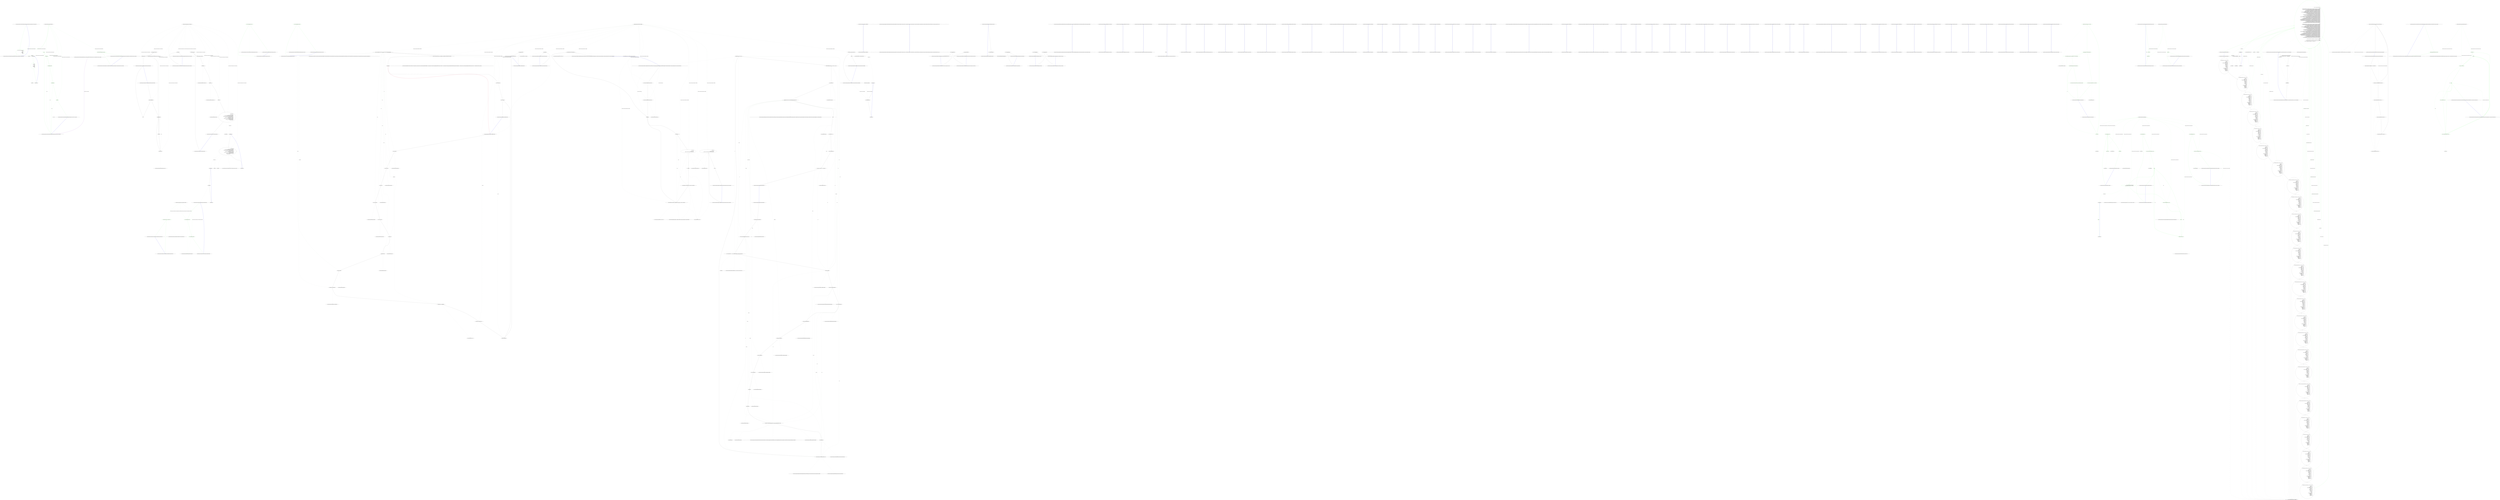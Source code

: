 digraph  {
m1_9 [label="Entry QuantConnect.Algorithm.Framework.Signals.ConstantSignalModel.Update(QuantConnect.Algorithm.Framework.QCAlgorithmFramework, QuantConnect.Data.Slice)", span="69-69", cluster="QuantConnect.Algorithm.Framework.Signals.ConstantSignalModel.Update(QuantConnect.Algorithm.Framework.QCAlgorithmFramework, QuantConnect.Data.Slice)", file="ConstantSignalModel.cs"];
m1_10 [label="return _securities.Select(security => new Signal(\r\n                security.Symbol,\r\n                _type,\r\n                _direction,\r\n                _percentChange,\r\n                _confidence,\r\n                _period\r\n            ));", span="71-78", cluster="QuantConnect.Algorithm.Framework.Signals.ConstantSignalModel.Update(QuantConnect.Algorithm.Framework.QCAlgorithmFramework, QuantConnect.Data.Slice)", color=green, community=1, file="ConstantSignalModel.cs"];
m1_11 [label="Exit QuantConnect.Algorithm.Framework.Signals.ConstantSignalModel.Update(QuantConnect.Algorithm.Framework.QCAlgorithmFramework, QuantConnect.Data.Slice)", span="69-69", cluster="QuantConnect.Algorithm.Framework.Signals.ConstantSignalModel.Update(QuantConnect.Algorithm.Framework.QCAlgorithmFramework, QuantConnect.Data.Slice)", file="ConstantSignalModel.cs"];
m1_16 [label="Entry Signal.cstr", span="", cluster="Signal.cstr", file="ConstantSignalModel.cs"];
m1_2 [label="Entry QuantConnect.Algorithm.Framework.Signals.ConstantSignalModel.ConstantSignalModel(SignalType, Direction, double?, double?, System.TimeSpan?)", span="54-54", cluster="QuantConnect.Algorithm.Framework.Signals.ConstantSignalModel.ConstantSignalModel(SignalType, Direction, double?, double?, System.TimeSpan?)", file="ConstantSignalModel.cs"];
m1_3 [label="_type = type", span="56-56", cluster="QuantConnect.Algorithm.Framework.Signals.ConstantSignalModel.ConstantSignalModel(SignalType, Direction, double?, double?, System.TimeSpan?)", color=green, community=0, file="ConstantSignalModel.cs"];
m1_4 [label="_direction = direction", span="57-57", cluster="QuantConnect.Algorithm.Framework.Signals.ConstantSignalModel.ConstantSignalModel(SignalType, Direction, double?, double?, System.TimeSpan?)", color=green, community=0, file="ConstantSignalModel.cs"];
m1_5 [label="_percentChange = percentChange", span="58-58", cluster="QuantConnect.Algorithm.Framework.Signals.ConstantSignalModel.ConstantSignalModel(SignalType, Direction, double?, double?, System.TimeSpan?)", color=green, community=0, file="ConstantSignalModel.cs"];
m1_6 [label="_confidence = confidence", span="59-59", cluster="QuantConnect.Algorithm.Framework.Signals.ConstantSignalModel.ConstantSignalModel(SignalType, Direction, double?, double?, System.TimeSpan?)", color=green, community=0, file="ConstantSignalModel.cs"];
m1_7 [label="_period = period", span="60-60", cluster="QuantConnect.Algorithm.Framework.Signals.ConstantSignalModel.ConstantSignalModel(SignalType, Direction, double?, double?, System.TimeSpan?)", color=green, community=0, file="ConstantSignalModel.cs"];
m1_8 [label="Exit QuantConnect.Algorithm.Framework.Signals.ConstantSignalModel.ConstantSignalModel(SignalType, Direction, double?, double?, System.TimeSpan?)", span="54-54", cluster="QuantConnect.Algorithm.Framework.Signals.ConstantSignalModel.ConstantSignalModel(SignalType, Direction, double?, double?, System.TimeSpan?)", file="ConstantSignalModel.cs"];
m1_20 [label="Entry QuantConnect.Algorithm.Framework.NotifiedSecurityChanged.UpdateCollection(System.Collections.Generic.ICollection<QuantConnect.Securities.Security>, QuantConnect.Data.UniverseSelection.SecurityChanges)", span="31-31", cluster="QuantConnect.Algorithm.Framework.NotifiedSecurityChanged.UpdateCollection(System.Collections.Generic.ICollection<QuantConnect.Securities.Security>, QuantConnect.Data.UniverseSelection.SecurityChanges)", file="ConstantSignalModel.cs"];
m1_12 [label="Entry Unk.Select", span="", cluster="Unk.Select", file="ConstantSignalModel.cs"];
m1_17 [label="Entry QuantConnect.Algorithm.Framework.Signals.ConstantSignalModel.OnSecuritiesChanged(QuantConnect.Algorithm.Framework.QCAlgorithmFramework, QuantConnect.Data.UniverseSelection.SecurityChanges)", span="86-86", cluster="QuantConnect.Algorithm.Framework.Signals.ConstantSignalModel.OnSecuritiesChanged(QuantConnect.Algorithm.Framework.QCAlgorithmFramework, QuantConnect.Data.UniverseSelection.SecurityChanges)", file="ConstantSignalModel.cs"];
m1_18 [label="NotifiedSecurityChanged.UpdateCollection(_securities, changes)", span="88-88", cluster="QuantConnect.Algorithm.Framework.Signals.ConstantSignalModel.OnSecuritiesChanged(QuantConnect.Algorithm.Framework.QCAlgorithmFramework, QuantConnect.Data.UniverseSelection.SecurityChanges)", color=green, community=0, file="ConstantSignalModel.cs"];
m1_19 [label="Exit QuantConnect.Algorithm.Framework.Signals.ConstantSignalModel.OnSecuritiesChanged(QuantConnect.Algorithm.Framework.QCAlgorithmFramework, QuantConnect.Data.UniverseSelection.SecurityChanges)", span="86-86", cluster="QuantConnect.Algorithm.Framework.Signals.ConstantSignalModel.OnSecuritiesChanged(QuantConnect.Algorithm.Framework.QCAlgorithmFramework, QuantConnect.Data.UniverseSelection.SecurityChanges)", file="ConstantSignalModel.cs"];
m1_13 [label="Entry lambda expression", span="71-78", cluster="lambda expression", file="ConstantSignalModel.cs"];
m1_14 [label="new Signal(\r\n                security.Symbol,\r\n                _type,\r\n                _direction,\r\n                _percentChange,\r\n                _confidence,\r\n                _period\r\n            )", span="71-78", cluster="lambda expression", color=green, community=1, file="ConstantSignalModel.cs"];
m1_15 [label="Exit lambda expression", span="71-78", cluster="lambda expression", file="ConstantSignalModel.cs"];
m1_21 [label="QuantConnect.Algorithm.Framework.Signals.ConstantSignalModel", span="", file="ConstantSignalModel.cs"];
m14_40 [label="Entry QuantConnect.Algorithm.QCAlgorithm.SetHoldings(QuantConnect.Symbol, decimal, bool, string)", span="876-876", cluster="QuantConnect.Algorithm.QCAlgorithm.SetHoldings(QuantConnect.Symbol, decimal, bool, string)", file="PercentPortfolioTarget.cs"];
m14_26 [label="Entry Unk.Take", span="", cluster="Unk.Take", file="PercentPortfolioTarget.cs"];
m14_41 [label="Entry QuantConnect.Algorithm.CSharp.EmaCrossUniverseSelectionAlgorithm.OnSecuritiesChanged(QuantConnect.Data.UniverseSelection.SecurityChanges)", span="121-121", cluster="QuantConnect.Algorithm.CSharp.EmaCrossUniverseSelectionAlgorithm.OnSecuritiesChanged(QuantConnect.Data.UniverseSelection.SecurityChanges)", file="PercentPortfolioTarget.cs"];
m14_42 [label="_changes = changes", span="123-123", cluster="QuantConnect.Algorithm.CSharp.EmaCrossUniverseSelectionAlgorithm.OnSecuritiesChanged(QuantConnect.Data.UniverseSelection.SecurityChanges)", file="PercentPortfolioTarget.cs"];
m14_43 [label="Exit QuantConnect.Algorithm.CSharp.EmaCrossUniverseSelectionAlgorithm.OnSecuritiesChanged(QuantConnect.Data.UniverseSelection.SecurityChanges)", span="121-121", cluster="QuantConnect.Algorithm.CSharp.EmaCrossUniverseSelectionAlgorithm.OnSecuritiesChanged(QuantConnect.Data.UniverseSelection.SecurityChanges)", file="PercentPortfolioTarget.cs"];
m14_39 [label="Entry QuantConnect.Algorithm.QCAlgorithm.Liquidate(QuantConnect.Symbol, string)", span="760-760", cluster="QuantConnect.Algorithm.QCAlgorithm.Liquidate(QuantConnect.Symbol, string)", file="PercentPortfolioTarget.cs"];
m14_8 [label="Entry QuantConnect.Indicators.IndicatorBase<QuantConnect.Indicators.IndicatorDataPoint>.Update(System.DateTime, decimal)", span="36-36", cluster="QuantConnect.Indicators.IndicatorBase<QuantConnect.Indicators.IndicatorDataPoint>.Update(System.DateTime, decimal)", file="PercentPortfolioTarget.cs"];
m14_19 [label="Entry QuantConnect.Algorithm.QCAlgorithm.SetCash(int)", span="1019-1019", cluster="QuantConnect.Algorithm.QCAlgorithm.SetCash(int)", file="PercentPortfolioTarget.cs"];
m14_20 [label="Entry Unk.AddUniverse", span="", cluster="Unk.AddUniverse", file="PercentPortfolioTarget.cs"];
m14_4 [label="Entry QuantConnect.Indicators.ExponentialMovingAverage.ExponentialMovingAverage(int)", span="53-53", cluster="QuantConnect.Indicators.ExponentialMovingAverage.ExponentialMovingAverage(int)", file="PercentPortfolioTarget.cs"];
m14_18 [label="Entry QuantConnect.Algorithm.QCAlgorithm.SetEndDate(int, int, int)", span="1095-1095", cluster="QuantConnect.Algorithm.QCAlgorithm.SetEndDate(int, int, int)", file="PercentPortfolioTarget.cs"];
m14_9 [label="Entry QuantConnect.Algorithm.CSharp.EmaCrossUniverseSelectionAlgorithm.Initialize()", span="68-68", cluster="QuantConnect.Algorithm.CSharp.EmaCrossUniverseSelectionAlgorithm.Initialize()", file="PercentPortfolioTarget.cs"];
m14_10 [label="UniverseSettings.Leverage = 2.0m", span="70-70", cluster="QuantConnect.Algorithm.CSharp.EmaCrossUniverseSelectionAlgorithm.Initialize()", file="PercentPortfolioTarget.cs"];
m14_11 [label="UniverseSettings.Resolution = Resolution.Daily", span="71-71", cluster="QuantConnect.Algorithm.CSharp.EmaCrossUniverseSelectionAlgorithm.Initialize()", file="PercentPortfolioTarget.cs"];
m14_12 [label="SetStartDate(2010, 01, 01)", span="73-73", cluster="QuantConnect.Algorithm.CSharp.EmaCrossUniverseSelectionAlgorithm.Initialize()", file="PercentPortfolioTarget.cs"];
m14_13 [label="SetEndDate(2015, 01, 01)", span="74-74", cluster="QuantConnect.Algorithm.CSharp.EmaCrossUniverseSelectionAlgorithm.Initialize()", file="PercentPortfolioTarget.cs"];
m14_14 [label="SetCash(100*1000)", span="75-75", cluster="QuantConnect.Algorithm.CSharp.EmaCrossUniverseSelectionAlgorithm.Initialize()", file="PercentPortfolioTarget.cs"];
m14_15 [label="AddUniverse(coarse =>\r\n            {\r\n                return (from cf in coarse\r\n                        // grab th SelectionData instance for this symbol\r\n                        let avg = _averages.GetOrAdd(cf.Symbol, sym => new SelectionData())\r\n                        // Update returns true when the indicators are ready, so don't accept until they are\r\n                        where avg.Update(cf.EndTime, cf.Price)\r\n                        // only pick symbols who have their 50 day ema over their 100 day ema\r\n                        where avg.Fast > avg.Slow*(1 + Tolerance)\r\n                        // prefer symbols with a larger delta by percentage between the two averages\r\n                        orderby avg.ScaledDelta descending \r\n                        // we only need to return the symbol and return 'Count' symbols\r\n                        select cf.Symbol).Take(Count);\r\n            })", span="77-90", cluster="QuantConnect.Algorithm.CSharp.EmaCrossUniverseSelectionAlgorithm.Initialize()", file="PercentPortfolioTarget.cs"];
m14_16 [label="Exit QuantConnect.Algorithm.CSharp.EmaCrossUniverseSelectionAlgorithm.Initialize()", span="68-68", cluster="QuantConnect.Algorithm.CSharp.EmaCrossUniverseSelectionAlgorithm.Initialize()", file="PercentPortfolioTarget.cs"];
m14_0 [label="Entry QuantConnect.Algorithm.CSharp.EmaCrossUniverseSelectionAlgorithm.SelectionData.SelectionData()", span="46-46", cluster="QuantConnect.Algorithm.CSharp.EmaCrossUniverseSelectionAlgorithm.SelectionData.SelectionData()", file="PercentPortfolioTarget.cs"];
m14_1 [label="Fast = new ExponentialMovingAverage(100)", span="48-48", cluster="QuantConnect.Algorithm.CSharp.EmaCrossUniverseSelectionAlgorithm.SelectionData.SelectionData()", color=green, community=0, file="PercentPortfolioTarget.cs"];
m14_2 [label="Slow = new ExponentialMovingAverage(300)", span="49-49", cluster="QuantConnect.Algorithm.CSharp.EmaCrossUniverseSelectionAlgorithm.SelectionData.SelectionData()", color=green, community=0, file="PercentPortfolioTarget.cs"];
m14_3 [label="Exit QuantConnect.Algorithm.CSharp.EmaCrossUniverseSelectionAlgorithm.SelectionData.SelectionData()", span="46-46", cluster="QuantConnect.Algorithm.CSharp.EmaCrossUniverseSelectionAlgorithm.SelectionData.SelectionData()", file="PercentPortfolioTarget.cs"];
m14_17 [label="Entry QuantConnect.Algorithm.QCAlgorithm.SetStartDate(int, int, int)", span="1070-1070", cluster="QuantConnect.Algorithm.QCAlgorithm.SetStartDate(int, int, int)", file="PercentPortfolioTarget.cs"];
m14_5 [label="Entry QuantConnect.Algorithm.CSharp.EmaCrossUniverseSelectionAlgorithm.SelectionData.Update(System.DateTime, decimal)", span="59-59", cluster="QuantConnect.Algorithm.CSharp.EmaCrossUniverseSelectionAlgorithm.SelectionData.Update(System.DateTime, decimal)", file="PercentPortfolioTarget.cs"];
m14_6 [label="return Fast.Update(time, value) && Slow.Update(time, value);", span="61-61", cluster="QuantConnect.Algorithm.CSharp.EmaCrossUniverseSelectionAlgorithm.SelectionData.Update(System.DateTime, decimal)", color=green, community=0, file="PercentPortfolioTarget.cs"];
m14_7 [label="Exit QuantConnect.Algorithm.CSharp.EmaCrossUniverseSelectionAlgorithm.SelectionData.Update(System.DateTime, decimal)", span="59-59", cluster="QuantConnect.Algorithm.CSharp.EmaCrossUniverseSelectionAlgorithm.SelectionData.Update(System.DateTime, decimal)", file="PercentPortfolioTarget.cs"];
m14_30 [label="Entry QuantConnect.Algorithm.CSharp.EmaCrossUniverseSelectionAlgorithm.OnData(QuantConnect.Data.Market.TradeBars)", span="97-97", cluster="QuantConnect.Algorithm.CSharp.EmaCrossUniverseSelectionAlgorithm.OnData(QuantConnect.Data.Market.TradeBars)", file="PercentPortfolioTarget.cs"];
m14_31 [label="_changes == SecurityChanges.None", span="99-99", cluster="QuantConnect.Algorithm.CSharp.EmaCrossUniverseSelectionAlgorithm.OnData(QuantConnect.Data.Market.TradeBars)", file="PercentPortfolioTarget.cs"];
m14_33 [label="_changes.RemovedSecurities", span="102-102", cluster="QuantConnect.Algorithm.CSharp.EmaCrossUniverseSelectionAlgorithm.OnData(QuantConnect.Data.Market.TradeBars)", file="PercentPortfolioTarget.cs"];
m14_35 [label="Liquidate(security.Symbol)", span="106-106", cluster="QuantConnect.Algorithm.CSharp.EmaCrossUniverseSelectionAlgorithm.OnData(QuantConnect.Data.Market.TradeBars)", file="PercentPortfolioTarget.cs"];
m14_36 [label="_changes.AddedSecurities", span="111-111", cluster="QuantConnect.Algorithm.CSharp.EmaCrossUniverseSelectionAlgorithm.OnData(QuantConnect.Data.Market.TradeBars)", file="PercentPortfolioTarget.cs"];
m14_37 [label="SetHoldings(security.Symbol, TargetPercent)", span="113-113", cluster="QuantConnect.Algorithm.CSharp.EmaCrossUniverseSelectionAlgorithm.OnData(QuantConnect.Data.Market.TradeBars)", file="PercentPortfolioTarget.cs"];
m14_32 [label="return;", span="99-99", cluster="QuantConnect.Algorithm.CSharp.EmaCrossUniverseSelectionAlgorithm.OnData(QuantConnect.Data.Market.TradeBars)", file="PercentPortfolioTarget.cs"];
m14_34 [label="security.Invested", span="104-104", cluster="QuantConnect.Algorithm.CSharp.EmaCrossUniverseSelectionAlgorithm.OnData(QuantConnect.Data.Market.TradeBars)", file="PercentPortfolioTarget.cs"];
m14_38 [label="Exit QuantConnect.Algorithm.CSharp.EmaCrossUniverseSelectionAlgorithm.OnData(QuantConnect.Data.Market.TradeBars)", span="97-97", cluster="QuantConnect.Algorithm.CSharp.EmaCrossUniverseSelectionAlgorithm.OnData(QuantConnect.Data.Market.TradeBars)", file="PercentPortfolioTarget.cs"];
m14_25 [label="Entry Unk.Update", span="", cluster="Unk.Update", file="PercentPortfolioTarget.cs"];
m14_24 [label="Entry System.Collections.Concurrent.ConcurrentDictionary<TKey, TValue>.GetOrAdd(TKey, System.Func<TKey, TValue>)", span="0-0", cluster="System.Collections.Concurrent.ConcurrentDictionary<TKey, TValue>.GetOrAdd(TKey, System.Func<TKey, TValue>)", file="PercentPortfolioTarget.cs"];
m14_21 [label="Entry lambda expression", span="77-90", cluster="lambda expression", file="PercentPortfolioTarget.cs"];
m14_28 [label="new SelectionData()", span="81-81", cluster="lambda expression", file="PercentPortfolioTarget.cs"];
m14_27 [label="Entry lambda expression", span="81-81", cluster="lambda expression", file="PercentPortfolioTarget.cs"];
m14_29 [label="Exit lambda expression", span="81-81", cluster="lambda expression", file="PercentPortfolioTarget.cs"];
m14_22 [label="return (from cf in coarse\r\n                        // grab th SelectionData instance for this symbol\r\n                        let avg = _averages.GetOrAdd(cf.Symbol, sym => new SelectionData())\r\n                        // Update returns true when the indicators are ready, so don't accept until they are\r\n                        where avg.Update(cf.EndTime, cf.Price)\r\n                        // only pick symbols who have their 50 day ema over their 100 day ema\r\n                        where avg.Fast > avg.Slow*(1 + Tolerance)\r\n                        // prefer symbols with a larger delta by percentage between the two averages\r\n                        orderby avg.ScaledDelta descending \r\n                        // we only need to return the symbol and return 'Count' symbols\r\n                        select cf.Symbol).Take(Count);", span="79-89", cluster="lambda expression", file="PercentPortfolioTarget.cs"];
m14_23 [label="Exit lambda expression", span="77-90", cluster="lambda expression", file="PercentPortfolioTarget.cs"];
m14_44 [label="QuantConnect.Algorithm.CSharp.EmaCrossUniverseSelectionAlgorithm.SelectionData", span="", file="PercentPortfolioTarget.cs"];
m14_45 [label="QuantConnect.Algorithm.CSharp.EmaCrossUniverseSelectionAlgorithm", span="", file="PercentPortfolioTarget.cs"];
m15_3 [label="Entry QuantConnect.Algorithm.Framework.Portfolio.PercentPortfolioTarget.PercentPortfolioTarget(QuantConnect.Symbol, decimal)", span="39-39", cluster="QuantConnect.Algorithm.Framework.Portfolio.PercentPortfolioTarget.PercentPortfolioTarget(QuantConnect.Symbol, decimal)", file="PortfolioTarget.cs"];
m15_7 [label="Entry QuantConnect.Algorithm.Framework.Portfolio.QuantityPortfolioTarget.QuantityPortfolioTarget(QuantConnect.Symbol, decimal)", span="38-38", cluster="QuantConnect.Algorithm.Framework.Portfolio.QuantityPortfolioTarget.QuantityPortfolioTarget(QuantConnect.Symbol, decimal)", file="PortfolioTarget.cs"];
m15_0 [label="Entry QuantConnect.Algorithm.Framework.Portfolio.PortfolioTarget.Percent(QuantConnect.Symbol, decimal)", span="28-28", cluster="QuantConnect.Algorithm.Framework.Portfolio.PortfolioTarget.Percent(QuantConnect.Symbol, decimal)", file="PortfolioTarget.cs"];
m15_1 [label="return new PercentPortfolioTarget(symbol, percent);", span="30-30", cluster="QuantConnect.Algorithm.Framework.Portfolio.PortfolioTarget.Percent(QuantConnect.Symbol, decimal)", color=green, community=0, file="PortfolioTarget.cs"];
m15_2 [label="Exit QuantConnect.Algorithm.Framework.Portfolio.PortfolioTarget.Percent(QuantConnect.Symbol, decimal)", span="28-28", cluster="QuantConnect.Algorithm.Framework.Portfolio.PortfolioTarget.Percent(QuantConnect.Symbol, decimal)", file="PortfolioTarget.cs"];
m15_4 [label="Entry QuantConnect.Algorithm.Framework.Portfolio.PortfolioTarget.Quantity(QuantConnect.Symbol, decimal)", span="39-39", cluster="QuantConnect.Algorithm.Framework.Portfolio.PortfolioTarget.Quantity(QuantConnect.Symbol, decimal)", file="PortfolioTarget.cs"];
m15_5 [label="return new QuantityPortfolioTarget(symbol, quantity);", span="41-41", cluster="QuantConnect.Algorithm.Framework.Portfolio.PortfolioTarget.Quantity(QuantConnect.Symbol, decimal)", color=green, community=0, file="PortfolioTarget.cs"];
m15_6 [label="Exit QuantConnect.Algorithm.Framework.Portfolio.PortfolioTarget.Quantity(QuantConnect.Symbol, decimal)", span="39-39", cluster="QuantConnect.Algorithm.Framework.Portfolio.PortfolioTarget.Quantity(QuantConnect.Symbol, decimal)", file="PortfolioTarget.cs"];
m16_85 [label="Entry QuantConnect.Data.Slice.Slice(System.DateTime, System.Collections.Generic.IEnumerable<QuantConnect.Data.BaseData>, QuantConnect.Data.Market.TradeBars, QuantConnect.Data.Market.QuoteBars, QuantConnect.Data.Market.Ticks, QuantConnect.Data.Market.OptionChains, QuantConnect.Data.Market.FuturesChains, QuantConnect.Data.Market.Splits, QuantConnect.Data.Market.Dividends, QuantConnect.Data.Market.Delistings, QuantConnect.Data.Market.SymbolChangedEvents, bool?)", span="194-194", cluster="QuantConnect.Data.Slice.Slice(System.DateTime, System.Collections.Generic.IEnumerable<QuantConnect.Data.BaseData>, QuantConnect.Data.Market.TradeBars, QuantConnect.Data.Market.QuoteBars, QuantConnect.Data.Market.Ticks, QuantConnect.Data.Market.OptionChains, QuantConnect.Data.Market.FuturesChains, QuantConnect.Data.Market.Splits, QuantConnect.Data.Market.Dividends, QuantConnect.Data.Market.Delistings, QuantConnect.Data.Market.SymbolChangedEvents, bool?)", file="QCAlgorithm.cs"];
m16_119 [label="Entry QuantConnect.Tests.Engine.AlgorithmManagerTests.MockDataFeed.Exit()", span="175-175", cluster="QuantConnect.Tests.Engine.AlgorithmManagerTests.MockDataFeed.Exit()", file="QCAlgorithm.cs"];
m16_120 [label="Exit QuantConnect.Tests.Engine.AlgorithmManagerTests.MockDataFeed.Exit()", span="175-175", cluster="QuantConnect.Tests.Engine.AlgorithmManagerTests.MockDataFeed.Exit()", file="QCAlgorithm.cs"];
m16_173 [label="Entry QuantConnect.Tests.Engine.AlgorithmManagerTests.NullResultHandler.SendFinalResult(QuantConnect.Packets.AlgorithmNodePacket, System.Collections.Generic.Dictionary<int, QuantConnect.Orders.Order>, System.Collections.Generic.Dictionary<System.DateTime, decimal>, System.Collections.Generic.Dictionary<string, QuantConnect.Holding>, QuantConnect.Securities.CashBook, QuantConnect.Statistics.StatisticsResults, System.Collections.Generic.Dictionary<string, string>)", span="308-308", cluster="QuantConnect.Tests.Engine.AlgorithmManagerTests.NullResultHandler.SendFinalResult(QuantConnect.Packets.AlgorithmNodePacket, System.Collections.Generic.Dictionary<int, QuantConnect.Orders.Order>, System.Collections.Generic.Dictionary<System.DateTime, decimal>, System.Collections.Generic.Dictionary<string, QuantConnect.Holding>, QuantConnect.Securities.CashBook, QuantConnect.Statistics.StatisticsResults, System.Collections.Generic.Dictionary<string, string>)", file="QCAlgorithm.cs"];
m16_174 [label="Exit QuantConnect.Tests.Engine.AlgorithmManagerTests.NullResultHandler.SendFinalResult(QuantConnect.Packets.AlgorithmNodePacket, System.Collections.Generic.Dictionary<int, QuantConnect.Orders.Order>, System.Collections.Generic.Dictionary<System.DateTime, decimal>, System.Collections.Generic.Dictionary<string, QuantConnect.Holding>, QuantConnect.Securities.CashBook, QuantConnect.Statistics.StatisticsResults, System.Collections.Generic.Dictionary<string, string>)", span="308-308", cluster="QuantConnect.Tests.Engine.AlgorithmManagerTests.NullResultHandler.SendFinalResult(QuantConnect.Packets.AlgorithmNodePacket, System.Collections.Generic.Dictionary<int, QuantConnect.Orders.Order>, System.Collections.Generic.Dictionary<System.DateTime, decimal>, System.Collections.Generic.Dictionary<string, QuantConnect.Holding>, QuantConnect.Securities.CashBook, QuantConnect.Statistics.StatisticsResults, System.Collections.Generic.Dictionary<string, string>)", file="QCAlgorithm.cs"];
m16_82 [label="Entry QuantConnect.Data.Market.Delistings.Delistings()", span="28-28", cluster="QuantConnect.Data.Market.Delistings.Delistings()", file="QCAlgorithm.cs"];
m16_208 [label="Entry QuantConnect.Tests.Engine.AlgorithmManagerTests.NullTransactionHandler.GetOrderById(int)", span="391-391", cluster="QuantConnect.Tests.Engine.AlgorithmManagerTests.NullTransactionHandler.GetOrderById(int)", file="QCAlgorithm.cs"];
m16_209 [label="throw new NotImplementedException();", span="393-393", cluster="QuantConnect.Tests.Engine.AlgorithmManagerTests.NullTransactionHandler.GetOrderById(int)", file="QCAlgorithm.cs"];
m16_210 [label="Exit QuantConnect.Tests.Engine.AlgorithmManagerTests.NullTransactionHandler.GetOrderById(int)", span="391-391", cluster="QuantConnect.Tests.Engine.AlgorithmManagerTests.NullTransactionHandler.GetOrderById(int)", file="QCAlgorithm.cs"];
m16_52 [label="Entry System.Collections.Generic.List<T>.GetEnumerator()", span="0-0", cluster="System.Collections.Generic.List<T>.GetEnumerator()", file="QCAlgorithm.cs"];
m16_221 [label="Entry QuantConnect.Tests.Engine.AlgorithmManagerTests.NullTransactionHandler.GetOrders(System.Func<QuantConnect.Orders.Order, bool>)", span="411-411", cluster="QuantConnect.Tests.Engine.AlgorithmManagerTests.NullTransactionHandler.GetOrders(System.Func<QuantConnect.Orders.Order, bool>)", file="QCAlgorithm.cs"];
m16_222 [label="throw new NotImplementedException();", span="413-413", cluster="QuantConnect.Tests.Engine.AlgorithmManagerTests.NullTransactionHandler.GetOrders(System.Func<QuantConnect.Orders.Order, bool>)", file="QCAlgorithm.cs"];
m16_223 [label="Exit QuantConnect.Tests.Engine.AlgorithmManagerTests.NullTransactionHandler.GetOrders(System.Func<QuantConnect.Orders.Order, bool>)", span="411-411", cluster="QuantConnect.Tests.Engine.AlgorithmManagerTests.NullTransactionHandler.GetOrders(System.Func<QuantConnect.Orders.Order, bool>)", file="QCAlgorithm.cs"];
m16_39 [label="Entry QuantConnect.Lean.Engine.Setup.BacktestingSetupHandler.BacktestingSetupHandler()", span="106-106", cluster="QuantConnect.Lean.Engine.Setup.BacktestingSetupHandler.BacktestingSetupHandler()", file="QCAlgorithm.cs"];
m16_49 [label="Entry QuantConnect.Tests.Engine.AlgorithmManagerTests.MockDataFeed.GetEnumerator()", span="93-93", cluster="QuantConnect.Tests.Engine.AlgorithmManagerTests.MockDataFeed.GetEnumerator()", file="QCAlgorithm.cs"];
m16_50 [label="return _timeSlices.GetEnumerator();", span="95-95", cluster="QuantConnect.Tests.Engine.AlgorithmManagerTests.MockDataFeed.GetEnumerator()", file="QCAlgorithm.cs"];
m16_51 [label="Exit QuantConnect.Tests.Engine.AlgorithmManagerTests.MockDataFeed.GetEnumerator()", span="93-93", cluster="QuantConnect.Tests.Engine.AlgorithmManagerTests.MockDataFeed.GetEnumerator()", file="QCAlgorithm.cs"];
m16_133 [label="Entry QuantConnect.Tests.Engine.AlgorithmManagerTests.NullLeanManager.Initialize(QuantConnect.Lean.Engine.LeanEngineSystemHandlers, QuantConnect.Lean.Engine.LeanEngineAlgorithmHandlers, QuantConnect.Packets.AlgorithmNodePacket, QuantConnect.Lean.Engine.AlgorithmManager)", span="211-211", cluster="QuantConnect.Tests.Engine.AlgorithmManagerTests.NullLeanManager.Initialize(QuantConnect.Lean.Engine.LeanEngineSystemHandlers, QuantConnect.Lean.Engine.LeanEngineAlgorithmHandlers, QuantConnect.Packets.AlgorithmNodePacket, QuantConnect.Lean.Engine.AlgorithmManager)", file="QCAlgorithm.cs"];
m16_134 [label="Exit QuantConnect.Tests.Engine.AlgorithmManagerTests.NullLeanManager.Initialize(QuantConnect.Lean.Engine.LeanEngineSystemHandlers, QuantConnect.Lean.Engine.LeanEngineAlgorithmHandlers, QuantConnect.Packets.AlgorithmNodePacket, QuantConnect.Lean.Engine.AlgorithmManager)", span="211-211", cluster="QuantConnect.Tests.Engine.AlgorithmManagerTests.NullLeanManager.Initialize(QuantConnect.Lean.Engine.LeanEngineSystemHandlers, QuantConnect.Lean.Engine.LeanEngineAlgorithmHandlers, QuantConnect.Packets.AlgorithmNodePacket, QuantConnect.Lean.Engine.AlgorithmManager)", file="QCAlgorithm.cs"];
m16_202 [label="Entry QuantConnect.Tests.Engine.AlgorithmManagerTests.NullRealTimeHandler.SetTime(System.DateTime)", span="375-375", cluster="QuantConnect.Tests.Engine.AlgorithmManagerTests.NullRealTimeHandler.SetTime(System.DateTime)", file="QCAlgorithm.cs"];
m16_203 [label="Exit QuantConnect.Tests.Engine.AlgorithmManagerTests.NullRealTimeHandler.SetTime(System.DateTime)", span="375-375", cluster="QuantConnect.Tests.Engine.AlgorithmManagerTests.NullRealTimeHandler.SetTime(System.DateTime)", file="QCAlgorithm.cs"];
m16_100 [label="Entry System.Collections.Generic.List<T>.Add(T)", span="0-0", cluster="System.Collections.Generic.List<T>.Add(T)", file="QCAlgorithm.cs"];
m16_215 [label="Entry QuantConnect.Tests.Engine.AlgorithmManagerTests.NullTransactionHandler.GetOrderTickets(System.Func<QuantConnect.Orders.OrderTicket, bool>)", span="401-401", cluster="QuantConnect.Tests.Engine.AlgorithmManagerTests.NullTransactionHandler.GetOrderTickets(System.Func<QuantConnect.Orders.OrderTicket, bool>)", file="QCAlgorithm.cs"];
m16_216 [label="throw new NotImplementedException();", span="403-403", cluster="QuantConnect.Tests.Engine.AlgorithmManagerTests.NullTransactionHandler.GetOrderTickets(System.Func<QuantConnect.Orders.OrderTicket, bool>)", file="QCAlgorithm.cs"];
m16_217 [label="Exit QuantConnect.Tests.Engine.AlgorithmManagerTests.NullTransactionHandler.GetOrderTickets(System.Func<QuantConnect.Orders.OrderTicket, bool>)", span="401-401", cluster="QuantConnect.Tests.Engine.AlgorithmManagerTests.NullTransactionHandler.GetOrderTickets(System.Func<QuantConnect.Orders.OrderTicket, bool>)", file="QCAlgorithm.cs"];
m16_102 [label="Entry System.Collections.Generic.IEnumerable<TSource>.First<TSource>()", span="0-0", cluster="System.Collections.Generic.IEnumerable<TSource>.First<TSource>()", file="QCAlgorithm.cs"];
m16_38 [label="Entry QuantConnect.Api.Api.Api()", span="30-30", cluster="QuantConnect.Api.Api.Api()", file="QCAlgorithm.cs"];
m16_104 [label="Entry System.Collections.Generic.List<T>.AddRange(System.Collections.Generic.IEnumerable<T>)", span="0-0", cluster="System.Collections.Generic.List<T>.AddRange(System.Collections.Generic.IEnumerable<T>)", file="QCAlgorithm.cs"];
m16_125 [label="Entry QuantConnect.Tests.Engine.AlgorithmManagerTests.NullAlphaHandler.ProcessSynchronousEvents()", span="192-192", cluster="QuantConnect.Tests.Engine.AlgorithmManagerTests.NullAlphaHandler.ProcessSynchronousEvents()", file="QCAlgorithm.cs"];
m16_126 [label="Exit QuantConnect.Tests.Engine.AlgorithmManagerTests.NullAlphaHandler.ProcessSynchronousEvents()", span="192-192", cluster="QuantConnect.Tests.Engine.AlgorithmManagerTests.NullAlphaHandler.ProcessSynchronousEvents()", file="QCAlgorithm.cs"];
m16_123 [label="Entry QuantConnect.Tests.Engine.AlgorithmManagerTests.NullAlphaHandler.OnAfterAlgorithmInitialized(QuantConnect.Interfaces.IAlgorithm)", span="188-188", cluster="QuantConnect.Tests.Engine.AlgorithmManagerTests.NullAlphaHandler.OnAfterAlgorithmInitialized(QuantConnect.Interfaces.IAlgorithm)", file="QCAlgorithm.cs"];
m16_124 [label="Exit QuantConnect.Tests.Engine.AlgorithmManagerTests.NullAlphaHandler.OnAfterAlgorithmInitialized(QuantConnect.Interfaces.IAlgorithm)", span="188-188", cluster="QuantConnect.Tests.Engine.AlgorithmManagerTests.NullAlphaHandler.OnAfterAlgorithmInitialized(QuantConnect.Interfaces.IAlgorithm)", file="QCAlgorithm.cs"];
m16_80 [label="Entry QuantConnect.Data.Market.Splits.Splits()", span="28-28", cluster="QuantConnect.Data.Market.Splits.Splits()", file="QCAlgorithm.cs"];
m16_75 [label="Entry QuantConnect.Data.Market.TradeBars.TradeBars()", span="27-27", cluster="QuantConnect.Data.Market.TradeBars.TradeBars()", file="QCAlgorithm.cs"];
m16_31 [label="Entry QuantConnect.Lean.Engine.RealTime.BacktestingRealTimeHandler.BacktestingRealTimeHandler()", span="32-32", cluster="QuantConnect.Lean.Engine.RealTime.BacktestingRealTimeHandler.BacktestingRealTimeHandler()", file="QCAlgorithm.cs"];
m16_189 [label="Entry QuantConnect.Tests.Engine.AlgorithmManagerTests.NullResultHandler.SaveLogs(string, System.Collections.Generic.IEnumerable<string>)", span="346-346", cluster="QuantConnect.Tests.Engine.AlgorithmManagerTests.NullResultHandler.SaveLogs(string, System.Collections.Generic.IEnumerable<string>)", file="QCAlgorithm.cs"];
m16_190 [label="return id;", span="348-348", cluster="QuantConnect.Tests.Engine.AlgorithmManagerTests.NullResultHandler.SaveLogs(string, System.Collections.Generic.IEnumerable<string>)", file="QCAlgorithm.cs"];
m16_191 [label="Exit QuantConnect.Tests.Engine.AlgorithmManagerTests.NullResultHandler.SaveLogs(string, System.Collections.Generic.IEnumerable<string>)", span="346-346", cluster="QuantConnect.Tests.Engine.AlgorithmManagerTests.NullResultHandler.SaveLogs(string, System.Collections.Generic.IEnumerable<string>)", file="QCAlgorithm.cs"];
m16_56 [label="Entry QuantConnect.Tests.Engine.AlgorithmManagerTests.MockDataFeed.GetTimeSlices()", span="103-103", cluster="QuantConnect.Tests.Engine.AlgorithmManagerTests.MockDataFeed.GetTimeSlices()", file="QCAlgorithm.cs"];
m16_57 [label="var bars = new TradeBars()", span="105-105", cluster="QuantConnect.Tests.Engine.AlgorithmManagerTests.MockDataFeed.GetTimeSlices()", file="QCAlgorithm.cs"];
m16_71 [label="yield return timeSlice;", span="121-121", cluster="QuantConnect.Tests.Engine.AlgorithmManagerTests.MockDataFeed.GetTimeSlices()", file="QCAlgorithm.cs"];
m16_58 [label="var quotes = new QuoteBars()", span="106-106", cluster="QuantConnect.Tests.Engine.AlgorithmManagerTests.MockDataFeed.GetTimeSlices()", file="QCAlgorithm.cs"];
m16_69 [label="var slice = new Slice(default(DateTime), _data, bars, quotes, ticks, options, futures, splits, dividends, delistings, symbolChanges)", span="119-119", cluster="QuantConnect.Tests.Engine.AlgorithmManagerTests.MockDataFeed.GetTimeSlices()", file="QCAlgorithm.cs"];
m16_59 [label="var ticks = new Ticks()", span="107-107", cluster="QuantConnect.Tests.Engine.AlgorithmManagerTests.MockDataFeed.GetTimeSlices()", file="QCAlgorithm.cs"];
m16_60 [label="var options = new OptionChains()", span="108-108", cluster="QuantConnect.Tests.Engine.AlgorithmManagerTests.MockDataFeed.GetTimeSlices()", file="QCAlgorithm.cs"];
m16_61 [label="var futures = new FuturesChains()", span="109-109", cluster="QuantConnect.Tests.Engine.AlgorithmManagerTests.MockDataFeed.GetTimeSlices()", file="QCAlgorithm.cs"];
m16_62 [label="var splits = new Splits()", span="110-110", cluster="QuantConnect.Tests.Engine.AlgorithmManagerTests.MockDataFeed.GetTimeSlices()", file="QCAlgorithm.cs"];
m16_63 [label="var dividends = new Dividends()", span="111-111", cluster="QuantConnect.Tests.Engine.AlgorithmManagerTests.MockDataFeed.GetTimeSlices()", file="QCAlgorithm.cs"];
m16_64 [label="var delistings = new Delistings()", span="112-112", cluster="QuantConnect.Tests.Engine.AlgorithmManagerTests.MockDataFeed.GetTimeSlices()", file="QCAlgorithm.cs"];
m16_65 [label="var symbolChanges = new SymbolChangedEvents()", span="113-113", cluster="QuantConnect.Tests.Engine.AlgorithmManagerTests.MockDataFeed.GetTimeSlices()", file="QCAlgorithm.cs"];
m16_66 [label="var dataFeedPackets = new List<DataFeedPacket>()", span="114-114", cluster="QuantConnect.Tests.Engine.AlgorithmManagerTests.MockDataFeed.GetTimeSlices()", file="QCAlgorithm.cs"];
m16_67 [label="var customData = new List<UpdateData<Security>>()", span="115-115", cluster="QuantConnect.Tests.Engine.AlgorithmManagerTests.MockDataFeed.GetTimeSlices()", file="QCAlgorithm.cs"];
m16_70 [label="var timeSlice = new TimeSlice(_frontierUtc, _data.Count, slice, dataFeedPackets, securitiesUpdateData, _consolidatorUpdateData, customData, changes)", span="120-120", cluster="QuantConnect.Tests.Engine.AlgorithmManagerTests.MockDataFeed.GetTimeSlices()", file="QCAlgorithm.cs"];
m16_68 [label="var changes = SecurityChanges.None", span="116-116", cluster="QuantConnect.Tests.Engine.AlgorithmManagerTests.MockDataFeed.GetTimeSlices()", file="QCAlgorithm.cs"];
m16_72 [label="_frontierUtc += FrontierStepSize", span="122-122", cluster="QuantConnect.Tests.Engine.AlgorithmManagerTests.MockDataFeed.GetTimeSlices()", file="QCAlgorithm.cs"];
m16_73 [label="_frontierUtc <= _endTimeUtc", span="124-124", cluster="QuantConnect.Tests.Engine.AlgorithmManagerTests.MockDataFeed.GetTimeSlices()", file="QCAlgorithm.cs"];
m16_74 [label="Exit QuantConnect.Tests.Engine.AlgorithmManagerTests.MockDataFeed.GetTimeSlices()", span="103-103", cluster="QuantConnect.Tests.Engine.AlgorithmManagerTests.MockDataFeed.GetTimeSlices()", file="QCAlgorithm.cs"];
m16_84 [label="Entry System.Collections.Generic.List<T>.List()", span="0-0", cluster="System.Collections.Generic.List<T>.List()", file="QCAlgorithm.cs"];
m16_86 [label="Entry QuantConnect.Lean.Engine.DataFeeds.TimeSlice.TimeSlice(System.DateTime, int, QuantConnect.Data.Slice, System.Collections.Generic.List<QuantConnect.Lean.Engine.DataFeeds.DataFeedPacket>, System.Collections.Generic.List<QuantConnect.Lean.Engine.DataFeeds.UpdateData<QuantConnect.Securities.Security>>, System.Collections.Generic.List<QuantConnect.Lean.Engine.DataFeeds.UpdateData<QuantConnect.Data.SubscriptionDataConfig>>, System.Collections.Generic.List<QuantConnect.Lean.Engine.DataFeeds.UpdateData<QuantConnect.Securities.Security>>, QuantConnect.Data.UniverseSelection.SecurityChanges)", span="75-75", cluster="QuantConnect.Lean.Engine.DataFeeds.TimeSlice.TimeSlice(System.DateTime, int, QuantConnect.Data.Slice, System.Collections.Generic.List<QuantConnect.Lean.Engine.DataFeeds.DataFeedPacket>, System.Collections.Generic.List<QuantConnect.Lean.Engine.DataFeeds.UpdateData<QuantConnect.Securities.Security>>, System.Collections.Generic.List<QuantConnect.Lean.Engine.DataFeeds.UpdateData<QuantConnect.Data.SubscriptionDataConfig>>, System.Collections.Generic.List<QuantConnect.Lean.Engine.DataFeeds.UpdateData<QuantConnect.Securities.Security>>, QuantConnect.Data.UniverseSelection.SecurityChanges)", file="QCAlgorithm.cs"];
m16_141 [label="Entry QuantConnect.Tests.Engine.AlgorithmManagerTests.NullResultHandler.Run()", span="244-244", cluster="QuantConnect.Tests.Engine.AlgorithmManagerTests.NullResultHandler.Run()", file="QCAlgorithm.cs"];
m16_142 [label="Exit QuantConnect.Tests.Engine.AlgorithmManagerTests.NullResultHandler.Run()", span="244-244", cluster="QuantConnect.Tests.Engine.AlgorithmManagerTests.NullResultHandler.Run()", file="QCAlgorithm.cs"];
m16_37 [label="Entry QuantConnect.Messaging.Messaging.Messaging()", span="29-29", cluster="QuantConnect.Messaging.Messaging.Messaging()", file="QCAlgorithm.cs"];
m16_114 [label="Entry lambda expression", span="167-167", cluster="lambda expression", file="QCAlgorithm.cs"];
m16_115 [label="d.Symbol == configuration.Symbol", span="167-167", cluster="lambda expression", file="QCAlgorithm.cs"];
m16_116 [label="Exit lambda expression", span="167-167", cluster="lambda expression", file="QCAlgorithm.cs"];
m16_175 [label="Entry QuantConnect.Tests.Engine.AlgorithmManagerTests.NullResultHandler.SendStatusUpdate(QuantConnect.AlgorithmStatus, string)", span="318-318", cluster="QuantConnect.Tests.Engine.AlgorithmManagerTests.NullResultHandler.SendStatusUpdate(QuantConnect.AlgorithmStatus, string)", file="QCAlgorithm.cs"];
m16_176 [label="Exit QuantConnect.Tests.Engine.AlgorithmManagerTests.NullResultHandler.SendStatusUpdate(QuantConnect.AlgorithmStatus, string)", span="318-318", cluster="QuantConnect.Tests.Engine.AlgorithmManagerTests.NullResultHandler.SendStatusUpdate(QuantConnect.AlgorithmStatus, string)", file="QCAlgorithm.cs"];
m16_48 [label="Entry System.Diagnostics.Stopwatch.Stop()", span="0-0", cluster="System.Diagnostics.Stopwatch.Stop()", file="QCAlgorithm.cs"];
m16_81 [label="Entry QuantConnect.Data.Market.Dividends.Dividends()", span="28-28", cluster="QuantConnect.Data.Market.Dividends.Dividends()", file="QCAlgorithm.cs"];
m16_157 [label="Entry QuantConnect.Tests.Engine.AlgorithmManagerTests.NullResultHandler.SampleEquity(System.DateTime, decimal)", span="276-276", cluster="QuantConnect.Tests.Engine.AlgorithmManagerTests.NullResultHandler.SampleEquity(System.DateTime, decimal)", file="QCAlgorithm.cs"];
m16_158 [label="Exit QuantConnect.Tests.Engine.AlgorithmManagerTests.NullResultHandler.SampleEquity(System.DateTime, decimal)", span="276-276", cluster="QuantConnect.Tests.Engine.AlgorithmManagerTests.NullResultHandler.SampleEquity(System.DateTime, decimal)", file="QCAlgorithm.cs"];
m16_187 [label="Entry QuantConnect.Tests.Engine.AlgorithmManagerTests.NullResultHandler.ProcessSynchronousEvents(bool)", span="342-342", cluster="QuantConnect.Tests.Engine.AlgorithmManagerTests.NullResultHandler.ProcessSynchronousEvents(bool)", file="QCAlgorithm.cs"];
m16_188 [label="Exit QuantConnect.Tests.Engine.AlgorithmManagerTests.NullResultHandler.ProcessSynchronousEvents(bool)", span="342-342", cluster="QuantConnect.Tests.Engine.AlgorithmManagerTests.NullResultHandler.ProcessSynchronousEvents(bool)", file="QCAlgorithm.cs"];
m16_147 [label="Entry QuantConnect.Tests.Engine.AlgorithmManagerTests.NullResultHandler.SecurityType(System.Collections.Generic.List<QuantConnect.SecurityType>)", span="256-256", cluster="QuantConnect.Tests.Engine.AlgorithmManagerTests.NullResultHandler.SecurityType(System.Collections.Generic.List<QuantConnect.SecurityType>)", file="QCAlgorithm.cs"];
m16_148 [label="Exit QuantConnect.Tests.Engine.AlgorithmManagerTests.NullResultHandler.SecurityType(System.Collections.Generic.List<QuantConnect.SecurityType>)", span="256-256", cluster="QuantConnect.Tests.Engine.AlgorithmManagerTests.NullResultHandler.SecurityType(System.Collections.Generic.List<QuantConnect.SecurityType>)", file="QCAlgorithm.cs"];
m16_40 [label="Entry QuantConnect.Lean.Engine.Results.BacktestingResultHandler.Initialize(QuantConnect.Packets.AlgorithmNodePacket, QuantConnect.Interfaces.IMessagingHandler, QuantConnect.Interfaces.IApi, QuantConnect.Lean.Engine.DataFeeds.IDataFeed, QuantConnect.Lean.Engine.Setup.ISetupHandler, QuantConnect.Lean.Engine.TransactionHandlers.ITransactionHandler)", span="209-209", cluster="QuantConnect.Lean.Engine.Results.BacktestingResultHandler.Initialize(QuantConnect.Packets.AlgorithmNodePacket, QuantConnect.Interfaces.IMessagingHandler, QuantConnect.Interfaces.IApi, QuantConnect.Lean.Engine.DataFeeds.IDataFeed, QuantConnect.Lean.Engine.Setup.ISetupHandler, QuantConnect.Lean.Engine.TransactionHandlers.ITransactionHandler)", file="QCAlgorithm.cs"];
m16_76 [label="Entry QuantConnect.Data.Market.QuoteBars.QuoteBars()", span="27-27", cluster="QuantConnect.Data.Market.QuoteBars.QuoteBars()", file="QCAlgorithm.cs"];
m16_33 [label="Entry QuantConnect.Tests.Engine.AlgorithmManagerTests.NullAlphaHandler.NullAlphaHandler()", span="180-180", cluster="QuantConnect.Tests.Engine.AlgorithmManagerTests.NullAlphaHandler.NullAlphaHandler()", file="QCAlgorithm.cs"];
m16_101 [label="Entry QuantConnect.Lean.Engine.DataFeeds.UpdateData<T>.UpdateData(T, System.Type, System.Collections.Generic.IReadOnlyList<QuantConnect.Data.BaseData>)", span="49-49", cluster="QuantConnect.Lean.Engine.DataFeeds.UpdateData<T>.UpdateData(T, System.Type, System.Collections.Generic.IReadOnlyList<QuantConnect.Data.BaseData>)", file="QCAlgorithm.cs"];
m16_204 [label="Entry QuantConnect.Tests.Engine.AlgorithmManagerTests.NullRealTimeHandler.ScanPastEvents(System.DateTime)", span="379-379", cluster="QuantConnect.Tests.Engine.AlgorithmManagerTests.NullRealTimeHandler.ScanPastEvents(System.DateTime)", file="QCAlgorithm.cs"];
m16_205 [label="Exit QuantConnect.Tests.Engine.AlgorithmManagerTests.NullRealTimeHandler.ScanPastEvents(System.DateTime)", span="379-379", cluster="QuantConnect.Tests.Engine.AlgorithmManagerTests.NullRealTimeHandler.ScanPastEvents(System.DateTime)", file="QCAlgorithm.cs"];
m16_29 [label="Entry QuantConnect.Lean.Engine.TransactionHandlers.BacktestingTransactionHandler.BacktestingTransactionHandler()", span="25-25", cluster="QuantConnect.Lean.Engine.TransactionHandlers.BacktestingTransactionHandler.BacktestingTransactionHandler()", file="QCAlgorithm.cs"];
m16_155 [label="Entry QuantConnect.Tests.Engine.AlgorithmManagerTests.NullResultHandler.Sample(string, string, int, QuantConnect.SeriesType, System.DateTime, decimal, string)", span="272-272", cluster="QuantConnect.Tests.Engine.AlgorithmManagerTests.NullResultHandler.Sample(string, string, int, QuantConnect.SeriesType, System.DateTime, decimal, string)", file="QCAlgorithm.cs"];
m16_156 [label="Exit QuantConnect.Tests.Engine.AlgorithmManagerTests.NullResultHandler.Sample(string, string, int, QuantConnect.SeriesType, System.DateTime, decimal, string)", span="272-272", cluster="QuantConnect.Tests.Engine.AlgorithmManagerTests.NullResultHandler.Sample(string, string, int, QuantConnect.SeriesType, System.DateTime, decimal, string)", file="QCAlgorithm.cs"];
m16_97 [label="Entry System.DateTime.ConvertToUtc(DateTimeZone, bool)", span="618-618", cluster="System.DateTime.ConvertToUtc(DateTimeZone, bool)", file="QCAlgorithm.cs"];
m16_227 [label="Entry QuantConnect.Tests.Engine.AlgorithmManagerTests.NullTransactionHandler.Initialize(QuantConnect.Interfaces.IAlgorithm, QuantConnect.Interfaces.IBrokerage, QuantConnect.Lean.Engine.Results.IResultHandler)", span="424-424", cluster="QuantConnect.Tests.Engine.AlgorithmManagerTests.NullTransactionHandler.Initialize(QuantConnect.Interfaces.IAlgorithm, QuantConnect.Interfaces.IBrokerage, QuantConnect.Lean.Engine.Results.IResultHandler)", file="QCAlgorithm.cs"];
m16_228 [label="Exit QuantConnect.Tests.Engine.AlgorithmManagerTests.NullTransactionHandler.Initialize(QuantConnect.Interfaces.IAlgorithm, QuantConnect.Interfaces.IBrokerage, QuantConnect.Lean.Engine.Results.IResultHandler)", span="424-424", cluster="QuantConnect.Tests.Engine.AlgorithmManagerTests.NullTransactionHandler.Initialize(QuantConnect.Interfaces.IAlgorithm, QuantConnect.Interfaces.IBrokerage, QuantConnect.Lean.Engine.Results.IResultHandler)", file="QCAlgorithm.cs"];
m16_183 [label="Entry QuantConnect.Tests.Engine.AlgorithmManagerTests.NullResultHandler.Exit()", span="334-334", cluster="QuantConnect.Tests.Engine.AlgorithmManagerTests.NullResultHandler.Exit()", file="QCAlgorithm.cs"];
m16_184 [label="Exit QuantConnect.Tests.Engine.AlgorithmManagerTests.NullResultHandler.Exit()", span="334-334", cluster="QuantConnect.Tests.Engine.AlgorithmManagerTests.NullResultHandler.Exit()", file="QCAlgorithm.cs"];
m16_26 [label="Entry QuantConnect.Packets.BacktestNodePacket.BacktestNodePacket(int, int, string, byte[], decimal, string, QuantConnect.UserPlan)", span="81-81", cluster="QuantConnect.Packets.BacktestNodePacket.BacktestNodePacket(int, int, string, byte[], decimal, string, QuantConnect.UserPlan)", file="QCAlgorithm.cs"];
m16_45 [label="Entry QuantConnect.Logging.Log.Trace(string, bool)", span="106-106", cluster="QuantConnect.Logging.Log.Trace(string, bool)", file="QCAlgorithm.cs"];
m16_44 [label="Entry QuantConnect.Tests.Engine.AlgorithmManagerTests.MockDataFeed.Initialize(QuantConnect.Interfaces.IAlgorithm, QuantConnect.Packets.AlgorithmNodePacket, QuantConnect.Lean.Engine.Results.IResultHandler, QuantConnect.Interfaces.IMapFileProvider, QuantConnect.Interfaces.IFactorFileProvider, QuantConnect.Interfaces.IDataProvider)", span="130-130", cluster="QuantConnect.Tests.Engine.AlgorithmManagerTests.MockDataFeed.Initialize(QuantConnect.Interfaces.IAlgorithm, QuantConnect.Packets.AlgorithmNodePacket, QuantConnect.Lean.Engine.Results.IResultHandler, QuantConnect.Interfaces.IMapFileProvider, QuantConnect.Interfaces.IFactorFileProvider, QuantConnect.Interfaces.IDataProvider)", file="QCAlgorithm.cs"];
m16_87 [label="_frontierUtc = algorithm.StartDate.ConvertToUtc(algorithm.TimeZone)", span="137-137", cluster="QuantConnect.Tests.Engine.AlgorithmManagerTests.MockDataFeed.Initialize(QuantConnect.Interfaces.IAlgorithm, QuantConnect.Packets.AlgorithmNodePacket, QuantConnect.Lean.Engine.Results.IResultHandler, QuantConnect.Interfaces.IMapFileProvider, QuantConnect.Interfaces.IFactorFileProvider, QuantConnect.Interfaces.IDataProvider)", file="QCAlgorithm.cs"];
m16_88 [label="_endTimeUtc = algorithm.EndDate.ConvertToUtc(algorithm.TimeZone)", span="138-138", cluster="QuantConnect.Tests.Engine.AlgorithmManagerTests.MockDataFeed.Initialize(QuantConnect.Interfaces.IAlgorithm, QuantConnect.Packets.AlgorithmNodePacket, QuantConnect.Lean.Engine.Results.IResultHandler, QuantConnect.Interfaces.IMapFileProvider, QuantConnect.Interfaces.IFactorFileProvider, QuantConnect.Interfaces.IDataProvider)", file="QCAlgorithm.cs"];
m16_89 [label="algorithm.Securities", span="139-139", cluster="QuantConnect.Tests.Engine.AlgorithmManagerTests.MockDataFeed.Initialize(QuantConnect.Interfaces.IAlgorithm, QuantConnect.Packets.AlgorithmNodePacket, QuantConnect.Lean.Engine.Results.IResultHandler, QuantConnect.Interfaces.IMapFileProvider, QuantConnect.Interfaces.IFactorFileProvider, QuantConnect.Interfaces.IDataProvider)", file="QCAlgorithm.cs"];
m16_90 [label="var security = kvp.Value", span="141-141", cluster="QuantConnect.Tests.Engine.AlgorithmManagerTests.MockDataFeed.Initialize(QuantConnect.Interfaces.IAlgorithm, QuantConnect.Packets.AlgorithmNodePacket, QuantConnect.Lean.Engine.Results.IResultHandler, QuantConnect.Interfaces.IMapFileProvider, QuantConnect.Interfaces.IFactorFileProvider, QuantConnect.Interfaces.IDataProvider)", file="QCAlgorithm.cs"];
m16_95 [label="_timeSlices.AddRange(GetTimeSlices().Take(int.MaxValue/1000))", span="152-152", cluster="QuantConnect.Tests.Engine.AlgorithmManagerTests.MockDataFeed.Initialize(QuantConnect.Interfaces.IAlgorithm, QuantConnect.Packets.AlgorithmNodePacket, QuantConnect.Lean.Engine.Results.IResultHandler, QuantConnect.Interfaces.IMapFileProvider, QuantConnect.Interfaces.IFactorFileProvider, QuantConnect.Interfaces.IDataProvider)", file="QCAlgorithm.cs"];
m16_91 [label="var tick = new Tick\r\n                    {\r\n                        Symbol = security.Symbol,\r\n                        EndTime = _frontierUtc.ConvertFromUtc(security.Exchange.TimeZone)\r\n                    }", span="142-146", cluster="QuantConnect.Tests.Engine.AlgorithmManagerTests.MockDataFeed.Initialize(QuantConnect.Interfaces.IAlgorithm, QuantConnect.Packets.AlgorithmNodePacket, QuantConnect.Lean.Engine.Results.IResultHandler, QuantConnect.Interfaces.IMapFileProvider, QuantConnect.Interfaces.IFactorFileProvider, QuantConnect.Interfaces.IDataProvider)", file="QCAlgorithm.cs"];
m16_93 [label="securitiesUpdateData.Add(new UpdateData<Security>(security, typeof(Tick), new BaseData[]{tick}))", span="148-148", cluster="QuantConnect.Tests.Engine.AlgorithmManagerTests.MockDataFeed.Initialize(QuantConnect.Interfaces.IAlgorithm, QuantConnect.Packets.AlgorithmNodePacket, QuantConnect.Lean.Engine.Results.IResultHandler, QuantConnect.Interfaces.IMapFileProvider, QuantConnect.Interfaces.IFactorFileProvider, QuantConnect.Interfaces.IDataProvider)", file="QCAlgorithm.cs"];
m16_94 [label="_consolidatorUpdateData.Add(new UpdateData<SubscriptionDataConfig>(security.Subscriptions.First(), typeof(Tick), new BaseData[]{tick}))", span="149-149", cluster="QuantConnect.Tests.Engine.AlgorithmManagerTests.MockDataFeed.Initialize(QuantConnect.Interfaces.IAlgorithm, QuantConnect.Packets.AlgorithmNodePacket, QuantConnect.Lean.Engine.Results.IResultHandler, QuantConnect.Interfaces.IMapFileProvider, QuantConnect.Interfaces.IFactorFileProvider, QuantConnect.Interfaces.IDataProvider)", file="QCAlgorithm.cs"];
m16_92 [label="_data.Add(tick)", span="147-147", cluster="QuantConnect.Tests.Engine.AlgorithmManagerTests.MockDataFeed.Initialize(QuantConnect.Interfaces.IAlgorithm, QuantConnect.Packets.AlgorithmNodePacket, QuantConnect.Lean.Engine.Results.IResultHandler, QuantConnect.Interfaces.IMapFileProvider, QuantConnect.Interfaces.IFactorFileProvider, QuantConnect.Interfaces.IDataProvider)", file="QCAlgorithm.cs"];
m16_96 [label="Exit QuantConnect.Tests.Engine.AlgorithmManagerTests.MockDataFeed.Initialize(QuantConnect.Interfaces.IAlgorithm, QuantConnect.Packets.AlgorithmNodePacket, QuantConnect.Lean.Engine.Results.IResultHandler, QuantConnect.Interfaces.IMapFileProvider, QuantConnect.Interfaces.IFactorFileProvider, QuantConnect.Interfaces.IDataProvider)", span="130-130", cluster="QuantConnect.Tests.Engine.AlgorithmManagerTests.MockDataFeed.Initialize(QuantConnect.Interfaces.IAlgorithm, QuantConnect.Packets.AlgorithmNodePacket, QuantConnect.Lean.Engine.Results.IResultHandler, QuantConnect.Interfaces.IMapFileProvider, QuantConnect.Interfaces.IFactorFileProvider, QuantConnect.Interfaces.IDataProvider)", file="QCAlgorithm.cs"];
m16_212 [label="Entry QuantConnect.Tests.Engine.AlgorithmManagerTests.NullTransactionHandler.GetOrderByBrokerageId(string)", span="396-396", cluster="QuantConnect.Tests.Engine.AlgorithmManagerTests.NullTransactionHandler.GetOrderByBrokerageId(string)", file="QCAlgorithm.cs"];
m16_213 [label="throw new NotImplementedException();", span="398-398", cluster="QuantConnect.Tests.Engine.AlgorithmManagerTests.NullTransactionHandler.GetOrderByBrokerageId(string)", file="QCAlgorithm.cs"];
m16_214 [label="Exit QuantConnect.Tests.Engine.AlgorithmManagerTests.NullTransactionHandler.GetOrderByBrokerageId(string)", span="396-396", cluster="QuantConnect.Tests.Engine.AlgorithmManagerTests.NullTransactionHandler.GetOrderByBrokerageId(string)", file="QCAlgorithm.cs"];
m16_137 [label="Entry QuantConnect.Tests.Engine.AlgorithmManagerTests.NullLeanManager.Update()", span="222-222", cluster="QuantConnect.Tests.Engine.AlgorithmManagerTests.NullLeanManager.Update()", file="QCAlgorithm.cs"];
m16_138 [label="Exit QuantConnect.Tests.Engine.AlgorithmManagerTests.NullLeanManager.Update()", span="222-222", cluster="QuantConnect.Tests.Engine.AlgorithmManagerTests.NullLeanManager.Update()", file="QCAlgorithm.cs"];
m16_99 [label="Entry System.DateTime.ConvertFromUtc(DateTimeZone, bool)", span="606-606", cluster="System.DateTime.ConvertFromUtc(DateTimeZone, bool)", file="QCAlgorithm.cs"];
m16_78 [label="Entry QuantConnect.Data.Market.OptionChains.OptionChains()", span="27-27", cluster="QuantConnect.Data.Market.OptionChains.OptionChains()", file="QCAlgorithm.cs"];
m16_161 [label="Entry QuantConnect.Tests.Engine.AlgorithmManagerTests.NullResultHandler.SampleBenchmark(System.DateTime, decimal)", span="284-284", cluster="QuantConnect.Tests.Engine.AlgorithmManagerTests.NullResultHandler.SampleBenchmark(System.DateTime, decimal)", file="QCAlgorithm.cs"];
m16_162 [label="Exit QuantConnect.Tests.Engine.AlgorithmManagerTests.NullResultHandler.SampleBenchmark(System.DateTime, decimal)", span="284-284", cluster="QuantConnect.Tests.Engine.AlgorithmManagerTests.NullResultHandler.SampleBenchmark(System.DateTime, decimal)", file="QCAlgorithm.cs"];
m16_109 [label="Entry QuantConnect.Tests.Engine.AlgorithmManagerTests.MockDataFeed.RemoveSubscription(QuantConnect.Data.SubscriptionDataConfig)", span="165-165", cluster="QuantConnect.Tests.Engine.AlgorithmManagerTests.MockDataFeed.RemoveSubscription(QuantConnect.Data.SubscriptionDataConfig)", file="QCAlgorithm.cs"];
m16_110 [label="_data.RemoveAll(d => d.Symbol == configuration.Symbol)", span="167-167", cluster="QuantConnect.Tests.Engine.AlgorithmManagerTests.MockDataFeed.RemoveSubscription(QuantConnect.Data.SubscriptionDataConfig)", file="QCAlgorithm.cs"];
m16_111 [label="return true;", span="168-168", cluster="QuantConnect.Tests.Engine.AlgorithmManagerTests.MockDataFeed.RemoveSubscription(QuantConnect.Data.SubscriptionDataConfig)", file="QCAlgorithm.cs"];
m16_112 [label="Exit QuantConnect.Tests.Engine.AlgorithmManagerTests.MockDataFeed.RemoveSubscription(QuantConnect.Data.SubscriptionDataConfig)", span="165-165", cluster="QuantConnect.Tests.Engine.AlgorithmManagerTests.MockDataFeed.RemoveSubscription(QuantConnect.Data.SubscriptionDataConfig)", file="QCAlgorithm.cs"];
m16_53 [label="Entry QuantConnect.Tests.Engine.AlgorithmManagerTests.MockDataFeed.System.Collections.IEnumerable.GetEnumerator()", span="98-98", cluster="QuantConnect.Tests.Engine.AlgorithmManagerTests.MockDataFeed.System.Collections.IEnumerable.GetEnumerator()", file="QCAlgorithm.cs"];
m16_54 [label="return GetEnumerator();", span="100-100", cluster="QuantConnect.Tests.Engine.AlgorithmManagerTests.MockDataFeed.System.Collections.IEnumerable.GetEnumerator()", file="QCAlgorithm.cs"];
m16_55 [label="Exit QuantConnect.Tests.Engine.AlgorithmManagerTests.MockDataFeed.System.Collections.IEnumerable.GetEnumerator()", span="98-98", cluster="QuantConnect.Tests.Engine.AlgorithmManagerTests.MockDataFeed.System.Collections.IEnumerable.GetEnumerator()", file="QCAlgorithm.cs"];
m16_153 [label="Entry QuantConnect.Tests.Engine.AlgorithmManagerTests.NullResultHandler.RuntimeError(string, string)", span="268-268", cluster="QuantConnect.Tests.Engine.AlgorithmManagerTests.NullResultHandler.RuntimeError(string, string)", file="QCAlgorithm.cs"];
m16_154 [label="Exit QuantConnect.Tests.Engine.AlgorithmManagerTests.NullResultHandler.RuntimeError(string, string)", span="268-268", cluster="QuantConnect.Tests.Engine.AlgorithmManagerTests.NullResultHandler.RuntimeError(string, string)", file="QCAlgorithm.cs"];
m16_27 [label="Entry Unk.nameof", span="", cluster="Unk.nameof", file="QCAlgorithm.cs"];
m16_231 [label="Entry QuantConnect.Tests.Engine.AlgorithmManagerTests.NullTransactionHandler.Exit()", span="432-432", cluster="QuantConnect.Tests.Engine.AlgorithmManagerTests.NullTransactionHandler.Exit()", file="QCAlgorithm.cs"];
m16_232 [label="Exit QuantConnect.Tests.Engine.AlgorithmManagerTests.NullTransactionHandler.Exit()", span="432-432", cluster="QuantConnect.Tests.Engine.AlgorithmManagerTests.NullTransactionHandler.Exit()", file="QCAlgorithm.cs"];
m16_34 [label="Entry System.Threading.CancellationToken.CancellationToken()", span="0-0", cluster="System.Threading.CancellationToken.CancellationToken()", file="QCAlgorithm.cs"];
m16_192 [label="Entry QuantConnect.Tests.Engine.AlgorithmManagerTests.NullResultHandler.SaveResults(string, QuantConnect.Result)", span="351-351", cluster="QuantConnect.Tests.Engine.AlgorithmManagerTests.NullResultHandler.SaveResults(string, QuantConnect.Result)", file="QCAlgorithm.cs"];
m16_193 [label="Exit QuantConnect.Tests.Engine.AlgorithmManagerTests.NullResultHandler.SaveResults(string, QuantConnect.Result)", span="351-351", cluster="QuantConnect.Tests.Engine.AlgorithmManagerTests.NullResultHandler.SaveResults(string, QuantConnect.Result)", file="QCAlgorithm.cs"];
m16_103 [label="Entry System.Collections.Generic.IEnumerable<TSource>.Take<TSource>(int)", span="0-0", cluster="System.Collections.Generic.IEnumerable<TSource>.Take<TSource>(int)", file="QCAlgorithm.cs"];
m16_211 [label="Entry System.NotImplementedException.NotImplementedException()", span="0-0", cluster="System.NotImplementedException.NotImplementedException()", file="QCAlgorithm.cs"];
m16_43 [label="Entry QuantConnect.Lean.Engine.TransactionHandlers.BacktestingTransactionHandler.Initialize(QuantConnect.Interfaces.IAlgorithm, QuantConnect.Interfaces.IBrokerage, QuantConnect.Lean.Engine.Results.IResultHandler)", span="36-36", cluster="QuantConnect.Lean.Engine.TransactionHandlers.BacktestingTransactionHandler.Initialize(QuantConnect.Interfaces.IAlgorithm, QuantConnect.Interfaces.IBrokerage, QuantConnect.Lean.Engine.Results.IResultHandler)", file="QCAlgorithm.cs"];
m16_36 [label="Entry QuantConnect.Algorithm.QCAlgorithm.PostInitialize()", span="501-501", cluster="QuantConnect.Algorithm.QCAlgorithm.PostInitialize()", file="QCAlgorithm.cs"];
m16_25 [label="Entry QuantConnect.Lean.Engine.AlgorithmManager.AlgorithmManager(bool)", span="109-109", cluster="QuantConnect.Lean.Engine.AlgorithmManager.AlgorithmManager(bool)", file="QCAlgorithm.cs"];
m16_167 [label="Entry QuantConnect.Tests.Engine.AlgorithmManagerTests.NullResultHandler.SetAlgorithm(QuantConnect.Interfaces.IAlgorithm)", span="296-296", cluster="QuantConnect.Tests.Engine.AlgorithmManagerTests.NullResultHandler.SetAlgorithm(QuantConnect.Interfaces.IAlgorithm)", file="QCAlgorithm.cs"];
m16_168 [label="Exit QuantConnect.Tests.Engine.AlgorithmManagerTests.NullResultHandler.SetAlgorithm(QuantConnect.Interfaces.IAlgorithm)", span="296-296", cluster="QuantConnect.Tests.Engine.AlgorithmManagerTests.NullResultHandler.SetAlgorithm(QuantConnect.Interfaces.IAlgorithm)", file="QCAlgorithm.cs"];
m16_229 [label="Entry QuantConnect.Tests.Engine.AlgorithmManagerTests.NullTransactionHandler.Run()", span="428-428", cluster="QuantConnect.Tests.Engine.AlgorithmManagerTests.NullTransactionHandler.Run()", file="QCAlgorithm.cs"];
m16_230 [label="Exit QuantConnect.Tests.Engine.AlgorithmManagerTests.NullTransactionHandler.Run()", span="428-428", cluster="QuantConnect.Tests.Engine.AlgorithmManagerTests.NullTransactionHandler.Run()", file="QCAlgorithm.cs"];
m16_139 [label="Entry QuantConnect.Tests.Engine.AlgorithmManagerTests.NullResultHandler.Initialize(QuantConnect.Packets.AlgorithmNodePacket, QuantConnect.Interfaces.IMessagingHandler, QuantConnect.Interfaces.IApi, QuantConnect.Lean.Engine.DataFeeds.IDataFeed, QuantConnect.Lean.Engine.Setup.ISetupHandler, QuantConnect.Lean.Engine.TransactionHandlers.ITransactionHandler)", span="235-235", cluster="QuantConnect.Tests.Engine.AlgorithmManagerTests.NullResultHandler.Initialize(QuantConnect.Packets.AlgorithmNodePacket, QuantConnect.Interfaces.IMessagingHandler, QuantConnect.Interfaces.IApi, QuantConnect.Lean.Engine.DataFeeds.IDataFeed, QuantConnect.Lean.Engine.Setup.ISetupHandler, QuantConnect.Lean.Engine.TransactionHandlers.ITransactionHandler)", file="QCAlgorithm.cs"];
m16_140 [label="Exit QuantConnect.Tests.Engine.AlgorithmManagerTests.NullResultHandler.Initialize(QuantConnect.Packets.AlgorithmNodePacket, QuantConnect.Interfaces.IMessagingHandler, QuantConnect.Interfaces.IApi, QuantConnect.Lean.Engine.DataFeeds.IDataFeed, QuantConnect.Lean.Engine.Setup.ISetupHandler, QuantConnect.Lean.Engine.TransactionHandlers.ITransactionHandler)", span="235-235", cluster="QuantConnect.Tests.Engine.AlgorithmManagerTests.NullResultHandler.Initialize(QuantConnect.Packets.AlgorithmNodePacket, QuantConnect.Interfaces.IMessagingHandler, QuantConnect.Interfaces.IApi, QuantConnect.Lean.Engine.DataFeeds.IDataFeed, QuantConnect.Lean.Engine.Setup.ISetupHandler, QuantConnect.Lean.Engine.TransactionHandlers.ITransactionHandler)", file="QCAlgorithm.cs"];
m16_127 [label="Entry QuantConnect.Tests.Engine.AlgorithmManagerTests.NullAlphaHandler.Run()", span="196-196", cluster="QuantConnect.Tests.Engine.AlgorithmManagerTests.NullAlphaHandler.Run()", file="QCAlgorithm.cs"];
m16_128 [label="Exit QuantConnect.Tests.Engine.AlgorithmManagerTests.NullAlphaHandler.Run()", span="196-196", cluster="QuantConnect.Tests.Engine.AlgorithmManagerTests.NullAlphaHandler.Run()", file="QCAlgorithm.cs"];
m16_121 [label="Entry QuantConnect.Tests.Engine.AlgorithmManagerTests.NullAlphaHandler.Initialize(QuantConnect.Packets.AlgorithmNodePacket, QuantConnect.Interfaces.IAlgorithm, QuantConnect.Interfaces.IMessagingHandler, QuantConnect.Interfaces.IApi)", span="184-184", cluster="QuantConnect.Tests.Engine.AlgorithmManagerTests.NullAlphaHandler.Initialize(QuantConnect.Packets.AlgorithmNodePacket, QuantConnect.Interfaces.IAlgorithm, QuantConnect.Interfaces.IMessagingHandler, QuantConnect.Interfaces.IApi)", file="QCAlgorithm.cs"];
m16_122 [label="Exit QuantConnect.Tests.Engine.AlgorithmManagerTests.NullAlphaHandler.Initialize(QuantConnect.Packets.AlgorithmNodePacket, QuantConnect.Interfaces.IAlgorithm, QuantConnect.Interfaces.IMessagingHandler, QuantConnect.Interfaces.IApi)", span="184-184", cluster="QuantConnect.Tests.Engine.AlgorithmManagerTests.NullAlphaHandler.Initialize(QuantConnect.Packets.AlgorithmNodePacket, QuantConnect.Interfaces.IAlgorithm, QuantConnect.Interfaces.IMessagingHandler, QuantConnect.Interfaces.IApi)", file="QCAlgorithm.cs"];
m16_41 [label="Entry QuantConnect.Lean.Engine.Results.BacktestingResultHandler.SetAlgorithm(QuantConnect.Interfaces.IAlgorithm)", span="503-503", cluster="QuantConnect.Lean.Engine.Results.BacktestingResultHandler.SetAlgorithm(QuantConnect.Interfaces.IAlgorithm)", file="QCAlgorithm.cs"];
m16_32 [label="Entry QuantConnect.Tests.Engine.AlgorithmManagerTests.NullLeanManager.NullLeanManager()", span="205-205", cluster="QuantConnect.Tests.Engine.AlgorithmManagerTests.NullLeanManager.NullLeanManager()", file="QCAlgorithm.cs"];
m16_46 [label="Entry System.Diagnostics.Stopwatch.StartNew()", span="0-0", cluster="System.Diagnostics.Stopwatch.StartNew()", file="QCAlgorithm.cs"];
m16_35 [label="Entry QuantConnect.Algorithm.QCAlgorithm.Initialize()", span="491-491", cluster="QuantConnect.Algorithm.QCAlgorithm.Initialize()", file="QCAlgorithm.cs"];
m16_185 [label="Entry QuantConnect.Tests.Engine.AlgorithmManagerTests.NullResultHandler.PurgeQueue()", span="338-338", cluster="QuantConnect.Tests.Engine.AlgorithmManagerTests.NullResultHandler.PurgeQueue()", file="QCAlgorithm.cs"];
m16_186 [label="Exit QuantConnect.Tests.Engine.AlgorithmManagerTests.NullResultHandler.PurgeQueue()", span="338-338", cluster="QuantConnect.Tests.Engine.AlgorithmManagerTests.NullResultHandler.PurgeQueue()", file="QCAlgorithm.cs"];
m16_218 [label="Entry QuantConnect.Tests.Engine.AlgorithmManagerTests.NullTransactionHandler.GetOrderTicket(int)", span="406-406", cluster="QuantConnect.Tests.Engine.AlgorithmManagerTests.NullTransactionHandler.GetOrderTicket(int)", file="QCAlgorithm.cs"];
m16_219 [label="throw new NotImplementedException();", span="408-408", cluster="QuantConnect.Tests.Engine.AlgorithmManagerTests.NullTransactionHandler.GetOrderTicket(int)", file="QCAlgorithm.cs"];
m16_220 [label="Exit QuantConnect.Tests.Engine.AlgorithmManagerTests.NullTransactionHandler.GetOrderTicket(int)", span="406-406", cluster="QuantConnect.Tests.Engine.AlgorithmManagerTests.NullTransactionHandler.GetOrderTicket(int)", file="QCAlgorithm.cs"];
m16_206 [label="Entry QuantConnect.Tests.Engine.AlgorithmManagerTests.NullRealTimeHandler.Exit()", span="383-383", cluster="QuantConnect.Tests.Engine.AlgorithmManagerTests.NullRealTimeHandler.Exit()", file="QCAlgorithm.cs"];
m16_207 [label="Exit QuantConnect.Tests.Engine.AlgorithmManagerTests.NullRealTimeHandler.Exit()", span="383-383", cluster="QuantConnect.Tests.Engine.AlgorithmManagerTests.NullRealTimeHandler.Exit()", file="QCAlgorithm.cs"];
m16_151 [label="Entry QuantConnect.Tests.Engine.AlgorithmManagerTests.NullResultHandler.ErrorMessage(string, string)", span="264-264", cluster="QuantConnect.Tests.Engine.AlgorithmManagerTests.NullResultHandler.ErrorMessage(string, string)", file="QCAlgorithm.cs"];
m16_152 [label="Exit QuantConnect.Tests.Engine.AlgorithmManagerTests.NullResultHandler.ErrorMessage(string, string)", span="264-264", cluster="QuantConnect.Tests.Engine.AlgorithmManagerTests.NullResultHandler.ErrorMessage(string, string)", file="QCAlgorithm.cs"];
m16_98 [label="Entry QuantConnect.Data.Market.Tick.Tick()", span="98-98", cluster="QuantConnect.Data.Market.Tick.Tick()", file="QCAlgorithm.cs"];
m16_77 [label="Entry QuantConnect.Data.Market.Ticks.Ticks()", span="29-29", cluster="QuantConnect.Data.Market.Ticks.Ticks()", file="QCAlgorithm.cs"];
m16_177 [label="Entry QuantConnect.Tests.Engine.AlgorithmManagerTests.NullResultHandler.SetChartSubscription(string)", span="322-322", cluster="QuantConnect.Tests.Engine.AlgorithmManagerTests.NullResultHandler.SetChartSubscription(string)", file="QCAlgorithm.cs"];
m16_178 [label="Exit QuantConnect.Tests.Engine.AlgorithmManagerTests.NullResultHandler.SetChartSubscription(string)", span="322-322", cluster="QuantConnect.Tests.Engine.AlgorithmManagerTests.NullResultHandler.SetChartSubscription(string)", file="QCAlgorithm.cs"];
m16_105 [label="Entry QuantConnect.Tests.Engine.AlgorithmManagerTests.MockDataFeed.AddSubscription(QuantConnect.Data.UniverseSelection.SubscriptionRequest)", span="155-155", cluster="QuantConnect.Tests.Engine.AlgorithmManagerTests.MockDataFeed.AddSubscription(QuantConnect.Data.UniverseSelection.SubscriptionRequest)", file="QCAlgorithm.cs"];
m16_106 [label="_data.Add(new Tick\r\n                {\r\n                    Symbol = request.Security.Symbol,\r\n                    EndTime = _frontierUtc.ConvertFromUtc(request.Configuration.ExchangeTimeZone)\r\n                })", span="157-161", cluster="QuantConnect.Tests.Engine.AlgorithmManagerTests.MockDataFeed.AddSubscription(QuantConnect.Data.UniverseSelection.SubscriptionRequest)", file="QCAlgorithm.cs"];
m16_107 [label="return true;", span="162-162", cluster="QuantConnect.Tests.Engine.AlgorithmManagerTests.MockDataFeed.AddSubscription(QuantConnect.Data.UniverseSelection.SubscriptionRequest)", file="QCAlgorithm.cs"];
m16_108 [label="Exit QuantConnect.Tests.Engine.AlgorithmManagerTests.MockDataFeed.AddSubscription(QuantConnect.Data.UniverseSelection.SubscriptionRequest)", span="155-155", cluster="QuantConnect.Tests.Engine.AlgorithmManagerTests.MockDataFeed.AddSubscription(QuantConnect.Data.UniverseSelection.SubscriptionRequest)", file="QCAlgorithm.cs"];
m16_129 [label="Entry QuantConnect.Tests.Engine.AlgorithmManagerTests.NullAlphaHandler.Exit()", span="200-200", cluster="QuantConnect.Tests.Engine.AlgorithmManagerTests.NullAlphaHandler.Exit()", file="QCAlgorithm.cs"];
m16_130 [label="Exit QuantConnect.Tests.Engine.AlgorithmManagerTests.NullAlphaHandler.Exit()", span="200-200", cluster="QuantConnect.Tests.Engine.AlgorithmManagerTests.NullAlphaHandler.Exit()", file="QCAlgorithm.cs"];
m16_165 [label="Entry QuantConnect.Tests.Engine.AlgorithmManagerTests.NullResultHandler.SampleRange(System.Collections.Generic.List<QuantConnect.Chart>)", span="292-292", cluster="QuantConnect.Tests.Engine.AlgorithmManagerTests.NullResultHandler.SampleRange(System.Collections.Generic.List<QuantConnect.Chart>)", file="QCAlgorithm.cs"];
m16_166 [label="Exit QuantConnect.Tests.Engine.AlgorithmManagerTests.NullResultHandler.SampleRange(System.Collections.Generic.List<QuantConnect.Chart>)", span="292-292", cluster="QuantConnect.Tests.Engine.AlgorithmManagerTests.NullResultHandler.SampleRange(System.Collections.Generic.List<QuantConnect.Chart>)", file="QCAlgorithm.cs"];
m16_159 [label="Entry QuantConnect.Tests.Engine.AlgorithmManagerTests.NullResultHandler.SamplePerformance(System.DateTime, decimal)", span="280-280", cluster="QuantConnect.Tests.Engine.AlgorithmManagerTests.NullResultHandler.SamplePerformance(System.DateTime, decimal)", file="QCAlgorithm.cs"];
m16_160 [label="Exit QuantConnect.Tests.Engine.AlgorithmManagerTests.NullResultHandler.SamplePerformance(System.DateTime, decimal)", span="280-280", cluster="QuantConnect.Tests.Engine.AlgorithmManagerTests.NullResultHandler.SamplePerformance(System.DateTime, decimal)", file="QCAlgorithm.cs"];
m16_163 [label="Entry QuantConnect.Tests.Engine.AlgorithmManagerTests.NullResultHandler.SampleAssetPrices(QuantConnect.Symbol, System.DateTime, decimal)", span="288-288", cluster="QuantConnect.Tests.Engine.AlgorithmManagerTests.NullResultHandler.SampleAssetPrices(QuantConnect.Symbol, System.DateTime, decimal)", file="QCAlgorithm.cs"];
m16_164 [label="Exit QuantConnect.Tests.Engine.AlgorithmManagerTests.NullResultHandler.SampleAssetPrices(QuantConnect.Symbol, System.DateTime, decimal)", span="288-288", cluster="QuantConnect.Tests.Engine.AlgorithmManagerTests.NullResultHandler.SampleAssetPrices(QuantConnect.Symbol, System.DateTime, decimal)", file="QCAlgorithm.cs"];
m16_28 [label="Entry QuantConnect.Tests.Engine.AlgorithmManagerTests.MockDataFeed.MockDataFeed()", span="81-81", cluster="QuantConnect.Tests.Engine.AlgorithmManagerTests.MockDataFeed.MockDataFeed()", file="QCAlgorithm.cs"];
m16_79 [label="Entry QuantConnect.Data.Market.FuturesChains.FuturesChains()", span="27-27", cluster="QuantConnect.Data.Market.FuturesChains.FuturesChains()", file="QCAlgorithm.cs"];
m16_194 [label="Entry QuantConnect.Tests.Engine.AlgorithmManagerTests.NullRealTimeHandler.Add(QuantConnect.Scheduling.ScheduledEvent)", span="358-358", cluster="QuantConnect.Tests.Engine.AlgorithmManagerTests.NullRealTimeHandler.Add(QuantConnect.Scheduling.ScheduledEvent)", file="QCAlgorithm.cs"];
m16_195 [label="Exit QuantConnect.Tests.Engine.AlgorithmManagerTests.NullRealTimeHandler.Add(QuantConnect.Scheduling.ScheduledEvent)", span="358-358", cluster="QuantConnect.Tests.Engine.AlgorithmManagerTests.NullRealTimeHandler.Add(QuantConnect.Scheduling.ScheduledEvent)", file="QCAlgorithm.cs"];
m16_117 [label="Entry QuantConnect.Tests.Engine.AlgorithmManagerTests.MockDataFeed.Run()", span="171-171", cluster="QuantConnect.Tests.Engine.AlgorithmManagerTests.MockDataFeed.Run()", file="QCAlgorithm.cs"];
m16_118 [label="Exit QuantConnect.Tests.Engine.AlgorithmManagerTests.MockDataFeed.Run()", span="171-171", cluster="QuantConnect.Tests.Engine.AlgorithmManagerTests.MockDataFeed.Run()", file="QCAlgorithm.cs"];
m16_113 [label="Entry System.Collections.Generic.List<T>.RemoveAll(System.Predicate<T>)", span="0-0", cluster="System.Collections.Generic.List<T>.RemoveAll(System.Predicate<T>)", file="QCAlgorithm.cs"];
m16_131 [label="Entry QuantConnect.Tests.Engine.AlgorithmManagerTests.NullLeanManager.Dispose()", span="207-207", cluster="QuantConnect.Tests.Engine.AlgorithmManagerTests.NullLeanManager.Dispose()", file="QCAlgorithm.cs"];
m16_132 [label="Exit QuantConnect.Tests.Engine.AlgorithmManagerTests.NullLeanManager.Dispose()", span="207-207", cluster="QuantConnect.Tests.Engine.AlgorithmManagerTests.NullLeanManager.Dispose()", file="QCAlgorithm.cs"];
m16_83 [label="Entry QuantConnect.Data.Market.SymbolChangedEvents.SymbolChangedEvents()", span="28-28", cluster="QuantConnect.Data.Market.SymbolChangedEvents.SymbolChangedEvents()", file="QCAlgorithm.cs"];
m16_198 [label="Entry QuantConnect.Tests.Engine.AlgorithmManagerTests.NullRealTimeHandler.Setup(QuantConnect.Interfaces.IAlgorithm, QuantConnect.Packets.AlgorithmNodePacket, QuantConnect.Lean.Engine.Results.IResultHandler, QuantConnect.Interfaces.IApi)", span="367-367", cluster="QuantConnect.Tests.Engine.AlgorithmManagerTests.NullRealTimeHandler.Setup(QuantConnect.Interfaces.IAlgorithm, QuantConnect.Packets.AlgorithmNodePacket, QuantConnect.Lean.Engine.Results.IResultHandler, QuantConnect.Interfaces.IApi)", file="QCAlgorithm.cs"];
m16_199 [label="Exit QuantConnect.Tests.Engine.AlgorithmManagerTests.NullRealTimeHandler.Setup(QuantConnect.Interfaces.IAlgorithm, QuantConnect.Packets.AlgorithmNodePacket, QuantConnect.Lean.Engine.Results.IResultHandler, QuantConnect.Interfaces.IApi)", span="367-367", cluster="QuantConnect.Tests.Engine.AlgorithmManagerTests.NullRealTimeHandler.Setup(QuantConnect.Interfaces.IAlgorithm, QuantConnect.Packets.AlgorithmNodePacket, QuantConnect.Lean.Engine.Results.IResultHandler, QuantConnect.Interfaces.IApi)", file="QCAlgorithm.cs"];
m16_224 [label="Entry QuantConnect.Tests.Engine.AlgorithmManagerTests.NullTransactionHandler.Process(QuantConnect.Orders.OrderRequest)", span="416-416", cluster="QuantConnect.Tests.Engine.AlgorithmManagerTests.NullTransactionHandler.Process(QuantConnect.Orders.OrderRequest)", file="QCAlgorithm.cs"];
m16_225 [label="throw new NotImplementedException();", span="418-418", cluster="QuantConnect.Tests.Engine.AlgorithmManagerTests.NullTransactionHandler.Process(QuantConnect.Orders.OrderRequest)", file="QCAlgorithm.cs"];
m16_226 [label="Exit QuantConnect.Tests.Engine.AlgorithmManagerTests.NullTransactionHandler.Process(QuantConnect.Orders.OrderRequest)", span="416-416", cluster="QuantConnect.Tests.Engine.AlgorithmManagerTests.NullTransactionHandler.Process(QuantConnect.Orders.OrderRequest)", file="QCAlgorithm.cs"];
m16_42 [label="Entry QuantConnect.Brokerages.Backtesting.BacktestingBrokerage.BacktestingBrokerage(QuantConnect.Interfaces.IAlgorithm)", span="50-50", cluster="QuantConnect.Brokerages.Backtesting.BacktestingBrokerage.BacktestingBrokerage(QuantConnect.Interfaces.IAlgorithm)", file="QCAlgorithm.cs"];
m16_0 [label="Entry QuantConnect.Tests.Engine.AlgorithmManagerTests.TestAlgorithmManagerSpeed()", span="50-50", cluster="QuantConnect.Tests.Engine.AlgorithmManagerTests.TestAlgorithmManagerSpeed()", file="QCAlgorithm.cs"];
m16_1 [label="var algorithmManager = new AlgorithmManager(false)", span="52-52", cluster="QuantConnect.Tests.Engine.AlgorithmManagerTests.TestAlgorithmManagerSpeed()", file="QCAlgorithm.cs"];
m16_2 [label="var algorithm = PerformanceBenchmarkAlgorithms.SingleSecurity_Second", span="53-53", cluster="QuantConnect.Tests.Engine.AlgorithmManagerTests.TestAlgorithmManagerSpeed()", file="QCAlgorithm.cs"];
m16_19 [label="algorithmManager.Run(job, algorithm, feed, transactions, results, realtime, leanManager, alphas, token)", span="73-73", cluster="QuantConnect.Tests.Engine.AlgorithmManagerTests.TestAlgorithmManagerSpeed()", file="QCAlgorithm.cs"];
m16_3 [label="var job = new BacktestNodePacket(1, 2, ''3'', null, 9m, $''{nameof(AlgorithmManagerTests)}.{nameof(TestAlgorithmManagerSpeed)}'')", span="54-54", cluster="QuantConnect.Tests.Engine.AlgorithmManagerTests.TestAlgorithmManagerSpeed()", file="QCAlgorithm.cs"];
m16_11 [label="algorithm.Initialize()", span="63-63", cluster="QuantConnect.Tests.Engine.AlgorithmManagerTests.TestAlgorithmManagerSpeed()", file="QCAlgorithm.cs"];
m16_12 [label="algorithm.PostInitialize()", span="64-64", cluster="QuantConnect.Tests.Engine.AlgorithmManagerTests.TestAlgorithmManagerSpeed()", file="QCAlgorithm.cs"];
m16_14 [label="results.SetAlgorithm(algorithm)", span="67-67", cluster="QuantConnect.Tests.Engine.AlgorithmManagerTests.TestAlgorithmManagerSpeed()", file="QCAlgorithm.cs"];
m16_15 [label="transactions.Initialize(algorithm, new BacktestingBrokerage(algorithm), results)", span="68-68", cluster="QuantConnect.Tests.Engine.AlgorithmManagerTests.TestAlgorithmManagerSpeed()", file="QCAlgorithm.cs"];
m16_16 [label="feed.Initialize(algorithm, job, results, null, null, null)", span="69-69", cluster="QuantConnect.Tests.Engine.AlgorithmManagerTests.TestAlgorithmManagerSpeed()", file="QCAlgorithm.cs"];
m16_4 [label="var feed = new MockDataFeed()", span="55-55", cluster="QuantConnect.Tests.Engine.AlgorithmManagerTests.TestAlgorithmManagerSpeed()", file="QCAlgorithm.cs"];
m16_13 [label="results.Initialize(job, new QuantConnect.Messaging.Messaging(), new Api.Api(), feed, new BacktestingSetupHandler(), transactions)", span="66-66", cluster="QuantConnect.Tests.Engine.AlgorithmManagerTests.TestAlgorithmManagerSpeed()", file="QCAlgorithm.cs"];
m16_5 [label="var transactions = new BacktestingTransactionHandler()", span="56-56", cluster="QuantConnect.Tests.Engine.AlgorithmManagerTests.TestAlgorithmManagerSpeed()", file="QCAlgorithm.cs"];
m16_17 [label="Log.Trace(''Starting algorithm manager loop to process '' + feed.Count + '' time slices'')", span="71-71", cluster="QuantConnect.Tests.Engine.AlgorithmManagerTests.TestAlgorithmManagerSpeed()", file="QCAlgorithm.cs"];
m16_21 [label="var thousands = feed.Count / 1000d", span="76-76", cluster="QuantConnect.Tests.Engine.AlgorithmManagerTests.TestAlgorithmManagerSpeed()", file="QCAlgorithm.cs"];
m16_23 [label="Log.Trace(''COUNT: '' + feed.Count + ''  KPS: '' + thousands/seconds)", span="78-78", cluster="QuantConnect.Tests.Engine.AlgorithmManagerTests.TestAlgorithmManagerSpeed()", file="QCAlgorithm.cs"];
m16_6 [label="var results = new BacktestingResultHandler()", span="57-57", cluster="QuantConnect.Tests.Engine.AlgorithmManagerTests.TestAlgorithmManagerSpeed()", file="QCAlgorithm.cs"];
m16_7 [label="var realtime = new BacktestingRealTimeHandler()", span="58-58", cluster="QuantConnect.Tests.Engine.AlgorithmManagerTests.TestAlgorithmManagerSpeed()", file="QCAlgorithm.cs"];
m16_8 [label="var leanManager = new NullLeanManager()", span="59-59", cluster="QuantConnect.Tests.Engine.AlgorithmManagerTests.TestAlgorithmManagerSpeed()", file="QCAlgorithm.cs"];
m16_9 [label="var alphas = new NullAlphaHandler()", span="60-60", cluster="QuantConnect.Tests.Engine.AlgorithmManagerTests.TestAlgorithmManagerSpeed()", file="QCAlgorithm.cs"];
m16_10 [label="var token = new CancellationToken()", span="61-61", cluster="QuantConnect.Tests.Engine.AlgorithmManagerTests.TestAlgorithmManagerSpeed()", file="QCAlgorithm.cs"];
m16_18 [label="var sw = Stopwatch.StartNew()", span="72-72", cluster="QuantConnect.Tests.Engine.AlgorithmManagerTests.TestAlgorithmManagerSpeed()", file="QCAlgorithm.cs"];
m16_20 [label="sw.Stop()", span="74-74", cluster="QuantConnect.Tests.Engine.AlgorithmManagerTests.TestAlgorithmManagerSpeed()", file="QCAlgorithm.cs"];
m16_22 [label="var seconds = sw.Elapsed.TotalSeconds", span="77-77", cluster="QuantConnect.Tests.Engine.AlgorithmManagerTests.TestAlgorithmManagerSpeed()", file="QCAlgorithm.cs"];
m16_24 [label="Exit QuantConnect.Tests.Engine.AlgorithmManagerTests.TestAlgorithmManagerSpeed()", span="50-50", cluster="QuantConnect.Tests.Engine.AlgorithmManagerTests.TestAlgorithmManagerSpeed()", file="QCAlgorithm.cs"];
m16_143 [label="Entry QuantConnect.Tests.Engine.AlgorithmManagerTests.NullResultHandler.DebugMessage(string)", span="248-248", cluster="QuantConnect.Tests.Engine.AlgorithmManagerTests.NullResultHandler.DebugMessage(string)", file="QCAlgorithm.cs"];
m16_144 [label="Exit QuantConnect.Tests.Engine.AlgorithmManagerTests.NullResultHandler.DebugMessage(string)", span="248-248", cluster="QuantConnect.Tests.Engine.AlgorithmManagerTests.NullResultHandler.DebugMessage(string)", file="QCAlgorithm.cs"];
m16_181 [label="Entry QuantConnect.Tests.Engine.AlgorithmManagerTests.NullResultHandler.OrderEvent(QuantConnect.Orders.OrderEvent)", span="330-330", cluster="QuantConnect.Tests.Engine.AlgorithmManagerTests.NullResultHandler.OrderEvent(QuantConnect.Orders.OrderEvent)", file="QCAlgorithm.cs"];
m16_182 [label="Exit QuantConnect.Tests.Engine.AlgorithmManagerTests.NullResultHandler.OrderEvent(QuantConnect.Orders.OrderEvent)", span="330-330", cluster="QuantConnect.Tests.Engine.AlgorithmManagerTests.NullResultHandler.OrderEvent(QuantConnect.Orders.OrderEvent)", file="QCAlgorithm.cs"];
m16_200 [label="Entry QuantConnect.Tests.Engine.AlgorithmManagerTests.NullRealTimeHandler.Run()", span="371-371", cluster="QuantConnect.Tests.Engine.AlgorithmManagerTests.NullRealTimeHandler.Run()", file="QCAlgorithm.cs"];
m16_201 [label="Exit QuantConnect.Tests.Engine.AlgorithmManagerTests.NullRealTimeHandler.Run()", span="371-371", cluster="QuantConnect.Tests.Engine.AlgorithmManagerTests.NullRealTimeHandler.Run()", file="QCAlgorithm.cs"];
m16_47 [label="Entry QuantConnect.Lean.Engine.AlgorithmManager.Run(QuantConnect.Packets.AlgorithmNodePacket, QuantConnect.Interfaces.IAlgorithm, QuantConnect.Lean.Engine.DataFeeds.IDataFeed, QuantConnect.Lean.Engine.TransactionHandlers.ITransactionHandler, QuantConnect.Lean.Engine.Results.IResultHandler, QuantConnect.Lean.Engine.RealTime.IRealTimeHandler, QuantConnect.Lean.Engine.Server.ILeanManager, QuantConnect.Lean.Engine.Alpha.IAlphaHandler, System.Threading.CancellationToken)", span="138-138", cluster="QuantConnect.Lean.Engine.AlgorithmManager.Run(QuantConnect.Packets.AlgorithmNodePacket, QuantConnect.Interfaces.IAlgorithm, QuantConnect.Lean.Engine.DataFeeds.IDataFeed, QuantConnect.Lean.Engine.TransactionHandlers.ITransactionHandler, QuantConnect.Lean.Engine.Results.IResultHandler, QuantConnect.Lean.Engine.RealTime.IRealTimeHandler, QuantConnect.Lean.Engine.Server.ILeanManager, QuantConnect.Lean.Engine.Alpha.IAlphaHandler, System.Threading.CancellationToken)", file="QCAlgorithm.cs"];
m16_171 [label="Entry QuantConnect.Tests.Engine.AlgorithmManagerTests.NullResultHandler.StoreResult(QuantConnect.Packets.Packet, bool)", span="304-304", cluster="QuantConnect.Tests.Engine.AlgorithmManagerTests.NullResultHandler.StoreResult(QuantConnect.Packets.Packet, bool)", file="QCAlgorithm.cs"];
m16_172 [label="Exit QuantConnect.Tests.Engine.AlgorithmManagerTests.NullResultHandler.StoreResult(QuantConnect.Packets.Packet, bool)", span="304-304", cluster="QuantConnect.Tests.Engine.AlgorithmManagerTests.NullResultHandler.StoreResult(QuantConnect.Packets.Packet, bool)", file="QCAlgorithm.cs"];
m16_233 [label="Entry QuantConnect.Tests.Engine.AlgorithmManagerTests.NullTransactionHandler.ProcessSynchronousEvents()", span="436-436", cluster="QuantConnect.Tests.Engine.AlgorithmManagerTests.NullTransactionHandler.ProcessSynchronousEvents()", file="QCAlgorithm.cs"];
m16_234 [label="Exit QuantConnect.Tests.Engine.AlgorithmManagerTests.NullTransactionHandler.ProcessSynchronousEvents()", span="436-436", cluster="QuantConnect.Tests.Engine.AlgorithmManagerTests.NullTransactionHandler.ProcessSynchronousEvents()", file="QCAlgorithm.cs"];
m16_30 [label="Entry QuantConnect.Lean.Engine.Results.BacktestingResultHandler.BacktestingResultHandler()", span="179-179", cluster="QuantConnect.Lean.Engine.Results.BacktestingResultHandler.BacktestingResultHandler()", file="QCAlgorithm.cs"];
m16_149 [label="Entry QuantConnect.Tests.Engine.AlgorithmManagerTests.NullResultHandler.LogMessage(string)", span="260-260", cluster="QuantConnect.Tests.Engine.AlgorithmManagerTests.NullResultHandler.LogMessage(string)", file="QCAlgorithm.cs"];
m16_150 [label="Exit QuantConnect.Tests.Engine.AlgorithmManagerTests.NullResultHandler.LogMessage(string)", span="260-260", cluster="QuantConnect.Tests.Engine.AlgorithmManagerTests.NullResultHandler.LogMessage(string)", file="QCAlgorithm.cs"];
m16_179 [label="Entry QuantConnect.Tests.Engine.AlgorithmManagerTests.NullResultHandler.RuntimeStatistic(string, string)", span="326-326", cluster="QuantConnect.Tests.Engine.AlgorithmManagerTests.NullResultHandler.RuntimeStatistic(string, string)", file="QCAlgorithm.cs"];
m16_180 [label="Exit QuantConnect.Tests.Engine.AlgorithmManagerTests.NullResultHandler.RuntimeStatistic(string, string)", span="326-326", cluster="QuantConnect.Tests.Engine.AlgorithmManagerTests.NullResultHandler.RuntimeStatistic(string, string)", file="QCAlgorithm.cs"];
m16_145 [label="Entry QuantConnect.Tests.Engine.AlgorithmManagerTests.NullResultHandler.SystemDebugMessage(string)", span="252-252", cluster="QuantConnect.Tests.Engine.AlgorithmManagerTests.NullResultHandler.SystemDebugMessage(string)", file="QCAlgorithm.cs"];
m16_146 [label="Exit QuantConnect.Tests.Engine.AlgorithmManagerTests.NullResultHandler.SystemDebugMessage(string)", span="252-252", cluster="QuantConnect.Tests.Engine.AlgorithmManagerTests.NullResultHandler.SystemDebugMessage(string)", file="QCAlgorithm.cs"];
m16_135 [label="Entry QuantConnect.Tests.Engine.AlgorithmManagerTests.NullLeanManager.SetAlgorithm(QuantConnect.Interfaces.IAlgorithm)", span="218-218", cluster="QuantConnect.Tests.Engine.AlgorithmManagerTests.NullLeanManager.SetAlgorithm(QuantConnect.Interfaces.IAlgorithm)", file="QCAlgorithm.cs"];
m16_136 [label="Exit QuantConnect.Tests.Engine.AlgorithmManagerTests.NullLeanManager.SetAlgorithm(QuantConnect.Interfaces.IAlgorithm)", span="218-218", cluster="QuantConnect.Tests.Engine.AlgorithmManagerTests.NullLeanManager.SetAlgorithm(QuantConnect.Interfaces.IAlgorithm)", file="QCAlgorithm.cs"];
m16_169 [label="Entry QuantConnect.Tests.Engine.AlgorithmManagerTests.NullResultHandler.SetAlphaRuntimeStatistics(QuantConnect.AlphaRuntimeStatistics)", span="300-300", cluster="QuantConnect.Tests.Engine.AlgorithmManagerTests.NullResultHandler.SetAlphaRuntimeStatistics(QuantConnect.AlphaRuntimeStatistics)", file="QCAlgorithm.cs"];
m16_170 [label="Exit QuantConnect.Tests.Engine.AlgorithmManagerTests.NullResultHandler.SetAlphaRuntimeStatistics(QuantConnect.AlphaRuntimeStatistics)", span="300-300", cluster="QuantConnect.Tests.Engine.AlgorithmManagerTests.NullResultHandler.SetAlphaRuntimeStatistics(QuantConnect.AlphaRuntimeStatistics)", file="QCAlgorithm.cs"];
m16_196 [label="Entry QuantConnect.Tests.Engine.AlgorithmManagerTests.NullRealTimeHandler.Remove(QuantConnect.Scheduling.ScheduledEvent)", span="362-362", cluster="QuantConnect.Tests.Engine.AlgorithmManagerTests.NullRealTimeHandler.Remove(QuantConnect.Scheduling.ScheduledEvent)", file="QCAlgorithm.cs"];
m16_197 [label="Exit QuantConnect.Tests.Engine.AlgorithmManagerTests.NullRealTimeHandler.Remove(QuantConnect.Scheduling.ScheduledEvent)", span="362-362", cluster="QuantConnect.Tests.Engine.AlgorithmManagerTests.NullRealTimeHandler.Remove(QuantConnect.Scheduling.ScheduledEvent)", file="QCAlgorithm.cs"];
m16_235 [label="QuantConnect.Tests.Engine.AlgorithmManagerTests.MockDataFeed", span="", file="QCAlgorithm.cs"];
m16_236 [label="QuantConnect.Data.SubscriptionDataConfig", span="", file="QCAlgorithm.cs"];
m17_10 [label="Entry System.Type.GetMethod(string, System.Type[])", span="0-0", cluster="System.Type.GetMethod(string, System.Type[])", file="QCAlgorithmFramework.cs"];
m17_42 [label="Entry Unk.OnSecuritiesChanged", span="", cluster="Unk.OnSecuritiesChanged", file="QCAlgorithmFramework.cs"];
m17_34 [label="Entry QuantConnect.Algorithm.QCAlgorithm.MarketOrder(QuantConnect.Symbol, decimal, bool, string)", span="197-197", cluster="QuantConnect.Algorithm.QCAlgorithm.MarketOrder(QuantConnect.Symbol, decimal, bool, string)", file="QCAlgorithmFramework.cs"];
m17_12 [label="Entry QuantConnect.Algorithm.Framework.QCAlgorithmFramework.PostInitialize()", span="57-57", cluster="QuantConnect.Algorithm.Framework.QCAlgorithmFramework.PostInitialize()", file="QCAlgorithmFramework.cs"];
m17_13 [label="PortfolioSelection.CreateUniverses(this)", span="59-59", cluster="QuantConnect.Algorithm.Framework.QCAlgorithmFramework.PostInitialize()", color=green, community=0, file="QCAlgorithmFramework.cs"];
m17_14 [label="AddUniverse(universe)", span="61-61", cluster="QuantConnect.Algorithm.Framework.QCAlgorithmFramework.PostInitialize()", color=green, community=0, file="QCAlgorithmFramework.cs"];
m17_15 [label="base.PostInitialize()", span="64-64", cluster="QuantConnect.Algorithm.Framework.QCAlgorithmFramework.PostInitialize()", color=green, community=0, file="QCAlgorithmFramework.cs"];
m17_16 [label="Exit QuantConnect.Algorithm.Framework.QCAlgorithmFramework.PostInitialize()", span="57-57", cluster="QuantConnect.Algorithm.Framework.QCAlgorithmFramework.PostInitialize()", file="QCAlgorithmFramework.cs"];
m17_31 [label="Entry QuantConnect.Securities.SecurityTransactionManager.GetOpenOrders(QuantConnect.Symbol)", span="254-254", cluster="QuantConnect.Securities.SecurityTransactionManager.GetOpenOrders(QuantConnect.Symbol)", file="QCAlgorithmFramework.cs"];
m17_33 [label="Entry QuantConnect.Algorithm.Framework.Portfolio.IPortfolioTarget.GetTargetQuantity(QuantConnect.Algorithm.Framework.QCAlgorithmFramework)", span="33-33", cluster="QuantConnect.Algorithm.Framework.Portfolio.IPortfolioTarget.GetTargetQuantity(QuantConnect.Algorithm.Framework.QCAlgorithmFramework)", file="QCAlgorithmFramework.cs"];
m17_17 [label="Entry Unk.CreateUniverses", span="", cluster="Unk.CreateUniverses", file="QCAlgorithmFramework.cs"];
m17_11 [label="Entry System.Exception.Exception(string)", span="0-0", cluster="System.Exception.Exception(string)", file="QCAlgorithmFramework.cs"];
m17_18 [label="Entry Unk.AddUniverse", span="", cluster="Unk.AddUniverse", file="QCAlgorithmFramework.cs"];
m17_0 [label="Entry QuantConnect.Algorithm.Framework.QCAlgorithmFramework.QCAlgorithmFramework()", span="42-42", cluster="QuantConnect.Algorithm.Framework.QCAlgorithmFramework.QCAlgorithmFramework()", file="QCAlgorithmFramework.cs"];
m17_1 [label="var type = GetType()", span="44-44", cluster="QuantConnect.Algorithm.Framework.QCAlgorithmFramework.QCAlgorithmFramework()", color=green, community=0, file="QCAlgorithmFramework.cs"];
m17_2 [label="var onDataSlice = type.GetMethod(''OnData'', new[] { typeof(Slice) })", span="45-45", cluster="QuantConnect.Algorithm.Framework.QCAlgorithmFramework.QCAlgorithmFramework()", color=green, community=0, file="QCAlgorithmFramework.cs"];
m17_5 [label="var onSecuritiesChanged = type.GetMethod(''OnSecuritiesChanged'', new[] { typeof(SecurityChanges) })", span="50-50", cluster="QuantConnect.Algorithm.Framework.QCAlgorithmFramework.QCAlgorithmFramework()", color=green, community=0, file="QCAlgorithmFramework.cs"];
m17_3 [label="onDataSlice.DeclaringType != typeof(QCAlgorithmFramework)", span="46-46", cluster="QuantConnect.Algorithm.Framework.QCAlgorithmFramework.QCAlgorithmFramework()", color=green, community=0, file="QCAlgorithmFramework.cs"];
m17_6 [label="onSecuritiesChanged.DeclaringType != typeof(QCAlgorithmFramework)", span="51-51", cluster="QuantConnect.Algorithm.Framework.QCAlgorithmFramework.QCAlgorithmFramework()", color=green, community=0, file="QCAlgorithmFramework.cs"];
m17_4 [label="throw new Exception(''Framework algorithms can not override OnData(Slice)'');", span="48-48", cluster="QuantConnect.Algorithm.Framework.QCAlgorithmFramework.QCAlgorithmFramework()", color=green, community=0, file="QCAlgorithmFramework.cs"];
m17_7 [label="throw new Exception(''Framework algorithms can not override OnSecuritiesChanged(SecurityChanges)'');", span="53-53", cluster="QuantConnect.Algorithm.Framework.QCAlgorithmFramework.QCAlgorithmFramework()", color=green, community=0, file="QCAlgorithmFramework.cs"];
m17_8 [label="Exit QuantConnect.Algorithm.Framework.QCAlgorithmFramework.QCAlgorithmFramework()", span="42-42", cluster="QuantConnect.Algorithm.Framework.QCAlgorithmFramework.QCAlgorithmFramework()", file="QCAlgorithmFramework.cs"];
m17_30 [label="Entry Unk.CreateTargets", span="", cluster="Unk.CreateTargets", file="QCAlgorithmFramework.cs"];
m17_32 [label="Entry System.Collections.Generic.IEnumerable<TSource>.Sum<TSource>(System.Func<TSource, decimal>)", span="0-0", cluster="System.Collections.Generic.IEnumerable<TSource>.Sum<TSource>(System.Func<TSource, decimal>)", file="QCAlgorithmFramework.cs"];
m17_9 [label="Entry object.GetType()", span="0-0", cluster="object.GetType()", file="QCAlgorithmFramework.cs"];
m17_38 [label="Entry QuantConnect.Algorithm.Framework.QCAlgorithmFramework.OnSecuritiesChanged(QuantConnect.Data.UniverseSelection.SecurityChanges)", span="83-83", cluster="QuantConnect.Algorithm.Framework.QCAlgorithmFramework.OnSecuritiesChanged(QuantConnect.Data.UniverseSelection.SecurityChanges)", file="QCAlgorithmFramework.cs"];
m17_39 [label="Signal.OnSecuritiesChanged(this, changes)", span="85-85", cluster="QuantConnect.Algorithm.Framework.QCAlgorithmFramework.OnSecuritiesChanged(QuantConnect.Data.UniverseSelection.SecurityChanges)", color=green, community=0, file="QCAlgorithmFramework.cs"];
m17_40 [label="PortfolioConstruction.OnSecuritiesChanged(this, changes)", span="86-86", cluster="QuantConnect.Algorithm.Framework.QCAlgorithmFramework.OnSecuritiesChanged(QuantConnect.Data.UniverseSelection.SecurityChanges)", color=green, community=0, file="QCAlgorithmFramework.cs"];
m17_41 [label="Exit QuantConnect.Algorithm.Framework.QCAlgorithmFramework.OnSecuritiesChanged(QuantConnect.Data.UniverseSelection.SecurityChanges)", span="83-83", cluster="QuantConnect.Algorithm.Framework.QCAlgorithmFramework.OnSecuritiesChanged(QuantConnect.Data.UniverseSelection.SecurityChanges)", file="QCAlgorithmFramework.cs"];
m17_19 [label="Entry QuantConnect.Algorithm.QCAlgorithm.PostInitialize()", span="485-485", cluster="QuantConnect.Algorithm.QCAlgorithm.PostInitialize()", file="QCAlgorithmFramework.cs"];
m17_29 [label="Entry Unk.Update", span="", cluster="Unk.Update", file="QCAlgorithmFramework.cs"];
m17_20 [label="Entry QuantConnect.Algorithm.Framework.QCAlgorithmFramework.OnData(QuantConnect.Data.Slice)", span="67-67", cluster="QuantConnect.Algorithm.Framework.QCAlgorithmFramework.OnData(QuantConnect.Data.Slice)", file="QCAlgorithmFramework.cs"];
m17_21 [label="var signals = Signal.Update(this, slice)", span="69-69", cluster="QuantConnect.Algorithm.Framework.QCAlgorithmFramework.OnData(QuantConnect.Data.Slice)", color=green, community=0, file="QCAlgorithmFramework.cs"];
m17_22 [label="var targets = PortfolioConstruction.CreateTargets(this, signals)", span="70-70", cluster="QuantConnect.Algorithm.Framework.QCAlgorithmFramework.OnData(QuantConnect.Data.Slice)", color=green, community=0, file="QCAlgorithmFramework.cs"];
m17_23 [label=targets, span="71-71", cluster="QuantConnect.Algorithm.Framework.QCAlgorithmFramework.OnData(QuantConnect.Data.Slice)", color=green, community=0, file="QCAlgorithmFramework.cs"];
m17_27 [label="MarketOrder(target.Symbol, quantity)", span="78-78", cluster="QuantConnect.Algorithm.Framework.QCAlgorithmFramework.OnData(QuantConnect.Data.Slice)", color=green, community=0, file="QCAlgorithmFramework.cs"];
m17_26 [label="quantity != 0", span="76-76", cluster="QuantConnect.Algorithm.Framework.QCAlgorithmFramework.OnData(QuantConnect.Data.Slice)", color=green, community=0, file="QCAlgorithmFramework.cs"];
m17_24 [label="var existing = Securities[target.Symbol].Holdings.Quantity\r\n                    + Transactions.GetOpenOrders(target.Symbol).Sum(o => o.Quantity)", span="73-74", cluster="QuantConnect.Algorithm.Framework.QCAlgorithmFramework.OnData(QuantConnect.Data.Slice)", color=green, community=0, file="QCAlgorithmFramework.cs"];
m17_25 [label="var quantity = target.GetTargetQuantity(this) - existing", span="75-75", cluster="QuantConnect.Algorithm.Framework.QCAlgorithmFramework.OnData(QuantConnect.Data.Slice)", color=green, community=0, file="QCAlgorithmFramework.cs"];
m17_28 [label="Exit QuantConnect.Algorithm.Framework.QCAlgorithmFramework.OnData(QuantConnect.Data.Slice)", span="67-67", cluster="QuantConnect.Algorithm.Framework.QCAlgorithmFramework.OnData(QuantConnect.Data.Slice)", file="QCAlgorithmFramework.cs"];
m17_35 [label="Entry lambda expression", span="74-74", cluster="lambda expression", file="QCAlgorithmFramework.cs"];
m17_36 [label="o.Quantity", span="74-74", cluster="lambda expression", color=green, community=0, file="QCAlgorithmFramework.cs"];
m17_37 [label="Exit lambda expression", span="74-74", cluster="lambda expression", file="QCAlgorithmFramework.cs"];
m17_43 [label="QuantConnect.Algorithm.Framework.QCAlgorithmFramework", span="", file="QCAlgorithmFramework.cs"];
m18_0 [label="Entry QuantConnect.Algorithm.Framework.Portfolio.QuantityPortfolioTarget.QuantityPortfolioTarget(QuantConnect.Symbol, decimal)", span="38-38", cluster="QuantConnect.Algorithm.Framework.Portfolio.QuantityPortfolioTarget.QuantityPortfolioTarget(QuantConnect.Symbol, decimal)", file="QuantityPortfolioTarget.cs"];
m18_1 [label="Symbol = symbol", span="40-40", cluster="QuantConnect.Algorithm.Framework.Portfolio.QuantityPortfolioTarget.QuantityPortfolioTarget(QuantConnect.Symbol, decimal)", color=green, community=0, file="QuantityPortfolioTarget.cs"];
m18_2 [label="Quantity = quantity", span="41-41", cluster="QuantConnect.Algorithm.Framework.Portfolio.QuantityPortfolioTarget.QuantityPortfolioTarget(QuantConnect.Symbol, decimal)", color=green, community=0, file="QuantityPortfolioTarget.cs"];
m18_3 [label="Exit QuantConnect.Algorithm.Framework.Portfolio.QuantityPortfolioTarget.QuantityPortfolioTarget(QuantConnect.Symbol, decimal)", span="38-38", cluster="QuantConnect.Algorithm.Framework.Portfolio.QuantityPortfolioTarget.QuantityPortfolioTarget(QuantConnect.Symbol, decimal)", file="QuantityPortfolioTarget.cs"];
m18_4 [label="Entry QuantConnect.Algorithm.Framework.Portfolio.QuantityPortfolioTarget.GetTargetQuantity(QuantConnect.Algorithm.Framework.QCAlgorithmFramework)", span="49-49", cluster="QuantConnect.Algorithm.Framework.Portfolio.QuantityPortfolioTarget.GetTargetQuantity(QuantConnect.Algorithm.Framework.QCAlgorithmFramework)", file="QuantityPortfolioTarget.cs"];
m18_5 [label="return Quantity;", span="51-51", cluster="QuantConnect.Algorithm.Framework.Portfolio.QuantityPortfolioTarget.GetTargetQuantity(QuantConnect.Algorithm.Framework.QCAlgorithmFramework)", color=green, community=0, file="QuantityPortfolioTarget.cs"];
m18_6 [label="Exit QuantConnect.Algorithm.Framework.Portfolio.QuantityPortfolioTarget.GetTargetQuantity(QuantConnect.Algorithm.Framework.QCAlgorithmFramework)", span="49-49", cluster="QuantConnect.Algorithm.Framework.Portfolio.QuantityPortfolioTarget.GetTargetQuantity(QuantConnect.Algorithm.Framework.QCAlgorithmFramework)", file="QuantityPortfolioTarget.cs"];
m18_7 [label="QuantConnect.Algorithm.Framework.Portfolio.QuantityPortfolioTarget", span="", file="QuantityPortfolioTarget.cs"];
m19_44 [label="Entry lambda expression", span="703-703", cluster="lambda expression", file="RegressionTests.cs"];
m19_45 [label="new TestCaseData(x).SetName(x.Language + ''/'' + x.Algorithm)", span="703-703", cluster="lambda expression", file="RegressionTests.cs"];
m19_46 [label="Exit lambda expression", span="703-703", cluster="lambda expression", file="RegressionTests.cs"];
m19_9 [label="Entry QuantConnect.Tests.AlgorithmRunner.RunLocalBacktest(string, System.Collections.Generic.Dictionary<string, string>, QuantConnect.Language)", span="33-33", cluster="QuantConnect.Tests.AlgorithmRunner.RunLocalBacktest(string, System.Collections.Generic.Dictionary<string, string>, QuantConnect.Language)", file="RegressionTests.cs"];
m19_0 [label="Entry QuantConnect.Tests.RegressionTests.AlgorithmStatisticsRegression(QuantConnect.Tests.RegressionTests.AlgorithmStatisticsTestParameters)", span="25-25", cluster="QuantConnect.Tests.RegressionTests.AlgorithmStatisticsRegression(QuantConnect.Tests.RegressionTests.AlgorithmStatisticsTestParameters)", file="RegressionTests.cs"];
m19_1 [label="QuantConnect.Configuration.Config.Set(''quandl-auth-token'', ''WyAazVXnq7ATy_fefTqm'')", span="27-27", cluster="QuantConnect.Tests.RegressionTests.AlgorithmStatisticsRegression(QuantConnect.Tests.RegressionTests.AlgorithmStatisticsTestParameters)", file="RegressionTests.cs"];
m19_2 [label="parameters.Algorithm == ''OptionChainConsistencyRegressionAlgorithm''", span="29-29", cluster="QuantConnect.Tests.RegressionTests.AlgorithmStatisticsRegression(QuantConnect.Tests.RegressionTests.AlgorithmStatisticsTestParameters)", file="RegressionTests.cs"];
m19_6 [label="AlgorithmRunner.RunLocalBacktest(parameters.Algorithm, parameters.Statistics, parameters.Language)", span="37-37", cluster="QuantConnect.Tests.RegressionTests.AlgorithmStatisticsRegression(QuantConnect.Tests.RegressionTests.AlgorithmStatisticsTestParameters)", file="RegressionTests.cs"];
m19_3 [label="QuantConnect.Configuration.Config.Set(''symbol-minute-limit'', ''100'')", span="32-32", cluster="QuantConnect.Tests.RegressionTests.AlgorithmStatisticsRegression(QuantConnect.Tests.RegressionTests.AlgorithmStatisticsTestParameters)", file="RegressionTests.cs"];
m19_4 [label="QuantConnect.Configuration.Config.Set(''symbol-second-limit'', ''100'')", span="33-33", cluster="QuantConnect.Tests.RegressionTests.AlgorithmStatisticsRegression(QuantConnect.Tests.RegressionTests.AlgorithmStatisticsTestParameters)", file="RegressionTests.cs"];
m19_5 [label="QuantConnect.Configuration.Config.Set(''symbol-tick-limit'', ''100'')", span="34-34", cluster="QuantConnect.Tests.RegressionTests.AlgorithmStatisticsRegression(QuantConnect.Tests.RegressionTests.AlgorithmStatisticsTestParameters)", file="RegressionTests.cs"];
m19_7 [label="Exit QuantConnect.Tests.RegressionTests.AlgorithmStatisticsRegression(QuantConnect.Tests.RegressionTests.AlgorithmStatisticsTestParameters)", span="25-25", cluster="QuantConnect.Tests.RegressionTests.AlgorithmStatisticsRegression(QuantConnect.Tests.RegressionTests.AlgorithmStatisticsTestParameters)", file="RegressionTests.cs"];
m19_41 [label="Entry QuantConnect.Tests.RegressionTests.AlgorithmStatisticsTestParameters.AlgorithmStatisticsTestParameters(string, System.Collections.Generic.Dictionary<string, string>, QuantConnect.Language)", span="712-712", cluster="QuantConnect.Tests.RegressionTests.AlgorithmStatisticsTestParameters.AlgorithmStatisticsTestParameters(string, System.Collections.Generic.Dictionary<string, string>, QuantConnect.Language)", file="RegressionTests.cs"];
m19_49 [label="Algorithm = algorithm", span="714-714", cluster="QuantConnect.Tests.RegressionTests.AlgorithmStatisticsTestParameters.AlgorithmStatisticsTestParameters(string, System.Collections.Generic.Dictionary<string, string>, QuantConnect.Language)", file="RegressionTests.cs"];
m19_50 [label="Statistics = statistics", span="715-715", cluster="QuantConnect.Tests.RegressionTests.AlgorithmStatisticsTestParameters.AlgorithmStatisticsTestParameters(string, System.Collections.Generic.Dictionary<string, string>, QuantConnect.Language)", file="RegressionTests.cs"];
m19_51 [label="Language = language", span="716-716", cluster="QuantConnect.Tests.RegressionTests.AlgorithmStatisticsTestParameters.AlgorithmStatisticsTestParameters(string, System.Collections.Generic.Dictionary<string, string>, QuantConnect.Language)", file="RegressionTests.cs"];
m19_52 [label="Exit QuantConnect.Tests.RegressionTests.AlgorithmStatisticsTestParameters.AlgorithmStatisticsTestParameters(string, System.Collections.Generic.Dictionary<string, string>, QuantConnect.Language)", span="712-712", cluster="QuantConnect.Tests.RegressionTests.AlgorithmStatisticsTestParameters.AlgorithmStatisticsTestParameters(string, System.Collections.Generic.Dictionary<string, string>, QuantConnect.Language)", file="RegressionTests.cs"];
m19_48 [label="Entry Unk.SetName", span="", cluster="Unk.SetName", file="RegressionTests.cs"];
m19_10 [label="Entry QuantConnect.Tests.RegressionTests.GetRegressionTestParameters()", span="40-40", cluster="QuantConnect.Tests.RegressionTests.GetRegressionTestParameters()", file="RegressionTests.cs"];
m19_11 [label="var basicTemplateStatistics = new Dictionary<string, string>\r\n            {\r\n                {''Total Trades'', ''1''},\r\n                {''Average Win'', ''0%''},\r\n                {''Average Loss'', ''0%''},\r\n                {''Compounding Annual Return'', ''264.956%''},\r\n                {''Drawdown'', ''2.200%''},\r\n                {''Expectancy'', ''0''},\r\n                {''Net Profit'', ''1.669%''},\r\n                {''Sharpe Ratio'', ''4.411''},\r\n                {''Loss Rate'', ''0%''},\r\n                {''Win Rate'', ''0%''},\r\n                {''Profit-Loss Ratio'', ''0''},\r\n                {''Alpha'', ''0.002''},\r\n                {''Beta'', ''1''},\r\n                {''Annual Standard Deviation'', ''0.193''},\r\n                {''Annual Variance'', ''0.037''},\r\n                {''Information Ratio'', ''6.816''},\r\n                {''Tracking Error'', ''0''},\r\n                {''Treynor Ratio'', ''0.851''},\r\n                {''Total Fees'', ''$3.09''}\r\n            }", span="42-63", cluster="QuantConnect.Tests.RegressionTests.GetRegressionTestParameters()", file="RegressionTests.cs"];
m19_12 [label="var basicTemplateOptionsStatistics = new Dictionary<string, string>\r\n            {\r\n                {''Total Trades'', ''2''},\r\n                {''Average Win'', ''0%''},\r\n                {''Average Loss'', ''-0.28%''},\r\n                {''Compounding Annual Return'', ''-78.105%''},\r\n                {''Drawdown'', ''0.300%''},\r\n                {''Expectancy'', ''-1''},\r\n                {''Net Profit'', ''-0.280%''},\r\n                {''Sharpe Ratio'', ''0''},\r\n                {''Loss Rate'', ''100%''},\r\n                {''Win Rate'', ''0%''},\r\n                {''Profit-Loss Ratio'', ''0''},\r\n                {''Alpha'', ''0''},\r\n                {''Beta'', ''0''},\r\n                {''Annual Standard Deviation'', ''0''},\r\n                {''Annual Variance'', ''0''},\r\n                {''Information Ratio'', ''0''},\r\n                {''Tracking Error'', ''0''},\r\n                {''Treynor Ratio'', ''0''},\r\n                {''Total Fees'', ''$0.50''},\r\n            }", span="65-86", cluster="QuantConnect.Tests.RegressionTests.GetRegressionTestParameters()", file="RegressionTests.cs"];
m19_37 [label="return new List<AlgorithmStatisticsTestParameters>\r\n            {\r\n                // CSharp\r\n                new AlgorithmStatisticsTestParameters(''BasicTemplateFuturesAlgorithmDaily'', basicTemplateFuturesAlgorithmDailyStatistics, Language.CSharp),\r\n                new AlgorithmStatisticsTestParameters(''AddRemoveSecurityRegressionAlgorithm'', addRemoveSecurityRegressionStatistics, Language.CSharp),\r\n                new AlgorithmStatisticsTestParameters(''BasicTemplateAlgorithm'', basicTemplateStatistics, Language.CSharp),\r\n                new AlgorithmStatisticsTestParameters(''BasicTemplateFrameworkAlgorithm'', basicTemplateStatistics, Language.CSharp),\r\n                new AlgorithmStatisticsTestParameters(''BasicTemplateOptionsAlgorithm'', basicTemplateOptionsStatistics, Language.CSharp),\r\n                new AlgorithmStatisticsTestParameters(''CustomDataRegressionAlgorithm'', customDataRegressionStatistics, Language.CSharp),\r\n                new AlgorithmStatisticsTestParameters(''DropboxBaseDataUniverseSelectionAlgorithm'', dropboxBaseDataUniverseSelectionStatistics, Language.CSharp),\r\n                new AlgorithmStatisticsTestParameters(''DropboxUniverseSelectionAlgorithm'', dropboxUniverseSelectionStatistics, Language.CSharp),\r\n                new AlgorithmStatisticsTestParameters(''LimitFillRegressionAlgorithm'', limitFillRegressionStatistics, Language.CSharp),\r\n                new AlgorithmStatisticsTestParameters(''ParameterizedAlgorithm'', parameterizedStatistics, Language.CSharp),\r\n                new AlgorithmStatisticsTestParameters(''RegressionAlgorithm'', regressionStatistics, Language.CSharp),\r\n                new AlgorithmStatisticsTestParameters(''UniverseSelectionRegressionAlgorithm'', universeSelectionRegressionStatistics, Language.CSharp),\r\n                new AlgorithmStatisticsTestParameters(''UpdateOrderRegressionAlgorithm'', updateOrderRegressionStatistics, Language.CSharp),\r\n                new AlgorithmStatisticsTestParameters(''HistoryAlgorithm'', historyAlgorithmStatistics, Language.CSharp),\r\n                new AlgorithmStatisticsTestParameters(''CoarseFundamentalTop5Algorithm'', coarseFundamentalTop5AlgorithmStatistics, Language.CSharp),\r\n                new AlgorithmStatisticsTestParameters(''CoarseFineFundamentalRegressionAlgorithm'', coarseFineFundamentalRegressionAlgorithmStatistics, Language.CSharp),\r\n                new AlgorithmStatisticsTestParameters(''MACDTrendAlgorithm'', macdTrendAlgorithmStatistics, Language.CSharp),\r\n                new AlgorithmStatisticsTestParameters(''OptionSplitRegressionAlgorithm'', optionSplitRegressionAlgorithmStatistics, Language.CSharp),\r\n                new AlgorithmStatisticsTestParameters(''OptionRenameRegressionAlgorithm'', optionRenameRegressionAlgorithmStatistics, Language.CSharp),\r\n                new AlgorithmStatisticsTestParameters(''OptionOpenInterestRegressionAlgorithm'', optionOpenInterestRegressionAlgorithmStatistics, Language.CSharp),\r\n                new AlgorithmStatisticsTestParameters(''OptionChainConsistencyRegressionAlgorithm'', optionChainConsistencyRegressionAlgorithmStatistics, Language.CSharp),\r\n                new AlgorithmStatisticsTestParameters(''WeeklyUniverseSelectionRegressionAlgorithm'', weeklyUniverseSelectionRegressionAlgorithmStatistics, Language.CSharp),\r\n                new AlgorithmStatisticsTestParameters(''OptionExerciseAssignRegressionAlgorithm'',optionExerciseAssignRegressionAlgorithmStatistics, Language.CSharp),\r\n                new AlgorithmStatisticsTestParameters(''BasicTemplateDailyAlgorithm'', basicTemplateDailyStatistics, Language.CSharp),\r\n                new AlgorithmStatisticsTestParameters(''HourSplitRegressionAlgorithm'', hourSplitStatistics, Language.CSharp),\r\n                new AlgorithmStatisticsTestParameters(''HourReverseSplitRegressionAlgorithm'', hourReverseSplitStatistics, Language.CSharp),\r\n                new AlgorithmStatisticsTestParameters(''FractionalQuantityRegressionAlgorithm'', fractionalQuantityRegressionStatistics, Language.CSharp),\r\n\r\n                // Python\r\n                // new AlgorithmStatisticsTestParameters(''BasicTemplateFuturesAlgorithmDaily'', basicTemplateFuturesAlgorithmDailyStatistics, Language.Python),\r\n                new AlgorithmStatisticsTestParameters(''AddRemoveSecurityRegressionAlgorithm'', addRemoveSecurityRegressionStatistics, Language.Python),\r\n                new AlgorithmStatisticsTestParameters(''BasicTemplateAlgorithm'', basicTemplateStatistics, Language.Python),\r\n                new AlgorithmStatisticsTestParameters(''BasicTemplateOptionsAlgorithm'', basicTemplateOptionsStatistics, Language.Python),\r\n                new AlgorithmStatisticsTestParameters(''CustomDataRegressionAlgorithm'', customDataRegressionStatistics, Language.Python),\r\n                new AlgorithmStatisticsTestParameters(''DropboxBaseDataUniverseSelectionAlgorithm'', dropboxBaseDataUniverseSelectionStatistics, Language.Python),\r\n                new AlgorithmStatisticsTestParameters(''DropboxUniverseSelectionAlgorithm'', dropboxUniverseSelectionStatistics, Language.Python),\r\n                new AlgorithmStatisticsTestParameters(''LimitFillRegressionAlgorithm'', limitFillRegressionStatistics, Language.Python),\r\n                new AlgorithmStatisticsTestParameters(''ParameterizedAlgorithm'', parameterizedStatistics, Language.Python),\r\n                new AlgorithmStatisticsTestParameters(''RegressionAlgorithm'', regressionStatistics, Language.Python),\r\n                new AlgorithmStatisticsTestParameters(''UniverseSelectionRegressionAlgorithm'', universeSelectionRegressionStatistics, Language.Python),\r\n                new AlgorithmStatisticsTestParameters(''UpdateOrderRegressionAlgorithm'', updateOrderRegressionStatistics, Language.Python),\r\n                new AlgorithmStatisticsTestParameters(''HistoryAlgorithm'', historyAlgorithmStatistics, Language.Python),\r\n                new AlgorithmStatisticsTestParameters(''CoarseFundamentalTop5Algorithm'', coarseFundamentalTop5AlgorithmStatistics, Language.Python),\r\n                new AlgorithmStatisticsTestParameters(''CoarseFineFundamentalRegressionAlgorithm'', coarseFineFundamentalRegressionAlgorithmStatistics, Language.Python),\r\n                new AlgorithmStatisticsTestParameters(''MACDTrendAlgorithm'', macdTrendAlgorithmStatistics, Language.Python),\r\n                new AlgorithmStatisticsTestParameters(''OptionSplitRegressionAlgorithm'', optionSplitRegressionAlgorithmStatistics, Language.Python),\r\n                new AlgorithmStatisticsTestParameters(''OptionRenameRegressionAlgorithm'', optionRenameRegressionAlgorithmStatistics, Language.Python),\r\n                new AlgorithmStatisticsTestParameters(''OptionOpenInterestRegressionAlgorithm'', optionOpenInterestRegressionAlgorithmStatistics, Language.Python),\r\n                new AlgorithmStatisticsTestParameters(''OptionChainConsistencyRegressionAlgorithm'', optionChainConsistencyRegressionAlgorithmStatistics, Language.Python),\r\n                new AlgorithmStatisticsTestParameters(''WeeklyUniverseSelectionRegressionAlgorithm'', weeklyUniverseSelectionRegressionAlgorithmStatistics, Language.Python),\r\n                new AlgorithmStatisticsTestParameters(''OptionExerciseAssignRegressionAlgorithm'',optionExerciseAssignRegressionAlgorithmStatistics, Language.Python),\r\n                new AlgorithmStatisticsTestParameters(''BasicTemplateDailyAlgorithm'', basicTemplateDailyStatistics, Language.Python),\r\n                new AlgorithmStatisticsTestParameters(''HourSplitRegressionAlgorithm'', hourSplitStatistics, Language.Python),\r\n                new AlgorithmStatisticsTestParameters(''HourReverseSplitRegressionAlgorithm'', hourReverseSplitStatistics, Language.Python),\r\n                new AlgorithmStatisticsTestParameters(''FractionalQuantityRegressionAlgorithm'', fractionalQuantityRegressionStatistics, Language.Python),\r\n\r\n                // FSharp\r\n                // new AlgorithmStatisticsTestParameters(''BasicTemplateAlgorithm'', basicTemplateStatistics, Language.FSharp),\r\n\r\n                // VisualBasic\r\n                // new AlgorithmStatisticsTestParameters(''BasicTemplateAlgorithm'', basicTemplateStatistics, Language.VisualBasic),\r\n            }.Select(x => new TestCaseData(x).SetName(x.Language + ''/'' + x.Algorithm)).ToArray();", span="640-704", cluster="QuantConnect.Tests.RegressionTests.GetRegressionTestParameters()", file="RegressionTests.cs", color=green, community=0];
m19_13 [label="var limitFillRegressionStatistics = new Dictionary<string, string>\r\n            {\r\n                {''Total Trades'', ''34''},\r\n                {''Average Win'', ''0.02%''},\r\n                {''Average Loss'', ''-0.02%''},\r\n                {''Compounding Annual Return'', ''8.350%''},\r\n                {''Drawdown'', ''0.400%''},\r\n                {''Expectancy'', ''0.447''},\r\n                {''Net Profit'', ''0.103%''},\r\n                {''Sharpe Ratio'', ''1.747''},\r\n                {''Loss Rate'', ''31%''},\r\n                {''Win Rate'', ''69%''},\r\n                {''Profit-Loss Ratio'', ''1.10''},\r\n                {''Alpha'', ''-0.077''},\r\n                {''Beta'', ''0.152''},\r\n                {''Annual Standard Deviation'', ''0.03''},\r\n                {''Annual Variance'', ''0.001''},\r\n                {''Information Ratio'', ''-4.87''},\r\n                {''Tracking Error'', ''0.164''},\r\n                {''Treynor Ratio'', ''0.343''},\r\n                {''Total Fees'', ''$34.00''}\r\n            }", span="88-109", cluster="QuantConnect.Tests.RegressionTests.GetRegressionTestParameters()", file="RegressionTests.cs"];
m19_14 [label="var updateOrderRegressionStatistics = new Dictionary<string, string>\r\n            {\r\n                {''Total Trades'', ''21''},\r\n                {''Average Win'', ''0%''},\r\n                {''Average Loss'', ''-1.71%''},\r\n                {''Compounding Annual Return'', ''-8.289%''},\r\n                {''Drawdown'', ''16.700%''},\r\n                {''Expectancy'', ''-1''},\r\n                {''Net Profit'', ''-15.892%''},\r\n                {''Sharpe Ratio'', ''-1.225''},\r\n                {''Loss Rate'', ''100%''},\r\n                {''Win Rate'', ''0%''},\r\n                {''Profit-Loss Ratio'', ''0''},\r\n                {''Alpha'', ''0.011''},\r\n                {''Beta'', ''-0.469''},\r\n                {''Annual Standard Deviation'', ''0.056''},\r\n                {''Annual Variance'', ''0.003''},\r\n                {''Information Ratio'', ''-1.573''},\r\n                {''Tracking Error'', ''0.152''},\r\n                {''Treynor Ratio'', ''0.147''},\r\n                {''Total Fees'', ''$21.00''}\r\n            }", span="111-132", cluster="QuantConnect.Tests.RegressionTests.GetRegressionTestParameters()", file="RegressionTests.cs"];
m19_15 [label="var regressionStatistics = new Dictionary<string, string>\r\n            {\r\n                {''Total Trades'', ''5433''},\r\n                {''Average Win'', ''0.00%''},\r\n                {''Average Loss'', ''0.00%''},\r\n                {''Compounding Annual Return'', ''-3.886%''},\r\n                {''Drawdown'', ''0.100%''},\r\n                {''Expectancy'', ''-0.991''},\r\n                {''Net Profit'', ''-0.054%''},\r\n                {''Sharpe Ratio'', ''-30.336''},\r\n                {''Loss Rate'', ''100%''},\r\n                {''Win Rate'', ''0%''},\r\n                {''Profit-Loss Ratio'', ''2.40''},\r\n                {''Alpha'', ''-0.022''},\r\n                {''Beta'', ''-0.001''},\r\n                {''Annual Standard Deviation'', ''0.001''},\r\n                {''Annual Variance'', ''0''},\r\n                {''Information Ratio'', ''-4.198''},\r\n                {''Tracking Error'', ''0.174''},\r\n                {''Treynor Ratio'', ''35.023''},\r\n                {''Total Fees'', ''$5433.00''}\r\n            }", span="134-155", cluster="QuantConnect.Tests.RegressionTests.GetRegressionTestParameters()", file="RegressionTests.cs"];
m19_16 [label="var universeSelectionRegressionStatistics = new Dictionary<string, string>\r\n            {\r\n                {''Total Trades'', ''5''},\r\n                {''Average Win'', ''0.70%''},\r\n                {''Average Loss'', ''0%''},\r\n                {''Compounding Annual Return'', ''-73.872%''},\r\n                {''Drawdown'', ''6.600%''},\r\n                {''Expectancy'', ''0''},\r\n                {''Net Profit'', ''-6.060%''},\r\n                {''Sharpe Ratio'', ''-3.562''},\r\n                {''Loss Rate'', ''0%''},\r\n                {''Win Rate'', ''100%''},\r\n                {''Profit-Loss Ratio'', ''0''},\r\n                {''Alpha'', ''-0.681''},\r\n                {''Beta'', ''2.014''},\r\n                {''Annual Standard Deviation'', ''0.284''},\r\n                {''Annual Variance'', ''0.08''},\r\n                {''Information Ratio'', ''-3.67''},\r\n                {''Tracking Error'', ''0.231''},\r\n                {''Treynor Ratio'', ''-0.502''},\r\n                {''Total Fees'', ''$5.00''}\r\n            }", span="157-178", cluster="QuantConnect.Tests.RegressionTests.GetRegressionTestParameters()", file="RegressionTests.cs"];
m19_17 [label="var customDataRegressionStatistics = new Dictionary<string, string>\r\n            {\r\n                {''Total Trades'', ''1''},\r\n                {''Average Win'', ''0%''},\r\n                {''Average Loss'', ''0%''},\r\n                {''Compounding Annual Return'', ''155.210%''},\r\n                {''Drawdown'', ''84.800%''},\r\n                {''Expectancy'', ''0''},\r\n                {''Net Profit'', ''5123.170%''},\r\n                {''Sharpe Ratio'', ''1.199''},\r\n                {''Loss Rate'', ''0%''},\r\n                {''Win Rate'', ''0%''},\r\n                {''Profit-Loss Ratio'', ''0''},\r\n                {''Alpha'', ''0.99''},\r\n                {''Beta'', ''0.168''},\r\n                {''Annual Standard Deviation'', ''0.84''},\r\n                {''Annual Variance'', ''0.706''},\r\n                {''Information Ratio'', ''1.072''},\r\n                {''Tracking Error'', ''0.845''},\r\n                {''Treynor Ratio'', ''5.997''},\r\n                {''Total Fees'', ''$0.00''}\r\n            }", span="180-201", cluster="QuantConnect.Tests.RegressionTests.GetRegressionTestParameters()", file="RegressionTests.cs"];
m19_18 [label="var addRemoveSecurityRegressionStatistics = new Dictionary<string, string>\r\n            {\r\n                {''Total Trades'', ''5''},\r\n                {''Average Win'', ''0.49%''},\r\n                {''Average Loss'', ''0%''},\r\n                {''Compounding Annual Return'', ''307.853%''},\r\n                {''Drawdown'', ''1.400%''},\r\n                {''Expectancy'', ''0''},\r\n                {''Net Profit'', ''1.814%''},\r\n                {''Sharpe Ratio'', ''6.474''},\r\n                {''Loss Rate'', ''0%''},\r\n                {''Win Rate'', ''100%''},\r\n                {''Profit-Loss Ratio'', ''0''},\r\n                {''Alpha'', ''0.306''},\r\n                {''Beta'', ''0.718''},\r\n                {''Annual Standard Deviation'', ''0.141''},\r\n                {''Annual Variance'', ''0.02''},\r\n                {''Information Ratio'', ''1.077''},\r\n                {''Tracking Error'', ''0.062''},\r\n                {''Treynor Ratio'', ''1.275''},\r\n                {''Total Fees'', ''$25.20''}\r\n            }", span="203-224", cluster="QuantConnect.Tests.RegressionTests.GetRegressionTestParameters()", file="RegressionTests.cs"];
m19_19 [label="var dropboxBaseDataUniverseSelectionStatistics = new Dictionary<string, string>\r\n            {\r\n                {''Total Trades'', ''67''},\r\n                {''Average Win'', ''1.13%''},\r\n                {''Average Loss'', ''-0.69%''},\r\n                {''Compounding Annual Return'', ''17.718%''},\r\n                {''Drawdown'', ''5.100%''},\r\n                {''Expectancy'', ''0.813''},\r\n                {''Net Profit'', ''17.718%''},\r\n                {''Sharpe Ratio'', ''1.38''},\r\n                {''Loss Rate'', ''31%''},\r\n                {''Win Rate'', ''69%''},\r\n                {''Profit-Loss Ratio'', ''1.64''},\r\n                {''Alpha'', ''0.055''},\r\n                {''Beta'', ''0.379''},\r\n                {''Annual Standard Deviation'', ''0.099''},\r\n                {''Annual Variance'', ''0.01''},\r\n                {''Information Ratio'', ''-0.703''},\r\n                {''Tracking Error'', ''0.11''},\r\n                {''Treynor Ratio'', ''0.359''},\r\n                {''Total Fees'', ''$300.15''}\r\n            }", span="226-247", cluster="QuantConnect.Tests.RegressionTests.GetRegressionTestParameters()", file="RegressionTests.cs"];
m19_20 [label="var dropboxUniverseSelectionStatistics = new Dictionary<string, string>\r\n            {\r\n                {''Total Trades'', ''49''},\r\n                {''Average Win'', ''1.58%''},\r\n                {''Average Loss'', ''-1.03%''},\r\n                {''Compounding Annual Return'', ''21.281%''},\r\n                {''Drawdown'', ''8.200%''},\r\n                {''Expectancy'', ''0.646''},\r\n                {''Net Profit'', ''21.281%''},\r\n                {''Sharpe Ratio'', ''1.362''},\r\n                {''Loss Rate'', ''35%''},\r\n                {''Win Rate'', ''65%''},\r\n                {''Profit-Loss Ratio'', ''1.52''},\r\n                {''Alpha'', ''0.012''},\r\n                {''Beta'', ''0.705''},\r\n                {''Annual Standard Deviation'', ''0.12''},\r\n                {''Annual Variance'', ''0.014''},\r\n                {''Information Ratio'', ''-0.51''},\r\n                {''Tracking Error'', ''0.101''},\r\n                {''Treynor Ratio'', ''0.232''},\r\n                {''Total Fees'', ''$232.92''}\r\n            }", span="249-270", cluster="QuantConnect.Tests.RegressionTests.GetRegressionTestParameters()", file="RegressionTests.cs"];
m19_21 [label="var parameterizedStatistics = new Dictionary<string, string>\r\n            {\r\n                {''Total Trades'', ''1''},\r\n                {''Average Win'', ''0%''},\r\n                {''Average Loss'', ''0%''},\r\n                {''Compounding Annual Return'', ''278.616%''},\r\n                {''Drawdown'', ''0.300%''},\r\n                {''Expectancy'', ''0''},\r\n                {''Net Profit'', ''1.717%''},\r\n                {''Sharpe Ratio'', ''11.017''},\r\n                {''Loss Rate'', ''0%''},\r\n                {''Win Rate'', ''0%''},\r\n                {''Profit-Loss Ratio'', ''0''},\r\n                {''Alpha'', ''0.553''},\r\n                {''Beta'', ''0.364''},\r\n                {''Annual Standard Deviation'', ''0.078''},\r\n                {''Annual Variance'', ''0.006''},\r\n                {''Information Ratio'', ''0.101''},\r\n                {''Tracking Error'', ''0.127''},\r\n                {''Treynor Ratio'', ''2.367''},\r\n                {''Total Fees'', ''$3.09''},\r\n            }", span="272-293", cluster="QuantConnect.Tests.RegressionTests.GetRegressionTestParameters()", file="RegressionTests.cs"];
m19_22 [label="var historyAlgorithmStatistics = new Dictionary<string, string>\r\n            {\r\n                {''Total Trades'', ''1''},\r\n                {''Average Win'', ''0%''},\r\n                {''Average Loss'', ''0%''},\r\n                {''Compounding Annual Return'', ''372.677%''},\r\n                {''Drawdown'', ''1.100%''},\r\n                {''Expectancy'', ''0''},\r\n                {''Net Profit'', ''1.717%''},\r\n                {''Sharpe Ratio'', ''4.521''},\r\n                {''Loss Rate'', ''0%''},\r\n                {''Win Rate'', ''0%''},\r\n                {''Profit-Loss Ratio'', ''0''},\r\n                {''Alpha'', ''0.006''},\r\n                {''Beta'', ''0.997''},\r\n                {''Annual Standard Deviation'', ''0.193''},\r\n                {''Annual Variance'', ''0.037''},\r\n                {''Information Ratio'', ''6.231''},\r\n                {''Tracking Error'', ''0.001''},\r\n                {''Treynor Ratio'', ''0.876''},\r\n                {''Total Fees'', ''$3.09''},\r\n            }", span="295-316", cluster="QuantConnect.Tests.RegressionTests.GetRegressionTestParameters()", file="RegressionTests.cs"];
m19_23 [label="var coarseFundamentalTop5AlgorithmStatistics = new Dictionary<string, string>\r\n            {\r\n                {''Total Trades'', ''10''},\r\n                {''Average Win'', ''1.15%''},\r\n                {''Average Loss'', ''-0.47%''},\r\n                {''Compounding Annual Return'', ''-0.746%''},\r\n                {''Drawdown'', ''3.000%''},\r\n                {''Expectancy'', ''-0.313''},\r\n                {''Net Profit'', ''-0.746%''},\r\n                {''Sharpe Ratio'', ''-0.242''},\r\n                {''Loss Rate'', ''80%''},\r\n                {''Win Rate'', ''20%''},\r\n                {''Profit-Loss Ratio'', ''2.44''},\r\n                {''Alpha'', ''-0.01''},\r\n                {''Beta'', ''0.044''},\r\n                {''Annual Standard Deviation'', ''0.024''},\r\n                {''Annual Variance'', ''0.001''},\r\n                {''Information Ratio'', ''-0.973''},\r\n                {''Tracking Error'', ''0.1''},\r\n                {''Treynor Ratio'', ''-0.13''},\r\n                {''Total Fees'', ''$10.61''},\r\n            }", span="318-339", cluster="QuantConnect.Tests.RegressionTests.GetRegressionTestParameters()", file="RegressionTests.cs"];
m19_24 [label="var coarseFineFundamentalRegressionAlgorithmStatistics = new Dictionary<string, string>\r\n            {\r\n                {''Total Trades'', ''6''},\r\n                {''Average Win'', ''0%''},\r\n                {''Average Loss'', ''-0.84%''},\r\n                {''Compounding Annual Return'', ''-57.345%''},\r\n                {''Drawdown'', ''9.100%''},\r\n                {''Expectancy'', ''-1''},\r\n                {''Net Profit'', ''-6.763%''},\r\n                {''Sharpe Ratio'', ''-3.025''},\r\n                {''Loss Rate'', ''100%''},\r\n                {''Win Rate'', ''0%''},\r\n                {''Profit-Loss Ratio'', ''0''},\r\n                {''Alpha'', ''-0.754''},\r\n                {''Beta'', ''1.258''},\r\n                {''Annual Standard Deviation'', ''0.217''},\r\n                {''Annual Variance'', ''0.047''},\r\n                {''Information Ratio'', ''-4.525''},\r\n                {''Tracking Error'', ''0.162''},\r\n                {''Treynor Ratio'', ''-0.521''},\r\n                {''Total Fees'', ''$13.92''},\r\n            }", span="341-362", cluster="QuantConnect.Tests.RegressionTests.GetRegressionTestParameters()", file="RegressionTests.cs"];
m19_25 [label="var macdTrendAlgorithmStatistics = new Dictionary<string, string>\r\n            {\r\n                {''Total Trades'', ''84''},\r\n                {''Average Win'', ''4.79%''},\r\n                {''Average Loss'', ''-4.17%''},\r\n                {''Compounding Annual Return'', ''2.967%''},\r\n                {''Drawdown'', ''34.800%''},\r\n                {''Expectancy'', ''0.228''},\r\n                {''Net Profit'', ''37.970%''},\r\n                {''Sharpe Ratio'', ''0.27''},\r\n                {''Loss Rate'', ''43%''},\r\n                {''Win Rate'', ''57%''},\r\n                {''Profit-Loss Ratio'', ''1.15''},\r\n                {''Alpha'', ''-0.002''},\r\n                {''Beta'', ''0.411''},\r\n                {''Annual Standard Deviation'', ''0.112''},\r\n                {''Annual Variance'', ''0.013''},\r\n                {''Information Ratio'', ''-0.352''},\r\n                {''Tracking Error'', ''0.134''},\r\n                {''Treynor Ratio'', ''0.073''},\r\n                {''Total Fees'', ''$420.57''},\r\n            }", span="364-385", cluster="QuantConnect.Tests.RegressionTests.GetRegressionTestParameters()", file="RegressionTests.cs"];
m19_26 [label="var optionSplitRegressionAlgorithmStatistics = new Dictionary<string, string>\r\n            {\r\n                {''Total Trades'', ''2''},\r\n                {''Average Win'', ''0.00%''},\r\n                {''Average Loss'', ''0%''},\r\n                {''Compounding Annual Return'', ''0.198%''},\r\n                {''Drawdown'', ''0.500%''},\r\n                {''Expectancy'', ''0''},\r\n                {''Net Profit'', ''0.002%''},\r\n                {''Sharpe Ratio'', ''0.609''},\r\n                {''Loss Rate'', ''0%''},\r\n                {''Win Rate'', ''100%''},\r\n                {''Profit-Loss Ratio'', ''0''},\r\n                {''Alpha'', ''-0.013''},\r\n                {''Beta'', ''0''},\r\n                {''Annual Standard Deviation'', ''0.002''},\r\n                {''Annual Variance'', ''0''},\r\n                {''Information Ratio'', ''7.935''},\r\n                {''Tracking Error'', ''6.787''},\r\n                {''Treynor Ratio'', ''-4.913''},\r\n                {''Total Fees'', ''$1.25''},\r\n            }", span="387-408", cluster="QuantConnect.Tests.RegressionTests.GetRegressionTestParameters()", file="RegressionTests.cs"];
m19_27 [label="var optionRenameRegressionAlgorithmStatistics = new Dictionary<string, string>\r\n            {\r\n                {''Total Trades'', ''4''},\r\n                {''Average Win'', ''0%''},\r\n                {''Average Loss'', ''-0.02%''},\r\n                {''Compounding Annual Return'', ''-0.472%''},\r\n                {''Drawdown'', ''0.000%''},\r\n                {''Expectancy'', ''-1''},\r\n                {''Net Profit'', ''-0.006%''},\r\n                {''Sharpe Ratio'', ''-3.403''},\r\n                {''Loss Rate'', ''100%''},\r\n                {''Win Rate'', ''0%''},\r\n                {''Profit-Loss Ratio'', ''0''},\r\n                {''Alpha'', ''-0.016''},\r\n                {''Beta'', ''-0.001''},\r\n                {''Annual Standard Deviation'', ''0.001''},\r\n                {''Annual Variance'', ''0''},\r\n                {''Information Ratio'', ''10.014''},\r\n                {''Tracking Error'', ''0.877''},\r\n                {''Treynor Ratio'', ''4.203''},\r\n                {''Total Fees'', ''$2.50''},\r\n            }", span="410-431", cluster="QuantConnect.Tests.RegressionTests.GetRegressionTestParameters()", file="RegressionTests.cs"];
m19_28 [label="var optionOpenInterestRegressionAlgorithmStatistics = new Dictionary<string, string>\r\n            {\r\n                {''Total Trades'', ''2''},\r\n                {''Average Win'', ''0%''},\r\n                {''Average Loss'', ''-0.01%''},\r\n                {''Compounding Annual Return'', ''-2.042%''},\r\n                {''Drawdown'', ''0.000%''},\r\n                {''Expectancy'', ''-1''},\r\n                {''Net Profit'', ''-0.010%''},\r\n                {''Sharpe Ratio'', ''-11.225''},\r\n                {''Loss Rate'', ''100%''},\r\n                {''Win Rate'', ''0%''},\r\n                {''Profit-Loss Ratio'', ''0''},\r\n                {''Alpha'', ''0''},\r\n                {''Beta'', ''-0.036''},\r\n                {''Annual Standard Deviation'', ''0.001''},\r\n                {''Annual Variance'', ''0''},\r\n                {''Information Ratio'', ''-11.225''},\r\n                {''Tracking Error'', ''0.033''},\r\n                {''Treynor Ratio'', ''0.355''},\r\n                {''Total Fees'', ''$0.50''},\r\n            }", span="433-454", cluster="QuantConnect.Tests.RegressionTests.GetRegressionTestParameters()", file="RegressionTests.cs"];
m19_29 [label="var optionChainConsistencyRegressionAlgorithmStatistics = new Dictionary<string, string>\r\n            {\r\n                {''Total Trades'', ''2''},\r\n                {''Average Win'', ''0%''},\r\n                {''Average Loss'', ''-3.86%''},\r\n                {''Compounding Annual Return'', ''-100.000%''},\r\n                {''Drawdown'', ''3.900%''},\r\n                {''Expectancy'', ''-1''},\r\n                {''Net Profit'', ''-3.855%''},\r\n                {''Sharpe Ratio'', ''0''},\r\n                {''Loss Rate'', ''100%''},\r\n                {''Win Rate'', ''0%''},\r\n                {''Profit-Loss Ratio'', ''0''},\r\n                {''Alpha'', ''0''},\r\n                {''Beta'', ''0''},\r\n                {''Annual Standard Deviation'', ''0''},\r\n                {''Annual Variance'', ''0''},\r\n                {''Information Ratio'', ''0''},\r\n                {''Tracking Error'', ''0''},\r\n                {''Treynor Ratio'', ''0''},\r\n                {''Total Fees'', ''$0.50''},\r\n            }", span="456-477", cluster="QuantConnect.Tests.RegressionTests.GetRegressionTestParameters()", file="RegressionTests.cs"];
m19_30 [label="var weeklyUniverseSelectionRegressionAlgorithmStatistics = new Dictionary<string, string>\r\n            {\r\n                {''Total Trades'', ''8''},\r\n                {''Average Win'', ''0.28%''},\r\n                {''Average Loss'', ''-0.33%''},\r\n                {''Compounding Annual Return'', ''-1.247%''},\r\n                {''Drawdown'', ''1.300%''},\r\n                {''Expectancy'', ''-0.078''},\r\n                {''Net Profit'', ''-0.105%''},\r\n                {''Sharpe Ratio'', ''-0.27''},\r\n                {''Loss Rate'', ''50%''},\r\n                {''Win Rate'', ''50%''},\r\n                {''Profit-Loss Ratio'', ''0.84''},\r\n                {''Alpha'', ''-0.07''},\r\n                {''Beta'', ''0.122''},\r\n                {''Annual Standard Deviation'', ''0.04''},\r\n                {''Annual Variance'', ''0.002''},\r\n                {''Information Ratio'', ''-5.158''},\r\n                {''Tracking Error'', ''0.096''},\r\n                {''Treynor Ratio'', ''-0.088''},\r\n                {''Total Fees'', ''$23.23''},\r\n            }", span="479-500", cluster="QuantConnect.Tests.RegressionTests.GetRegressionTestParameters()", file="RegressionTests.cs"];
m19_31 [label="var optionExerciseAssignRegressionAlgorithmStatistics = new Dictionary<string, string>\r\n            {\r\n                {''Total Trades'', ''4''},\r\n                {''Average Win'', ''0.30%''},\r\n                {''Average Loss'', ''-0.32%''},\r\n                {''Compounding Annual Return'', ''-85.023%''},\r\n                {''Drawdown'', ''0.400%''},\r\n                {''Expectancy'', ''-0.359''},\r\n                {''Net Profit'', ''-0.350%''},\r\n                {''Sharpe Ratio'', ''0''},\r\n                {''Loss Rate'', ''67%''},\r\n                {''Win Rate'', ''33%''},\r\n                {''Profit-Loss Ratio'', ''0.92''},\r\n                {''Alpha'', ''0''},\r\n                {''Beta'', ''0''},\r\n                {''Annual Standard Deviation'', ''0''},\r\n                {''Annual Variance'', ''0''},\r\n                {''Information Ratio'', ''0''},\r\n                {''Tracking Error'', ''0''},\r\n                {''Treynor Ratio'', ''0''},\r\n                {''Total Fees'', ''$0.50''},\r\n            }", span="502-523", cluster="QuantConnect.Tests.RegressionTests.GetRegressionTestParameters()", file="RegressionTests.cs"];
m19_32 [label="var basicTemplateDailyStatistics = new Dictionary<string, string>\r\n            {\r\n                {''Total Trades'', ''1''},\r\n                {''Average Win'', ''0%''},\r\n                {''Average Loss'', ''0%''},\r\n                {''Compounding Annual Return'', ''244.780%''},\r\n                {''Drawdown'', ''1.100%''},\r\n                {''Expectancy'', ''0''},\r\n                {''Net Profit'', ''4.153%''},\r\n                {''Sharpe Ratio'', ''6.165''},\r\n                {''Loss Rate'', ''0%''},\r\n                {''Win Rate'', ''0%''},\r\n                {''Profit-Loss Ratio'', ''0''},\r\n                {''Alpha'', ''0.254''},\r\n                {''Beta'', ''0.898''},\r\n                {''Annual Standard Deviation'', ''0.14''},\r\n                {''Annual Variance'', ''0.02''},\r\n                {''Information Ratio'', ''4.625''},\r\n                {''Tracking Error'', ''0.04''},\r\n                {''Treynor Ratio'', ''0.963''},\r\n                {''Total Fees'', ''$3.09''}\r\n            }", span="525-546", cluster="QuantConnect.Tests.RegressionTests.GetRegressionTestParameters()", file="RegressionTests.cs"];
m19_33 [label="var hourSplitStatistics = new Dictionary<string, string>\r\n            {\r\n                {''Total Trades'', ''1''},\r\n                {''Average Win'', ''0%''},\r\n                {''Average Loss'', ''0%''},\r\n                {''Compounding Annual Return'', ''-0.096%''},\r\n                {''Drawdown'', ''0.000%''},\r\n                {''Expectancy'', ''0''},\r\n                {''Net Profit'', ''-0.001%''},\r\n                {''Sharpe Ratio'', ''-11.225''},\r\n                {''Loss Rate'', ''0%''},\r\n                {''Win Rate'', ''0%''},\r\n                {''Profit-Loss Ratio'', ''0''},\r\n                {''Alpha'', ''0''},\r\n                {''Beta'', ''0''},\r\n                {''Annual Standard Deviation'', ''0''},\r\n                {''Annual Variance'', ''0''},\r\n                {''Information Ratio'', ''0''},\r\n                {''Tracking Error'', ''0''},\r\n                {''Treynor Ratio'', ''0''},\r\n                {''Total Fees'', ''$1.00''}\r\n            }", span="548-569", cluster="QuantConnect.Tests.RegressionTests.GetRegressionTestParameters()", file="RegressionTests.cs"];
m19_34 [label="var hourReverseSplitStatistics = new Dictionary<string, string>\r\n            {\r\n                {''Total Trades'', ''1''},\r\n                {''Average Win'', ''0%''},\r\n                {''Average Loss'', ''0%''},\r\n                {''Compounding Annual Return'', ''-1.444%''},\r\n                {''Drawdown'', ''0.000%''},\r\n                {''Expectancy'', ''0''},\r\n                {''Net Profit'', ''-0.007%''},\r\n                {''Sharpe Ratio'', ''-11.225''},\r\n                {''Loss Rate'', ''0%''},\r\n                {''Win Rate'', ''0%''},\r\n                {''Profit-Loss Ratio'', ''0''},\r\n                {''Alpha'', ''0''},\r\n                {''Beta'', ''0''},\r\n                {''Annual Standard Deviation'', ''0.001''},\r\n                {''Annual Variance'', ''0''},\r\n                {''Information Ratio'', ''0''},\r\n                {''Tracking Error'', ''0''},\r\n                {''Treynor Ratio'', ''0''},\r\n                {''Total Fees'', ''$1.00''}\r\n            }", span="571-592", cluster="QuantConnect.Tests.RegressionTests.GetRegressionTestParameters()", file="RegressionTests.cs"];
m19_35 [label="var fractionalQuantityRegressionStatistics = new Dictionary<string, string>\r\n            {\r\n                {''Total Trades'', ''6''},\r\n                {''Average Win'', ''0.95%''},\r\n                {''Average Loss'', ''-2.01%''},\r\n                {''Compounding Annual Return'', ''255.643%''},\r\n                {''Drawdown'', ''6.600%''},\r\n                {''Expectancy'', ''-0.016''},\r\n                {''Net Profit'', ''1.400%''},\r\n                {''Sharpe Ratio'', ''1.179''},\r\n                {''Loss Rate'', ''33%''},\r\n                {''Win Rate'', ''67%''},\r\n                {''Profit-Loss Ratio'', ''0.48''},\r\n                {''Alpha'', ''-1.178''},\r\n                {''Beta'', ''1.249''},\r\n                {''Annual Standard Deviation'', ''0.812''},\r\n                {''Annual Variance'', ''0.66''},\r\n                {''Information Ratio'', ''-4.236''},\r\n                {''Tracking Error'', ''0.177''},\r\n                {''Treynor Ratio'', ''0.767''},\r\n                {''Total Fees'', ''$2040.34''}\r\n            }", span="594-615", cluster="QuantConnect.Tests.RegressionTests.GetRegressionTestParameters()", file="RegressionTests.cs"];
m19_36 [label="var basicTemplateFuturesAlgorithmDailyStatistics = new Dictionary<string, string>\r\n            {\r\n                {''Total Trades'', ''8''},\r\n                {''Average Win'', ''0%''},\r\n                {''Average Loss'', ''0.00%''},\r\n                {''Compounding Annual Return'', ''-1.655%''},\r\n                {''Drawdown'', ''0.000%''},\r\n                {''Expectancy'', ''-1''},\r\n                {''Net Profit'', ''-0.018%''},\r\n                {''Sharpe Ratio'', ''-23.092''},\r\n                {''Loss Rate'', ''100%''},\r\n                {''Win Rate'', ''0%''},\r\n                {''Profit-Loss Ratio'', ''0''},\r\n                {''Alpha'', ''0''},\r\n                {''Beta'', ''0''},\r\n                {''Annual Standard Deviation'', ''0''},\r\n                {''Annual Variance'', ''0''},\r\n                {''Information Ratio'', ''0''},\r\n                {''Tracking Error'', ''0''},\r\n                {''Treynor Ratio'', ''0''},\r\n                {''Total Fees'', ''$14.80''}\r\n            }", span="617-638", cluster="QuantConnect.Tests.RegressionTests.GetRegressionTestParameters()", file="RegressionTests.cs"];
m19_38 [label="Exit QuantConnect.Tests.RegressionTests.GetRegressionTestParameters()", span="40-40", cluster="QuantConnect.Tests.RegressionTests.GetRegressionTestParameters()", file="RegressionTests.cs"];
m19_40 [label="Entry System.Collections.Generic.List<T>.List()", span="0-0", cluster="System.Collections.Generic.List<T>.List()", file="RegressionTests.cs"];
m19_47 [label="Entry TestCaseData.cstr", span="", cluster="TestCaseData.cstr", file="RegressionTests.cs"];
m19_42 [label="Entry Unk.Select", span="", cluster="Unk.Select", file="RegressionTests.cs"];
m19_43 [label="Entry Unk.ToArray", span="", cluster="Unk.ToArray", file="RegressionTests.cs"];
m19_8 [label="Entry QuantConnect.Configuration.Config.Set(string, string)", span="118-118", cluster="QuantConnect.Configuration.Config.Set(string, string)", file="RegressionTests.cs"];
m19_39 [label="Entry System.Collections.Generic.Dictionary<TKey, TValue>.Dictionary()", span="0-0", cluster="System.Collections.Generic.Dictionary<TKey, TValue>.Dictionary()", file="RegressionTests.cs"];
m19_53 [label="QuantConnect.Tests.RegressionTests.AlgorithmStatisticsTestParameters", span="", file="RegressionTests.cs"];
m22_9 [label="Entry QuantConnect.Algorithm.Framework.Portfolio.SimplePortfolioConstructionModel.OnSecuritiesChanged(QuantConnect.Algorithm.Framework.QCAlgorithmFramework, QuantConnect.Data.UniverseSelection.SecurityChanges)", span="58-58", cluster="QuantConnect.Algorithm.Framework.Portfolio.SimplePortfolioConstructionModel.OnSecuritiesChanged(QuantConnect.Algorithm.Framework.QCAlgorithmFramework, QuantConnect.Data.UniverseSelection.SecurityChanges)", file="SimplePortfolioConstructionModel.cs"];
m22_10 [label="NotifiedSecurityChanged.UpdateCollection(_securities, changes)", span="60-60", cluster="QuantConnect.Algorithm.Framework.Portfolio.SimplePortfolioConstructionModel.OnSecuritiesChanged(QuantConnect.Algorithm.Framework.QCAlgorithmFramework, QuantConnect.Data.UniverseSelection.SecurityChanges)", color=green, community=0, file="SimplePortfolioConstructionModel.cs"];
m22_11 [label="Exit QuantConnect.Algorithm.Framework.Portfolio.SimplePortfolioConstructionModel.OnSecuritiesChanged(QuantConnect.Algorithm.Framework.QCAlgorithmFramework, QuantConnect.Data.UniverseSelection.SecurityChanges)", span="58-58", cluster="QuantConnect.Algorithm.Framework.Portfolio.SimplePortfolioConstructionModel.OnSecuritiesChanged(QuantConnect.Algorithm.Framework.QCAlgorithmFramework, QuantConnect.Data.UniverseSelection.SecurityChanges)", file="SimplePortfolioConstructionModel.cs"];
m22_8 [label="Entry Unk.Percent", span="", cluster="Unk.Percent", file="SimplePortfolioConstructionModel.cs"];
m22_0 [label="Entry QuantConnect.Algorithm.Framework.Portfolio.SimplePortfolioConstructionModel.CreateTargets(QuantConnect.Algorithm.Framework.QCAlgorithmFramework, System.Collections.Generic.IEnumerable<Signal>)", span="38-38", cluster="QuantConnect.Algorithm.Framework.Portfolio.SimplePortfolioConstructionModel.CreateTargets(QuantConnect.Algorithm.Framework.QCAlgorithmFramework, System.Collections.Generic.IEnumerable<Signal>)", file="SimplePortfolioConstructionModel.cs"];
m22_1 [label="_securities.Count == 0", span="40-40", cluster="QuantConnect.Algorithm.Framework.Portfolio.SimplePortfolioConstructionModel.CreateTargets(QuantConnect.Algorithm.Framework.QCAlgorithmFramework, System.Collections.Generic.IEnumerable<Signal>)", color=green, community=0, file="SimplePortfolioConstructionModel.cs"];
m22_2 [label="yield break;", span="42-42", cluster="QuantConnect.Algorithm.Framework.Portfolio.SimplePortfolioConstructionModel.CreateTargets(QuantConnect.Algorithm.Framework.QCAlgorithmFramework, System.Collections.Generic.IEnumerable<Signal>)", color=green, community=0, file="SimplePortfolioConstructionModel.cs"];
m22_3 [label="var percent = 1m / _securities.Count", span="45-45", cluster="QuantConnect.Algorithm.Framework.Portfolio.SimplePortfolioConstructionModel.CreateTargets(QuantConnect.Algorithm.Framework.QCAlgorithmFramework, System.Collections.Generic.IEnumerable<Signal>)", color=green, community=0, file="SimplePortfolioConstructionModel.cs"];
m22_6 [label="yield return PortfolioTarget.Percent(signal.Symbol, target);", span="49-49", cluster="QuantConnect.Algorithm.Framework.Portfolio.SimplePortfolioConstructionModel.CreateTargets(QuantConnect.Algorithm.Framework.QCAlgorithmFramework, System.Collections.Generic.IEnumerable<Signal>)", color=green, community=0, file="SimplePortfolioConstructionModel.cs"];
m22_4 [label=signals, span="46-46", cluster="QuantConnect.Algorithm.Framework.Portfolio.SimplePortfolioConstructionModel.CreateTargets(QuantConnect.Algorithm.Framework.QCAlgorithmFramework, System.Collections.Generic.IEnumerable<Signal>)", color=green, community=0, file="SimplePortfolioConstructionModel.cs"];
m22_5 [label="var target = (int)signal.Direction * percent", span="48-48", cluster="QuantConnect.Algorithm.Framework.Portfolio.SimplePortfolioConstructionModel.CreateTargets(QuantConnect.Algorithm.Framework.QCAlgorithmFramework, System.Collections.Generic.IEnumerable<Signal>)", color=green, community=0, file="SimplePortfolioConstructionModel.cs"];
m22_7 [label="Exit QuantConnect.Algorithm.Framework.Portfolio.SimplePortfolioConstructionModel.CreateTargets(QuantConnect.Algorithm.Framework.QCAlgorithmFramework, System.Collections.Generic.IEnumerable<Signal>)", span="38-38", cluster="QuantConnect.Algorithm.Framework.Portfolio.SimplePortfolioConstructionModel.CreateTargets(QuantConnect.Algorithm.Framework.QCAlgorithmFramework, System.Collections.Generic.IEnumerable<Signal>)", file="SimplePortfolioConstructionModel.cs"];
m22_12 [label="Entry QuantConnect.Algorithm.Framework.NotifiedSecurityChanged.UpdateCollection(System.Collections.Generic.ICollection<QuantConnect.Securities.Security>, QuantConnect.Data.UniverseSelection.SecurityChanges)", span="31-31", cluster="QuantConnect.Algorithm.Framework.NotifiedSecurityChanged.UpdateCollection(System.Collections.Generic.ICollection<QuantConnect.Securities.Security>, QuantConnect.Data.UniverseSelection.SecurityChanges)", file="SimplePortfolioConstructionModel.cs"];
m22_13 [label="QuantConnect.Algorithm.Framework.Portfolio.SimplePortfolioConstructionModel", span="", file="SimplePortfolioConstructionModel.cs"];
m1_9 -> m1_10  [key=0, style=solid, color=green];
m1_10 -> m1_11  [key=0, style=solid, color=green];
m1_10 -> m1_12  [key=2, style=dotted, color=green];
m1_10 -> m1_13  [key=1, style=dashed, color=green, label="lambda expression"];
m1_11 -> m1_9  [key=0, style=bold, color=blue];
m1_2 -> m1_3  [key=0, style=solid, color=green];
m1_2 -> m1_4  [key=1, style=dashed, color=green, label=Direction];
m1_2 -> m1_5  [key=1, style=dashed, color=green, label="double?"];
m1_2 -> m1_6  [key=1, style=dashed, color=green, label="double?"];
m1_2 -> m1_7  [key=1, style=dashed, color=green, label="System.TimeSpan?"];
m1_3 -> m1_4  [key=0, style=solid, color=green];
m1_4 -> m1_5  [key=0, style=solid, color=green];
m1_5 -> m1_6  [key=0, style=solid, color=green];
m1_6 -> m1_7  [key=0, style=solid, color=green];
m1_7 -> m1_8  [key=0, style=solid, color=green];
m1_8 -> m1_2  [key=0, style=bold, color=blue];
m1_20 -> m1_2  [key=3, color=darkorchid, style=bold, label="Field variable double? _percentChange"];
m1_17 -> m1_18  [key=0, style=solid, color=green];
m1_18 -> m1_19  [key=0, style=solid, color=green];
m1_18 -> m1_20  [key=2, style=dotted, color=green];
m1_19 -> m1_17  [key=0, style=bold, color=blue];
m1_13 -> m1_14  [key=0, style=solid, color=green];
m1_14 -> m1_15  [key=0, style=solid, color=green];
m1_14 -> m1_16  [key=2, style=dotted, color=green];
m1_15 -> m1_13  [key=0, style=bold, color=blue];
m1_21 -> m1_3  [key=1, style=dashed, color=green, label="QuantConnect.Algorithm.Framework.Signals.ConstantSignalModel"];
m1_21 -> m1_4  [key=1, style=dashed, color=green, label="QuantConnect.Algorithm.Framework.Signals.ConstantSignalModel"];
m1_21 -> m1_5  [key=1, style=dashed, color=green, label="QuantConnect.Algorithm.Framework.Signals.ConstantSignalModel"];
m1_21 -> m1_6  [key=1, style=dashed, color=green, label="QuantConnect.Algorithm.Framework.Signals.ConstantSignalModel"];
m1_21 -> m1_7  [key=1, style=dashed, color=green, label="QuantConnect.Algorithm.Framework.Signals.ConstantSignalModel"];
m1_21 -> m1_10  [key=1, style=dashed, color=green, label="QuantConnect.Algorithm.Framework.Signals.ConstantSignalModel"];
m1_21 -> m1_14  [key=1, style=dashed, color=green, label="QuantConnect.Algorithm.Framework.Signals.ConstantSignalModel"];
m1_21 -> m1_18  [key=1, style=dashed, color=green, label="QuantConnect.Algorithm.Framework.Signals.ConstantSignalModel"];
m14_41 -> m14_42  [key=0, style=solid];
m14_42 -> m14_43  [key=0, style=solid];
m14_43 -> m14_41  [key=0, style=bold, color=blue];
m14_9 -> m14_10  [key=0, style=solid];
m14_10 -> m14_11  [key=0, style=solid];
m14_11 -> m14_12  [key=0, style=solid];
m14_12 -> m14_13  [key=0, style=solid];
m14_12 -> m14_17  [key=2, style=dotted];
m14_13 -> m14_14  [key=0, style=solid];
m14_13 -> m14_18  [key=2, style=dotted];
m14_14 -> m14_15  [key=0, style=solid];
m14_14 -> m14_19  [key=2, style=dotted];
m14_15 -> m14_21  [key=1, style=dashed, color=darkseagreen4, label="lambda expression"];
m14_15 -> m14_16  [key=0, style=solid];
m14_15 -> m14_20  [key=2, style=dotted];
m14_16 -> m14_9  [key=0, style=bold, color=blue];
m14_0 -> m14_1  [key=0, style=solid, color=green];
m14_1 -> m14_2  [key=0, style=solid, color=green];
m14_1 -> m14_4  [key=2, style=dotted, color=green];
m14_2 -> m14_3  [key=0, style=solid, color=green];
m14_2 -> m14_4  [key=2, style=dotted, color=green];
m14_3 -> m14_0  [key=0, style=bold, color=blue];
m14_5 -> m14_6  [key=0, style=solid, color=green];
m14_6 -> m14_7  [key=0, style=solid, color=green];
m14_6 -> m14_8  [key=2, style=dotted, color=green];
m14_7 -> m14_5  [key=0, style=bold, color=blue];
m14_30 -> m14_31  [key=0, style=solid];
m14_31 -> m14_32  [key=0, style=solid];
m14_31 -> m14_33  [key=0, style=solid];
m14_33 -> m14_34  [key=0, style=solid];
m14_33 -> m14_36  [key=0, style=solid];
m14_33 -> m14_35  [key=1, style=dashed, color=darkseagreen4, label=security];
m14_35 -> m14_33  [key=0, style=solid];
m14_35 -> m14_39  [key=2, style=dotted];
m14_36 -> m14_37  [key=0, style=solid];
m14_36 -> m14_38  [key=0, style=solid];
m14_37 -> m14_36  [key=0, style=solid];
m14_37 -> m14_40  [key=2, style=dotted];
m14_32 -> m14_38  [key=0, style=solid];
m14_34 -> m14_33  [key=0, style=solid];
m14_34 -> m14_35  [key=0, style=solid];
m14_38 -> m14_30  [key=0, style=bold, color=blue];
m14_21 -> m14_22  [key=0, style=solid];
m14_28 -> m14_0  [key=2, style=dotted];
m14_28 -> m14_29  [key=0, style=solid];
m14_27 -> m14_28  [key=0, style=solid];
m14_29 -> m14_27  [key=0, style=bold, color=blue];
m14_22 -> m14_27  [key=1, style=dashed, color=darkseagreen4, label="lambda expression"];
m14_22 -> m14_22  [key=1, style=dashed, color=darkseagreen4, label=cf];
m14_22 -> m14_23  [key=0, style=solid];
m14_22 -> m14_24  [key=2, style=dotted];
m14_22 -> m14_25  [key=2, style=dotted];
m14_22 -> m14_26  [key=2, style=dotted];
m14_23 -> m14_21  [key=0, style=bold, color=blue];
m14_44 -> m14_1  [key=1, style=dashed, color=green, label="QuantConnect.Algorithm.CSharp.EmaCrossUniverseSelectionAlgorithm.SelectionData"];
m14_44 -> m14_2  [key=1, style=dashed, color=green, label="QuantConnect.Algorithm.CSharp.EmaCrossUniverseSelectionAlgorithm.SelectionData"];
m14_44 -> m14_6  [key=1, style=dashed, color=green, label="QuantConnect.Algorithm.CSharp.EmaCrossUniverseSelectionAlgorithm.SelectionData"];
m14_45 -> m14_22  [key=1, style=dashed, color=darkseagreen4, label="QuantConnect.Algorithm.CSharp.EmaCrossUniverseSelectionAlgorithm"];
m14_45 -> m14_10  [key=1, style=dashed, color=darkseagreen4, label="QuantConnect.Algorithm.CSharp.EmaCrossUniverseSelectionAlgorithm"];
m14_45 -> m14_11  [key=1, style=dashed, color=darkseagreen4, label="QuantConnect.Algorithm.CSharp.EmaCrossUniverseSelectionAlgorithm"];
m14_45 -> m14_12  [key=1, style=dashed, color=darkseagreen4, label="QuantConnect.Algorithm.CSharp.EmaCrossUniverseSelectionAlgorithm"];
m14_45 -> m14_13  [key=1, style=dashed, color=darkseagreen4, label="QuantConnect.Algorithm.CSharp.EmaCrossUniverseSelectionAlgorithm"];
m14_45 -> m14_14  [key=1, style=dashed, color=darkseagreen4, label="QuantConnect.Algorithm.CSharp.EmaCrossUniverseSelectionAlgorithm"];
m14_45 -> m14_15  [key=1, style=dashed, color=darkseagreen4, label="QuantConnect.Algorithm.CSharp.EmaCrossUniverseSelectionAlgorithm"];
m14_45 -> m14_31  [key=1, style=dashed, color=darkseagreen4, label="QuantConnect.Algorithm.CSharp.EmaCrossUniverseSelectionAlgorithm"];
m14_45 -> m14_33  [key=1, style=dashed, color=darkseagreen4, label="QuantConnect.Algorithm.CSharp.EmaCrossUniverseSelectionAlgorithm"];
m14_45 -> m14_35  [key=1, style=dashed, color=darkseagreen4, label="QuantConnect.Algorithm.CSharp.EmaCrossUniverseSelectionAlgorithm"];
m14_45 -> m14_36  [key=1, style=dashed, color=darkseagreen4, label="QuantConnect.Algorithm.CSharp.EmaCrossUniverseSelectionAlgorithm"];
m14_45 -> m14_37  [key=1, style=dashed, color=darkseagreen4, label="QuantConnect.Algorithm.CSharp.EmaCrossUniverseSelectionAlgorithm"];
m14_45 -> m14_42  [key=1, style=dashed, color=darkseagreen4, label="QuantConnect.Algorithm.CSharp.EmaCrossUniverseSelectionAlgorithm"];
m15_0 -> m15_1  [key=0, style=solid, color=green];
m15_1 -> m15_2  [key=0, style=solid, color=green];
m15_1 -> m15_3  [key=2, style=dotted, color=green];
m15_2 -> m15_0  [key=0, style=bold, color=blue];
m15_4 -> m15_5  [key=0, style=solid, color=green];
m15_5 -> m15_6  [key=0, style=solid, color=green];
m15_5 -> m15_7  [key=2, style=dotted, color=green];
m15_6 -> m15_4  [key=0, style=bold, color=blue];
m16_119 -> m16_120  [key=0, style=solid];
m16_120 -> m16_119  [key=0, style=bold, color=blue];
m16_173 -> m16_174  [key=0, style=solid];
m16_174 -> m16_173  [key=0, style=bold, color=blue];
m16_208 -> m16_209  [key=0, style=solid];
m16_209 -> m16_210  [key=0, style=solid];
m16_209 -> m16_211  [key=2, style=dotted];
m16_210 -> m16_208  [key=0, style=bold, color=blue];
m16_221 -> m16_222  [key=0, style=solid];
m16_222 -> m16_223  [key=0, style=solid];
m16_222 -> m16_211  [key=2, style=dotted];
m16_223 -> m16_221  [key=0, style=bold, color=blue];
m16_49 -> m16_50  [key=0, style=solid];
m16_50 -> m16_51  [key=0, style=solid];
m16_50 -> m16_52  [key=2, style=dotted];
m16_51 -> m16_49  [key=0, style=bold, color=blue];
m16_133 -> m16_134  [key=0, style=solid];
m16_134 -> m16_133  [key=0, style=bold, color=blue];
m16_202 -> m16_203  [key=0, style=solid];
m16_203 -> m16_202  [key=0, style=bold, color=blue];
m16_215 -> m16_216  [key=0, style=solid];
m16_216 -> m16_217  [key=0, style=solid];
m16_216 -> m16_211  [key=2, style=dotted];
m16_217 -> m16_215  [key=0, style=bold, color=blue];
m16_125 -> m16_126  [key=0, style=solid];
m16_126 -> m16_125  [key=0, style=bold, color=blue];
m16_123 -> m16_124  [key=0, style=solid];
m16_124 -> m16_123  [key=0, style=bold, color=blue];
m16_189 -> m16_190  [key=0, style=solid];
m16_190 -> m16_191  [key=0, style=solid];
m16_191 -> m16_189  [key=0, style=bold, color=blue];
m16_56 -> m16_57  [key=0, style=solid];
m16_56 -> m16_71  [key=0, style=bold, color=crimson];
m16_57 -> m16_58  [key=0, style=solid];
m16_57 -> m16_75  [key=2, style=dotted];
m16_57 -> m16_69  [key=1, style=dashed, color=darkseagreen4, label=bars];
m16_71 -> m16_72  [key=0, style=solid];
m16_58 -> m16_59  [key=0, style=solid];
m16_58 -> m16_76  [key=2, style=dotted];
m16_58 -> m16_69  [key=1, style=dashed, color=darkseagreen4, label=quotes];
m16_69 -> m16_70  [key=0, style=solid];
m16_69 -> m16_85  [key=2, style=dotted];
m16_59 -> m16_60  [key=0, style=solid];
m16_59 -> m16_77  [key=2, style=dotted];
m16_59 -> m16_69  [key=1, style=dashed, color=darkseagreen4, label=ticks];
m16_60 -> m16_61  [key=0, style=solid];
m16_60 -> m16_78  [key=2, style=dotted];
m16_60 -> m16_69  [key=1, style=dashed, color=darkseagreen4, label=options];
m16_61 -> m16_62  [key=0, style=solid];
m16_61 -> m16_79  [key=2, style=dotted];
m16_61 -> m16_69  [key=1, style=dashed, color=darkseagreen4, label=futures];
m16_62 -> m16_63  [key=0, style=solid];
m16_62 -> m16_80  [key=2, style=dotted];
m16_62 -> m16_69  [key=1, style=dashed, color=darkseagreen4, label=splits];
m16_63 -> m16_64  [key=0, style=solid];
m16_63 -> m16_81  [key=2, style=dotted];
m16_63 -> m16_69  [key=1, style=dashed, color=darkseagreen4, label=dividends];
m16_64 -> m16_65  [key=0, style=solid];
m16_64 -> m16_82  [key=2, style=dotted];
m16_64 -> m16_69  [key=1, style=dashed, color=darkseagreen4, label=delistings];
m16_65 -> m16_66  [key=0, style=solid];
m16_65 -> m16_83  [key=2, style=dotted];
m16_65 -> m16_69  [key=1, style=dashed, color=darkseagreen4, label=symbolChanges];
m16_66 -> m16_67  [key=0, style=solid];
m16_66 -> m16_84  [key=2, style=dotted];
m16_66 -> m16_70  [key=1, style=dashed, color=darkseagreen4, label=dataFeedPackets];
m16_67 -> m16_68  [key=0, style=solid];
m16_67 -> m16_84  [key=2, style=dotted];
m16_67 -> m16_70  [key=1, style=dashed, color=darkseagreen4, label=customData];
m16_70 -> m16_71  [key=0, style=solid];
m16_70 -> m16_86  [key=2, style=dotted];
m16_68 -> m16_69  [key=0, style=solid];
m16_68 -> m16_70  [key=1, style=dashed, color=darkseagreen4, label=changes];
m16_72 -> m16_73  [key=0, style=solid];
m16_73 -> m16_68  [key=0, style=solid];
m16_73 -> m16_74  [key=0, style=solid];
m16_74 -> m16_56  [key=0, style=bold, color=blue];
m16_141 -> m16_142  [key=0, style=solid];
m16_142 -> m16_141  [key=0, style=bold, color=blue];
m16_114 -> m16_115  [key=0, style=solid];
m16_115 -> m16_116  [key=0, style=solid];
m16_116 -> m16_114  [key=0, style=bold, color=blue];
m16_175 -> m16_176  [key=0, style=solid];
m16_176 -> m16_175  [key=0, style=bold, color=blue];
m16_157 -> m16_158  [key=0, style=solid];
m16_158 -> m16_157  [key=0, style=bold, color=blue];
m16_187 -> m16_188  [key=0, style=solid];
m16_188 -> m16_187  [key=0, style=bold, color=blue];
m16_147 -> m16_148  [key=0, style=solid];
m16_148 -> m16_147  [key=0, style=bold, color=blue];
m16_204 -> m16_205  [key=0, style=solid];
m16_205 -> m16_204  [key=0, style=bold, color=blue];
m16_155 -> m16_156  [key=0, style=solid];
m16_156 -> m16_155  [key=0, style=bold, color=blue];
m16_227 -> m16_228  [key=0, style=solid];
m16_228 -> m16_227  [key=0, style=bold, color=blue];
m16_183 -> m16_184  [key=0, style=solid];
m16_184 -> m16_183  [key=0, style=bold, color=blue];
m16_44 -> m16_87  [key=0, style=solid];
m16_44 -> m16_88  [key=1, style=dashed, color=darkseagreen4, label="QuantConnect.Interfaces.IAlgorithm"];
m16_44 -> m16_89  [key=1, style=dashed, color=darkseagreen4, label="QuantConnect.Interfaces.IAlgorithm"];
m16_87 -> m16_88  [key=0, style=solid];
m16_87 -> m16_97  [key=2, style=dotted];
m16_88 -> m16_89  [key=0, style=solid];
m16_88 -> m16_97  [key=2, style=dotted];
m16_89 -> m16_90  [key=0, style=solid];
m16_89 -> m16_95  [key=0, style=solid];
m16_90 -> m16_91  [key=0, style=solid];
m16_90 -> m16_90  [key=1, style=dashed, color=darkseagreen4, label=kvp];
m16_90 -> m16_93  [key=1, style=dashed, color=darkseagreen4, label=security];
m16_90 -> m16_94  [key=1, style=dashed, color=darkseagreen4, label=security];
m16_95 -> m16_96  [key=0, style=solid];
m16_95 -> m16_56  [key=2, style=dotted];
m16_95 -> m16_103  [key=2, style=dotted];
m16_95 -> m16_104  [key=2, style=dotted];
m16_91 -> m16_92  [key=0, style=solid];
m16_91 -> m16_98  [key=2, style=dotted];
m16_91 -> m16_99  [key=2, style=dotted];
m16_91 -> m16_93  [key=1, style=dashed, color=darkseagreen4, label=tick];
m16_91 -> m16_94  [key=1, style=dashed, color=darkseagreen4, label=tick];
m16_93 -> m16_94  [key=0, style=solid];
m16_93 -> m16_101  [key=2, style=dotted];
m16_93 -> m16_100  [key=2, style=dotted];
m16_94 -> m16_89  [key=0, style=solid];
m16_94 -> m16_101  [key=2, style=dotted];
m16_94 -> m16_102  [key=2, style=dotted];
m16_94 -> m16_100  [key=2, style=dotted];
m16_92 -> m16_93  [key=0, style=solid];
m16_92 -> m16_100  [key=2, style=dotted];
m16_96 -> m16_44  [key=0, style=bold, color=blue];
m16_212 -> m16_213  [key=0, style=solid];
m16_213 -> m16_214  [key=0, style=solid];
m16_213 -> m16_211  [key=2, style=dotted];
m16_214 -> m16_212  [key=0, style=bold, color=blue];
m16_137 -> m16_138  [key=0, style=solid];
m16_138 -> m16_137  [key=0, style=bold, color=blue];
m16_161 -> m16_162  [key=0, style=solid];
m16_162 -> m16_161  [key=0, style=bold, color=blue];
m16_109 -> m16_110  [key=0, style=solid];
m16_109 -> m16_115  [key=1, style=dashed, color=darkseagreen4, label="QuantConnect.Data.SubscriptionDataConfig"];
m16_110 -> m16_111  [key=0, style=solid];
m16_110 -> m16_113  [key=2, style=dotted];
m16_110 -> m16_114  [key=1, style=dashed, color=darkseagreen4, label="lambda expression"];
m16_111 -> m16_112  [key=0, style=solid];
m16_112 -> m16_109  [key=0, style=bold, color=blue];
m16_53 -> m16_54  [key=0, style=solid];
m16_54 -> m16_55  [key=0, style=solid];
m16_54 -> m16_49  [key=2, style=dotted];
m16_55 -> m16_53  [key=0, style=bold, color=blue];
m16_153 -> m16_154  [key=0, style=solid];
m16_154 -> m16_153  [key=0, style=bold, color=blue];
m16_231 -> m16_232  [key=0, style=solid];
m16_232 -> m16_231  [key=0, style=bold, color=blue];
m16_192 -> m16_193  [key=0, style=solid];
m16_193 -> m16_192  [key=0, style=bold, color=blue];
m16_167 -> m16_168  [key=0, style=solid];
m16_168 -> m16_167  [key=0, style=bold, color=blue];
m16_229 -> m16_230  [key=0, style=solid];
m16_230 -> m16_229  [key=0, style=bold, color=blue];
m16_139 -> m16_140  [key=0, style=solid];
m16_140 -> m16_139  [key=0, style=bold, color=blue];
m16_127 -> m16_128  [key=0, style=solid];
m16_128 -> m16_127  [key=0, style=bold, color=blue];
m16_121 -> m16_122  [key=0, style=solid];
m16_122 -> m16_121  [key=0, style=bold, color=blue];
m16_185 -> m16_186  [key=0, style=solid];
m16_186 -> m16_185  [key=0, style=bold, color=blue];
m16_218 -> m16_219  [key=0, style=solid];
m16_219 -> m16_220  [key=0, style=solid];
m16_219 -> m16_211  [key=2, style=dotted];
m16_220 -> m16_218  [key=0, style=bold, color=blue];
m16_206 -> m16_207  [key=0, style=solid];
m16_207 -> m16_206  [key=0, style=bold, color=blue];
m16_151 -> m16_152  [key=0, style=solid];
m16_152 -> m16_151  [key=0, style=bold, color=blue];
m16_177 -> m16_178  [key=0, style=solid];
m16_178 -> m16_177  [key=0, style=bold, color=blue];
m16_105 -> m16_106  [key=0, style=solid];
m16_106 -> m16_107  [key=0, style=solid];
m16_106 -> m16_98  [key=2, style=dotted];
m16_106 -> m16_99  [key=2, style=dotted];
m16_106 -> m16_100  [key=2, style=dotted];
m16_107 -> m16_108  [key=0, style=solid];
m16_108 -> m16_105  [key=0, style=bold, color=blue];
m16_129 -> m16_130  [key=0, style=solid];
m16_130 -> m16_129  [key=0, style=bold, color=blue];
m16_165 -> m16_166  [key=0, style=solid];
m16_166 -> m16_165  [key=0, style=bold, color=blue];
m16_159 -> m16_160  [key=0, style=solid];
m16_160 -> m16_159  [key=0, style=bold, color=blue];
m16_163 -> m16_164  [key=0, style=solid];
m16_164 -> m16_163  [key=0, style=bold, color=blue];
m16_194 -> m16_195  [key=0, style=solid];
m16_195 -> m16_194  [key=0, style=bold, color=blue];
m16_117 -> m16_118  [key=0, style=solid];
m16_118 -> m16_117  [key=0, style=bold, color=blue];
m16_131 -> m16_132  [key=0, style=solid];
m16_132 -> m16_131  [key=0, style=bold, color=blue];
m16_198 -> m16_199  [key=0, style=solid];
m16_199 -> m16_198  [key=0, style=bold, color=blue];
m16_224 -> m16_225  [key=0, style=solid];
m16_225 -> m16_226  [key=0, style=solid];
m16_225 -> m16_211  [key=2, style=dotted];
m16_226 -> m16_224  [key=0, style=bold, color=blue];
m16_0 -> m16_1  [key=0, style=solid];
m16_1 -> m16_2  [key=0, style=solid];
m16_1 -> m16_25  [key=2, style=dotted];
m16_1 -> m16_19  [key=1, style=dashed, color=darkseagreen4, label=algorithmManager];
m16_2 -> m16_3  [key=0, style=solid];
m16_2 -> m16_11  [key=1, style=dashed, color=darkseagreen4, label=algorithm];
m16_2 -> m16_12  [key=1, style=dashed, color=darkseagreen4, label=algorithm];
m16_2 -> m16_14  [key=1, style=dashed, color=darkseagreen4, label=algorithm];
m16_2 -> m16_15  [key=1, style=dashed, color=darkseagreen4, label=algorithm];
m16_2 -> m16_16  [key=1, style=dashed, color=darkseagreen4, label=algorithm];
m16_2 -> m16_19  [key=1, style=dashed, color=darkseagreen4, label=algorithm];
m16_19 -> m16_20  [key=0, style=solid];
m16_19 -> m16_47  [key=2, style=dotted];
m16_3 -> m16_4  [key=0, style=solid];
m16_3 -> m16_26  [key=2, style=dotted];
m16_3 -> m16_27  [key=2, style=dotted];
m16_3 -> m16_13  [key=1, style=dashed, color=darkseagreen4, label=job];
m16_3 -> m16_16  [key=1, style=dashed, color=darkseagreen4, label=job];
m16_3 -> m16_19  [key=1, style=dashed, color=darkseagreen4, label=job];
m16_11 -> m16_12  [key=0, style=solid];
m16_11 -> m16_35  [key=2, style=dotted];
m16_12 -> m16_13  [key=0, style=solid];
m16_12 -> m16_36  [key=2, style=dotted];
m16_14 -> m16_15  [key=0, style=solid];
m16_14 -> m16_41  [key=2, style=dotted];
m16_15 -> m16_16  [key=0, style=solid];
m16_15 -> m16_42  [key=2, style=dotted];
m16_15 -> m16_43  [key=2, style=dotted];
m16_16 -> m16_17  [key=0, style=solid];
m16_16 -> m16_44  [key=2, style=dotted];
m16_4 -> m16_5  [key=0, style=solid];
m16_4 -> m16_28  [key=2, style=dotted];
m16_4 -> m16_13  [key=1, style=dashed, color=darkseagreen4, label=feed];
m16_4 -> m16_16  [key=1, style=dashed, color=darkseagreen4, label=feed];
m16_4 -> m16_17  [key=1, style=dashed, color=darkseagreen4, label=feed];
m16_4 -> m16_19  [key=1, style=dashed, color=darkseagreen4, label=feed];
m16_4 -> m16_21  [key=1, style=dashed, color=darkseagreen4, label=feed];
m16_4 -> m16_23  [key=1, style=dashed, color=darkseagreen4, label=feed];
m16_13 -> m16_14  [key=0, style=solid];
m16_13 -> m16_37  [key=2, style=dotted];
m16_13 -> m16_38  [key=2, style=dotted];
m16_13 -> m16_39  [key=2, style=dotted];
m16_13 -> m16_40  [key=2, style=dotted];
m16_5 -> m16_6  [key=0, style=solid];
m16_5 -> m16_29  [key=2, style=dotted];
m16_5 -> m16_13  [key=1, style=dashed, color=darkseagreen4, label=transactions];
m16_5 -> m16_15  [key=1, style=dashed, color=darkseagreen4, label=transactions];
m16_5 -> m16_19  [key=1, style=dashed, color=darkseagreen4, label=transactions];
m16_17 -> m16_18  [key=0, style=solid];
m16_17 -> m16_45  [key=2, style=dotted];
m16_21 -> m16_22  [key=0, style=solid];
m16_21 -> m16_23  [key=1, style=dashed, color=darkseagreen4, label=thousands];
m16_23 -> m16_24  [key=0, style=solid];
m16_23 -> m16_45  [key=2, style=dotted];
m16_6 -> m16_7  [key=0, style=solid];
m16_6 -> m16_30  [key=2, style=dotted];
m16_6 -> m16_13  [key=1, style=dashed, color=darkseagreen4, label=results];
m16_6 -> m16_14  [key=1, style=dashed, color=darkseagreen4, label=results];
m16_6 -> m16_15  [key=1, style=dashed, color=darkseagreen4, label=results];
m16_6 -> m16_16  [key=1, style=dashed, color=darkseagreen4, label=results];
m16_6 -> m16_19  [key=1, style=dashed, color=darkseagreen4, label=results];
m16_7 -> m16_8  [key=0, style=solid];
m16_7 -> m16_31  [key=2, style=dotted];
m16_7 -> m16_19  [key=1, style=dashed, color=darkseagreen4, label=realtime];
m16_8 -> m16_9  [key=0, style=solid];
m16_8 -> m16_32  [key=2, style=dotted];
m16_8 -> m16_19  [key=1, style=dashed, color=darkseagreen4, label=leanManager];
m16_9 -> m16_10  [key=0, style=solid];
m16_9 -> m16_33  [key=2, style=dotted];
m16_9 -> m16_19  [key=1, style=dashed, color=darkseagreen4, label=alphas];
m16_10 -> m16_11  [key=0, style=solid];
m16_10 -> m16_34  [key=2, style=dotted];
m16_10 -> m16_19  [key=1, style=dashed, color=darkseagreen4, label=token];
m16_18 -> m16_19  [key=0, style=solid];
m16_18 -> m16_46  [key=2, style=dotted];
m16_18 -> m16_20  [key=1, style=dashed, color=darkseagreen4, label=sw];
m16_18 -> m16_22  [key=1, style=dashed, color=darkseagreen4, label=sw];
m16_20 -> m16_21  [key=0, style=solid];
m16_20 -> m16_48  [key=2, style=dotted];
m16_22 -> m16_23  [key=0, style=solid];
m16_24 -> m16_0  [key=0, style=bold, color=blue];
m16_143 -> m16_144  [key=0, style=solid];
m16_144 -> m16_143  [key=0, style=bold, color=blue];
m16_181 -> m16_182  [key=0, style=solid];
m16_182 -> m16_181  [key=0, style=bold, color=blue];
m16_200 -> m16_201  [key=0, style=solid];
m16_201 -> m16_200  [key=0, style=bold, color=blue];
m16_171 -> m16_172  [key=0, style=solid];
m16_172 -> m16_171  [key=0, style=bold, color=blue];
m16_233 -> m16_234  [key=0, style=solid];
m16_234 -> m16_233  [key=0, style=bold, color=blue];
m16_149 -> m16_150  [key=0, style=solid];
m16_150 -> m16_149  [key=0, style=bold, color=blue];
m16_179 -> m16_180  [key=0, style=solid];
m16_180 -> m16_179  [key=0, style=bold, color=blue];
m16_145 -> m16_146  [key=0, style=solid];
m16_146 -> m16_145  [key=0, style=bold, color=blue];
m16_135 -> m16_136  [key=0, style=solid];
m16_136 -> m16_135  [key=0, style=bold, color=blue];
m16_169 -> m16_170  [key=0, style=solid];
m16_170 -> m16_169  [key=0, style=bold, color=blue];
m16_196 -> m16_197  [key=0, style=solid];
m16_197 -> m16_196  [key=0, style=bold, color=blue];
m16_235 -> m16_50  [key=1, style=dashed, color=darkseagreen4, label="QuantConnect.Tests.Engine.AlgorithmManagerTests.MockDataFeed"];
m16_235 -> m16_54  [key=1, style=dashed, color=darkseagreen4, label="QuantConnect.Tests.Engine.AlgorithmManagerTests.MockDataFeed"];
m16_235 -> m16_69  [key=1, style=dashed, color=darkseagreen4, label="QuantConnect.Tests.Engine.AlgorithmManagerTests.MockDataFeed"];
m16_235 -> m16_70  [key=1, style=dashed, color=darkseagreen4, label="QuantConnect.Tests.Engine.AlgorithmManagerTests.MockDataFeed"];
m16_235 -> m16_72  [key=1, style=dashed, color=darkseagreen4, label="QuantConnect.Tests.Engine.AlgorithmManagerTests.MockDataFeed"];
m16_235 -> m16_73  [key=1, style=dashed, color=darkseagreen4, label="QuantConnect.Tests.Engine.AlgorithmManagerTests.MockDataFeed"];
m16_235 -> m16_87  [key=1, style=dashed, color=darkseagreen4, label="QuantConnect.Tests.Engine.AlgorithmManagerTests.MockDataFeed"];
m16_235 -> m16_88  [key=1, style=dashed, color=darkseagreen4, label="QuantConnect.Tests.Engine.AlgorithmManagerTests.MockDataFeed"];
m16_235 -> m16_91  [key=1, style=dashed, color=darkseagreen4, label="QuantConnect.Tests.Engine.AlgorithmManagerTests.MockDataFeed"];
m16_235 -> m16_92  [key=1, style=dashed, color=darkseagreen4, label="QuantConnect.Tests.Engine.AlgorithmManagerTests.MockDataFeed"];
m16_235 -> m16_93  [key=1, style=dashed, color=darkseagreen4, label="QuantConnect.Tests.Engine.AlgorithmManagerTests.MockDataFeed"];
m16_235 -> m16_94  [key=1, style=dashed, color=darkseagreen4, label="QuantConnect.Tests.Engine.AlgorithmManagerTests.MockDataFeed"];
m16_235 -> m16_95  [key=1, style=dashed, color=darkseagreen4, label="QuantConnect.Tests.Engine.AlgorithmManagerTests.MockDataFeed"];
m16_235 -> m16_106  [key=1, style=dashed, color=darkseagreen4, label="QuantConnect.Tests.Engine.AlgorithmManagerTests.MockDataFeed"];
m16_235 -> m16_110  [key=1, style=dashed, color=darkseagreen4, label="QuantConnect.Tests.Engine.AlgorithmManagerTests.MockDataFeed"];
m16_236 -> m16_115  [key=1, style=dashed, color=darkseagreen4, label="QuantConnect.Data.SubscriptionDataConfig"];
m17_12 -> m17_13  [key=0, style=solid, color=green];
m17_13 -> m17_14  [key=0, style=solid, color=green];
m17_13 -> m17_15  [key=0, style=solid, color=green];
m17_13 -> m17_17  [key=2, style=dotted, color=green];
m17_14 -> m17_13  [key=0, style=solid, color=green];
m17_14 -> m17_18  [key=2, style=dotted, color=green];
m17_15 -> m17_16  [key=0, style=solid, color=green];
m17_15 -> m17_19  [key=2, style=dotted, color=green];
m17_16 -> m17_12  [key=0, style=bold, color=blue];
m17_0 -> m17_1  [key=0, style=solid, color=green];
m17_1 -> m17_2  [key=0, style=solid, color=green];
m17_1 -> m17_9  [key=2, style=dotted, color=green];
m17_1 -> m17_5  [key=1, style=dashed, color=green, label=type];
m17_2 -> m17_3  [key=0, style=solid, color=green];
m17_2 -> m17_10  [key=2, style=dotted, color=green];
m17_5 -> m17_6  [key=0, style=solid, color=green];
m17_5 -> m17_10  [key=2, style=dotted, color=green];
m17_3 -> m17_5  [key=0, style=solid, color=green];
m17_3 -> m17_4  [key=0, style=solid, color=green];
m17_6 -> m17_7  [key=0, style=solid, color=green];
m17_6 -> m17_8  [key=0, style=solid, color=green];
m17_4 -> m17_8  [key=0, style=solid, color=green];
m17_4 -> m17_11  [key=2, style=dotted, color=green];
m17_7 -> m17_8  [key=0, style=solid, color=green];
m17_7 -> m17_11  [key=2, style=dotted, color=green];
m17_8 -> m17_0  [key=0, style=bold, color=blue];
m17_38 -> m17_39  [key=0, style=solid, color=green];
m17_38 -> m17_40  [key=1, style=dashed, color=green, label="QuantConnect.Data.UniverseSelection.SecurityChanges"];
m17_39 -> m17_40  [key=0, style=solid, color=green];
m17_39 -> m17_42  [key=2, style=dotted, color=green];
m17_40 -> m17_41  [key=0, style=solid, color=green];
m17_40 -> m17_42  [key=2, style=dotted, color=green];
m17_41 -> m17_38  [key=0, style=bold, color=blue];
m17_20 -> m17_21  [key=0, style=solid, color=green];
m17_21 -> m17_22  [key=0, style=solid, color=green];
m17_21 -> m17_29  [key=2, style=dotted, color=green];
m17_22 -> m17_23  [key=0, style=solid, color=green];
m17_22 -> m17_30  [key=2, style=dotted, color=green];
m17_23 -> m17_24  [key=0, style=solid, color=green];
m17_23 -> m17_28  [key=0, style=solid, color=green];
m17_23 -> m17_25  [key=1, style=dashed, color=green, label=target];
m17_23 -> m17_27  [key=1, style=dashed, color=green, label=target];
m17_27 -> m17_23  [key=0, style=solid, color=green];
m17_27 -> m17_34  [key=2, style=dotted, color=green];
m17_26 -> m17_23  [key=0, style=solid, color=green];
m17_26 -> m17_27  [key=0, style=solid, color=green];
m17_24 -> m17_25  [key=0, style=solid, color=green];
m17_24 -> m17_31  [key=2, style=dotted, color=green];
m17_24 -> m17_32  [key=2, style=dotted, color=green];
m17_24 -> m17_35  [key=1, style=dashed, color=green, label="lambda expression"];
m17_25 -> m17_26  [key=0, style=solid, color=green];
m17_25 -> m17_33  [key=2, style=dotted, color=green];
m17_25 -> m17_27  [key=1, style=dashed, color=green, label=quantity];
m17_28 -> m17_20  [key=0, style=bold, color=blue];
m17_35 -> m17_36  [key=0, style=solid, color=green];
m17_36 -> m17_37  [key=0, style=solid, color=green];
m17_37 -> m17_35  [key=0, style=bold, color=blue];
m17_43 -> m17_1  [key=1, style=dashed, color=green, label="QuantConnect.Algorithm.Framework.QCAlgorithmFramework"];
m17_43 -> m17_13  [key=1, style=dashed, color=green, label="QuantConnect.Algorithm.Framework.QCAlgorithmFramework"];
m17_43 -> m17_14  [key=1, style=dashed, color=green, label="QuantConnect.Algorithm.Framework.QCAlgorithmFramework"];
m17_43 -> m17_15  [key=1, style=dashed, color=green, label="QuantConnect.Algorithm.Framework.QCAlgorithmFramework"];
m17_43 -> m17_21  [key=1, style=dashed, color=green, label="QuantConnect.Algorithm.Framework.QCAlgorithmFramework"];
m17_43 -> m17_22  [key=1, style=dashed, color=green, label="QuantConnect.Algorithm.Framework.QCAlgorithmFramework"];
m17_43 -> m17_24  [key=1, style=dashed, color=green, label="QuantConnect.Algorithm.Framework.QCAlgorithmFramework"];
m17_43 -> m17_25  [key=1, style=dashed, color=green, label="QuantConnect.Algorithm.Framework.QCAlgorithmFramework"];
m17_43 -> m17_27  [key=1, style=dashed, color=green, label="QuantConnect.Algorithm.Framework.QCAlgorithmFramework"];
m17_43 -> m17_39  [key=1, style=dashed, color=green, label="QuantConnect.Algorithm.Framework.QCAlgorithmFramework"];
m17_43 -> m17_40  [key=1, style=dashed, color=green, label="QuantConnect.Algorithm.Framework.QCAlgorithmFramework"];
m18_0 -> m18_1  [key=0, style=solid, color=green];
m18_0 -> m18_2  [key=1, style=dashed, color=green, label=decimal];
m18_1 -> m18_2  [key=0, style=solid, color=green];
m18_2 -> m18_3  [key=0, style=solid, color=green];
m18_3 -> m18_0  [key=0, style=bold, color=blue];
m18_4 -> m18_5  [key=0, style=solid, color=green];
m18_5 -> m18_6  [key=0, style=solid, color=green];
m18_6 -> m18_4  [key=0, style=bold, color=blue];
m18_7 -> m18_1  [key=1, style=dashed, color=green, label="QuantConnect.Algorithm.Framework.Portfolio.QuantityPortfolioTarget"];
m18_7 -> m18_2  [key=1, style=dashed, color=green, label="QuantConnect.Algorithm.Framework.Portfolio.QuantityPortfolioTarget"];
m18_7 -> m18_5  [key=1, style=dashed, color=green, label="QuantConnect.Algorithm.Framework.Portfolio.QuantityPortfolioTarget"];
m19_44 -> m19_45  [key=0, style=solid];
m19_45 -> m19_46  [key=0, style=solid];
m19_45 -> m19_47  [key=2, style=dotted];
m19_45 -> m19_48  [key=2, style=dotted];
m19_46 -> m19_44  [key=0, style=bold, color=blue];
m19_0 -> m19_1  [key=0, style=solid];
m19_0 -> m19_2  [key=1, style=dashed, color=darkseagreen4, label="QuantConnect.Tests.RegressionTests.AlgorithmStatisticsTestParameters"];
m19_0 -> m19_6  [key=1, style=dashed, color=darkseagreen4, label="QuantConnect.Tests.RegressionTests.AlgorithmStatisticsTestParameters"];
m19_1 -> m19_2  [key=0, style=solid];
m19_1 -> m19_8  [key=2, style=dotted];
m19_2 -> m19_3  [key=0, style=solid];
m19_2 -> m19_6  [key=0, style=solid];
m19_6 -> m19_7  [key=0, style=solid];
m19_6 -> m19_9  [key=2, style=dotted];
m19_3 -> m19_4  [key=0, style=solid];
m19_3 -> m19_8  [key=2, style=dotted];
m19_4 -> m19_5  [key=0, style=solid];
m19_4 -> m19_8  [key=2, style=dotted];
m19_5 -> m19_6  [key=0, style=solid];
m19_5 -> m19_8  [key=2, style=dotted];
m19_7 -> m19_0  [key=0, style=bold, color=blue];
m19_41 -> m19_49  [key=0, style=solid];
m19_41 -> m19_50  [key=1, style=dashed, color=darkseagreen4, label="System.Collections.Generic.Dictionary<string, string>"];
m19_41 -> m19_51  [key=1, style=dashed, color=darkseagreen4, label="QuantConnect.Language"];
m19_49 -> m19_50  [key=0, style=solid];
m19_50 -> m19_51  [key=0, style=solid];
m19_51 -> m19_52  [key=0, style=solid];
m19_52 -> m19_41  [key=0, style=bold, color=blue];
m19_10 -> m19_11  [key=0, style=solid];
m19_11 -> m19_12  [key=0, style=solid];
m19_11 -> m19_39  [key=2, style=dotted];
m19_11 -> m19_37  [key=1, style=dashed, color=green, label=basicTemplateStatistics];
m19_12 -> m19_13  [key=0, style=solid];
m19_12 -> m19_39  [key=2, style=dotted];
m19_12 -> m19_37  [key=1, style=dashed, color=green, label=basicTemplateOptionsStatistics];
m19_37 -> m19_38  [key=0, style=solid, color=green];
m19_37 -> m19_40  [key=2, style=dotted, color=green];
m19_37 -> m19_41  [key=2, style=dotted, color=green];
m19_37 -> m19_42  [key=2, style=dotted, color=green];
m19_37 -> m19_43  [key=2, style=dotted, color=green];
m19_37 -> m19_44  [key=1, style=dashed, color=green, label="lambda expression"];
m19_13 -> m19_14  [key=0, style=solid];
m19_13 -> m19_39  [key=2, style=dotted];
m19_13 -> m19_37  [key=1, style=dashed, color=green, label=limitFillRegressionStatistics];
m19_14 -> m19_15  [key=0, style=solid];
m19_14 -> m19_39  [key=2, style=dotted];
m19_14 -> m19_37  [key=1, style=dashed, color=green, label=updateOrderRegressionStatistics];
m19_15 -> m19_16  [key=0, style=solid];
m19_15 -> m19_39  [key=2, style=dotted];
m19_15 -> m19_37  [key=1, style=dashed, color=green, label=regressionStatistics];
m19_16 -> m19_17  [key=0, style=solid];
m19_16 -> m19_39  [key=2, style=dotted];
m19_16 -> m19_37  [key=1, style=dashed, color=green, label=universeSelectionRegressionStatistics];
m19_17 -> m19_18  [key=0, style=solid];
m19_17 -> m19_39  [key=2, style=dotted];
m19_17 -> m19_37  [key=1, style=dashed, color=green, label=customDataRegressionStatistics];
m19_18 -> m19_19  [key=0, style=solid];
m19_18 -> m19_39  [key=2, style=dotted];
m19_18 -> m19_37  [key=1, style=dashed, color=green, label=addRemoveSecurityRegressionStatistics];
m19_19 -> m19_20  [key=0, style=solid];
m19_19 -> m19_39  [key=2, style=dotted];
m19_19 -> m19_37  [key=1, style=dashed, color=green, label=dropboxBaseDataUniverseSelectionStatistics];
m19_20 -> m19_21  [key=0, style=solid];
m19_20 -> m19_39  [key=2, style=dotted];
m19_20 -> m19_37  [key=1, style=dashed, color=green, label=dropboxUniverseSelectionStatistics];
m19_21 -> m19_22  [key=0, style=solid];
m19_21 -> m19_39  [key=2, style=dotted];
m19_21 -> m19_37  [key=1, style=dashed, color=green, label=parameterizedStatistics];
m19_22 -> m19_23  [key=0, style=solid];
m19_22 -> m19_39  [key=2, style=dotted];
m19_22 -> m19_37  [key=1, style=dashed, color=green, label=historyAlgorithmStatistics];
m19_23 -> m19_24  [key=0, style=solid];
m19_23 -> m19_39  [key=2, style=dotted];
m19_23 -> m19_37  [key=1, style=dashed, color=green, label=coarseFundamentalTop5AlgorithmStatistics];
m19_24 -> m19_25  [key=0, style=solid];
m19_24 -> m19_39  [key=2, style=dotted];
m19_24 -> m19_37  [key=1, style=dashed, color=green, label=coarseFineFundamentalRegressionAlgorithmStatistics];
m19_25 -> m19_26  [key=0, style=solid];
m19_25 -> m19_39  [key=2, style=dotted];
m19_25 -> m19_37  [key=1, style=dashed, color=green, label=macdTrendAlgorithmStatistics];
m19_26 -> m19_27  [key=0, style=solid];
m19_26 -> m19_39  [key=2, style=dotted];
m19_26 -> m19_37  [key=1, style=dashed, color=green, label=optionSplitRegressionAlgorithmStatistics];
m19_27 -> m19_28  [key=0, style=solid];
m19_27 -> m19_39  [key=2, style=dotted];
m19_27 -> m19_37  [key=1, style=dashed, color=green, label=optionRenameRegressionAlgorithmStatistics];
m19_28 -> m19_29  [key=0, style=solid];
m19_28 -> m19_39  [key=2, style=dotted];
m19_28 -> m19_37  [key=1, style=dashed, color=green, label=optionOpenInterestRegressionAlgorithmStatistics];
m19_29 -> m19_30  [key=0, style=solid];
m19_29 -> m19_39  [key=2, style=dotted];
m19_29 -> m19_37  [key=1, style=dashed, color=green, label=optionChainConsistencyRegressionAlgorithmStatistics];
m19_30 -> m19_31  [key=0, style=solid];
m19_30 -> m19_39  [key=2, style=dotted];
m19_30 -> m19_37  [key=1, style=dashed, color=green, label=weeklyUniverseSelectionRegressionAlgorithmStatistics];
m19_31 -> m19_32  [key=0, style=solid];
m19_31 -> m19_39  [key=2, style=dotted];
m19_31 -> m19_37  [key=1, style=dashed, color=green, label=optionExerciseAssignRegressionAlgorithmStatistics];
m19_32 -> m19_33  [key=0, style=solid];
m19_32 -> m19_39  [key=2, style=dotted];
m19_32 -> m19_37  [key=1, style=dashed, color=green, label=basicTemplateDailyStatistics];
m19_33 -> m19_34  [key=0, style=solid];
m19_33 -> m19_39  [key=2, style=dotted];
m19_33 -> m19_37  [key=1, style=dashed, color=green, label=hourSplitStatistics];
m19_34 -> m19_35  [key=0, style=solid];
m19_34 -> m19_39  [key=2, style=dotted];
m19_34 -> m19_37  [key=1, style=dashed, color=green, label=hourReverseSplitStatistics];
m19_35 -> m19_36  [key=0, style=solid];
m19_35 -> m19_39  [key=2, style=dotted];
m19_35 -> m19_37  [key=1, style=dashed, color=green, label=fractionalQuantityRegressionStatistics];
m19_36 -> m19_37  [key=0, style=solid, color=green];
m19_36 -> m19_39  [key=2, style=dotted];
m19_38 -> m19_10  [key=0, style=bold, color=blue];
m19_53 -> m19_49  [key=1, style=dashed, color=darkseagreen4, label="QuantConnect.Tests.RegressionTests.AlgorithmStatisticsTestParameters"];
m19_53 -> m19_50  [key=1, style=dashed, color=darkseagreen4, label="QuantConnect.Tests.RegressionTests.AlgorithmStatisticsTestParameters"];
m19_53 -> m19_51  [key=1, style=dashed, color=darkseagreen4, label="QuantConnect.Tests.RegressionTests.AlgorithmStatisticsTestParameters"];
m22_9 -> m22_10  [key=0, style=solid, color=green];
m22_10 -> m22_11  [key=0, style=solid, color=green];
m22_10 -> m22_12  [key=2, style=dotted, color=green];
m22_11 -> m22_9  [key=0, style=bold, color=blue];
m22_0 -> m22_1  [key=0, style=solid, color=green];
m22_0 -> m22_2  [key=0, style=bold, color=green];
m22_0 -> m22_6  [key=0, style=bold, color=green];
m22_0 -> m22_4  [key=1, style=dashed, color=green, label="System.Collections.Generic.IEnumerable<Signal>"];
m22_1 -> m22_2  [key=0, style=solid, color=green];
m22_1 -> m22_3  [key=0, style=solid, color=green];
m22_2 -> m22_3  [key=0, style=solid, color=green];
m22_3 -> m22_4  [key=0, style=solid, color=green];
m22_3 -> m22_5  [key=1, style=dashed, color=green, label=percent];
m22_6 -> m22_4  [key=0, style=solid, color=green];
m22_6 -> m22_8  [key=2, style=dotted, color=green];
m22_4 -> m22_6  [key=1, style=dashed, color=green, label=signal];
m22_4 -> m22_5  [key=0, style=solid, color=green];
m22_4 -> m22_7  [key=0, style=solid, color=green];
m22_5 -> m22_6  [key=0, style=solid, color=green];
m22_7 -> m22_0  [key=0, style=bold, color=blue];
m22_13 -> m22_1  [key=1, style=dashed, color=green, label="QuantConnect.Algorithm.Framework.Portfolio.SimplePortfolioConstructionModel"];
m22_13 -> m22_3  [key=1, style=dashed, color=green, label="QuantConnect.Algorithm.Framework.Portfolio.SimplePortfolioConstructionModel"];
m22_13 -> m22_10  [key=1, style=dashed, color=green, label="QuantConnect.Algorithm.Framework.Portfolio.SimplePortfolioConstructionModel"];
}

